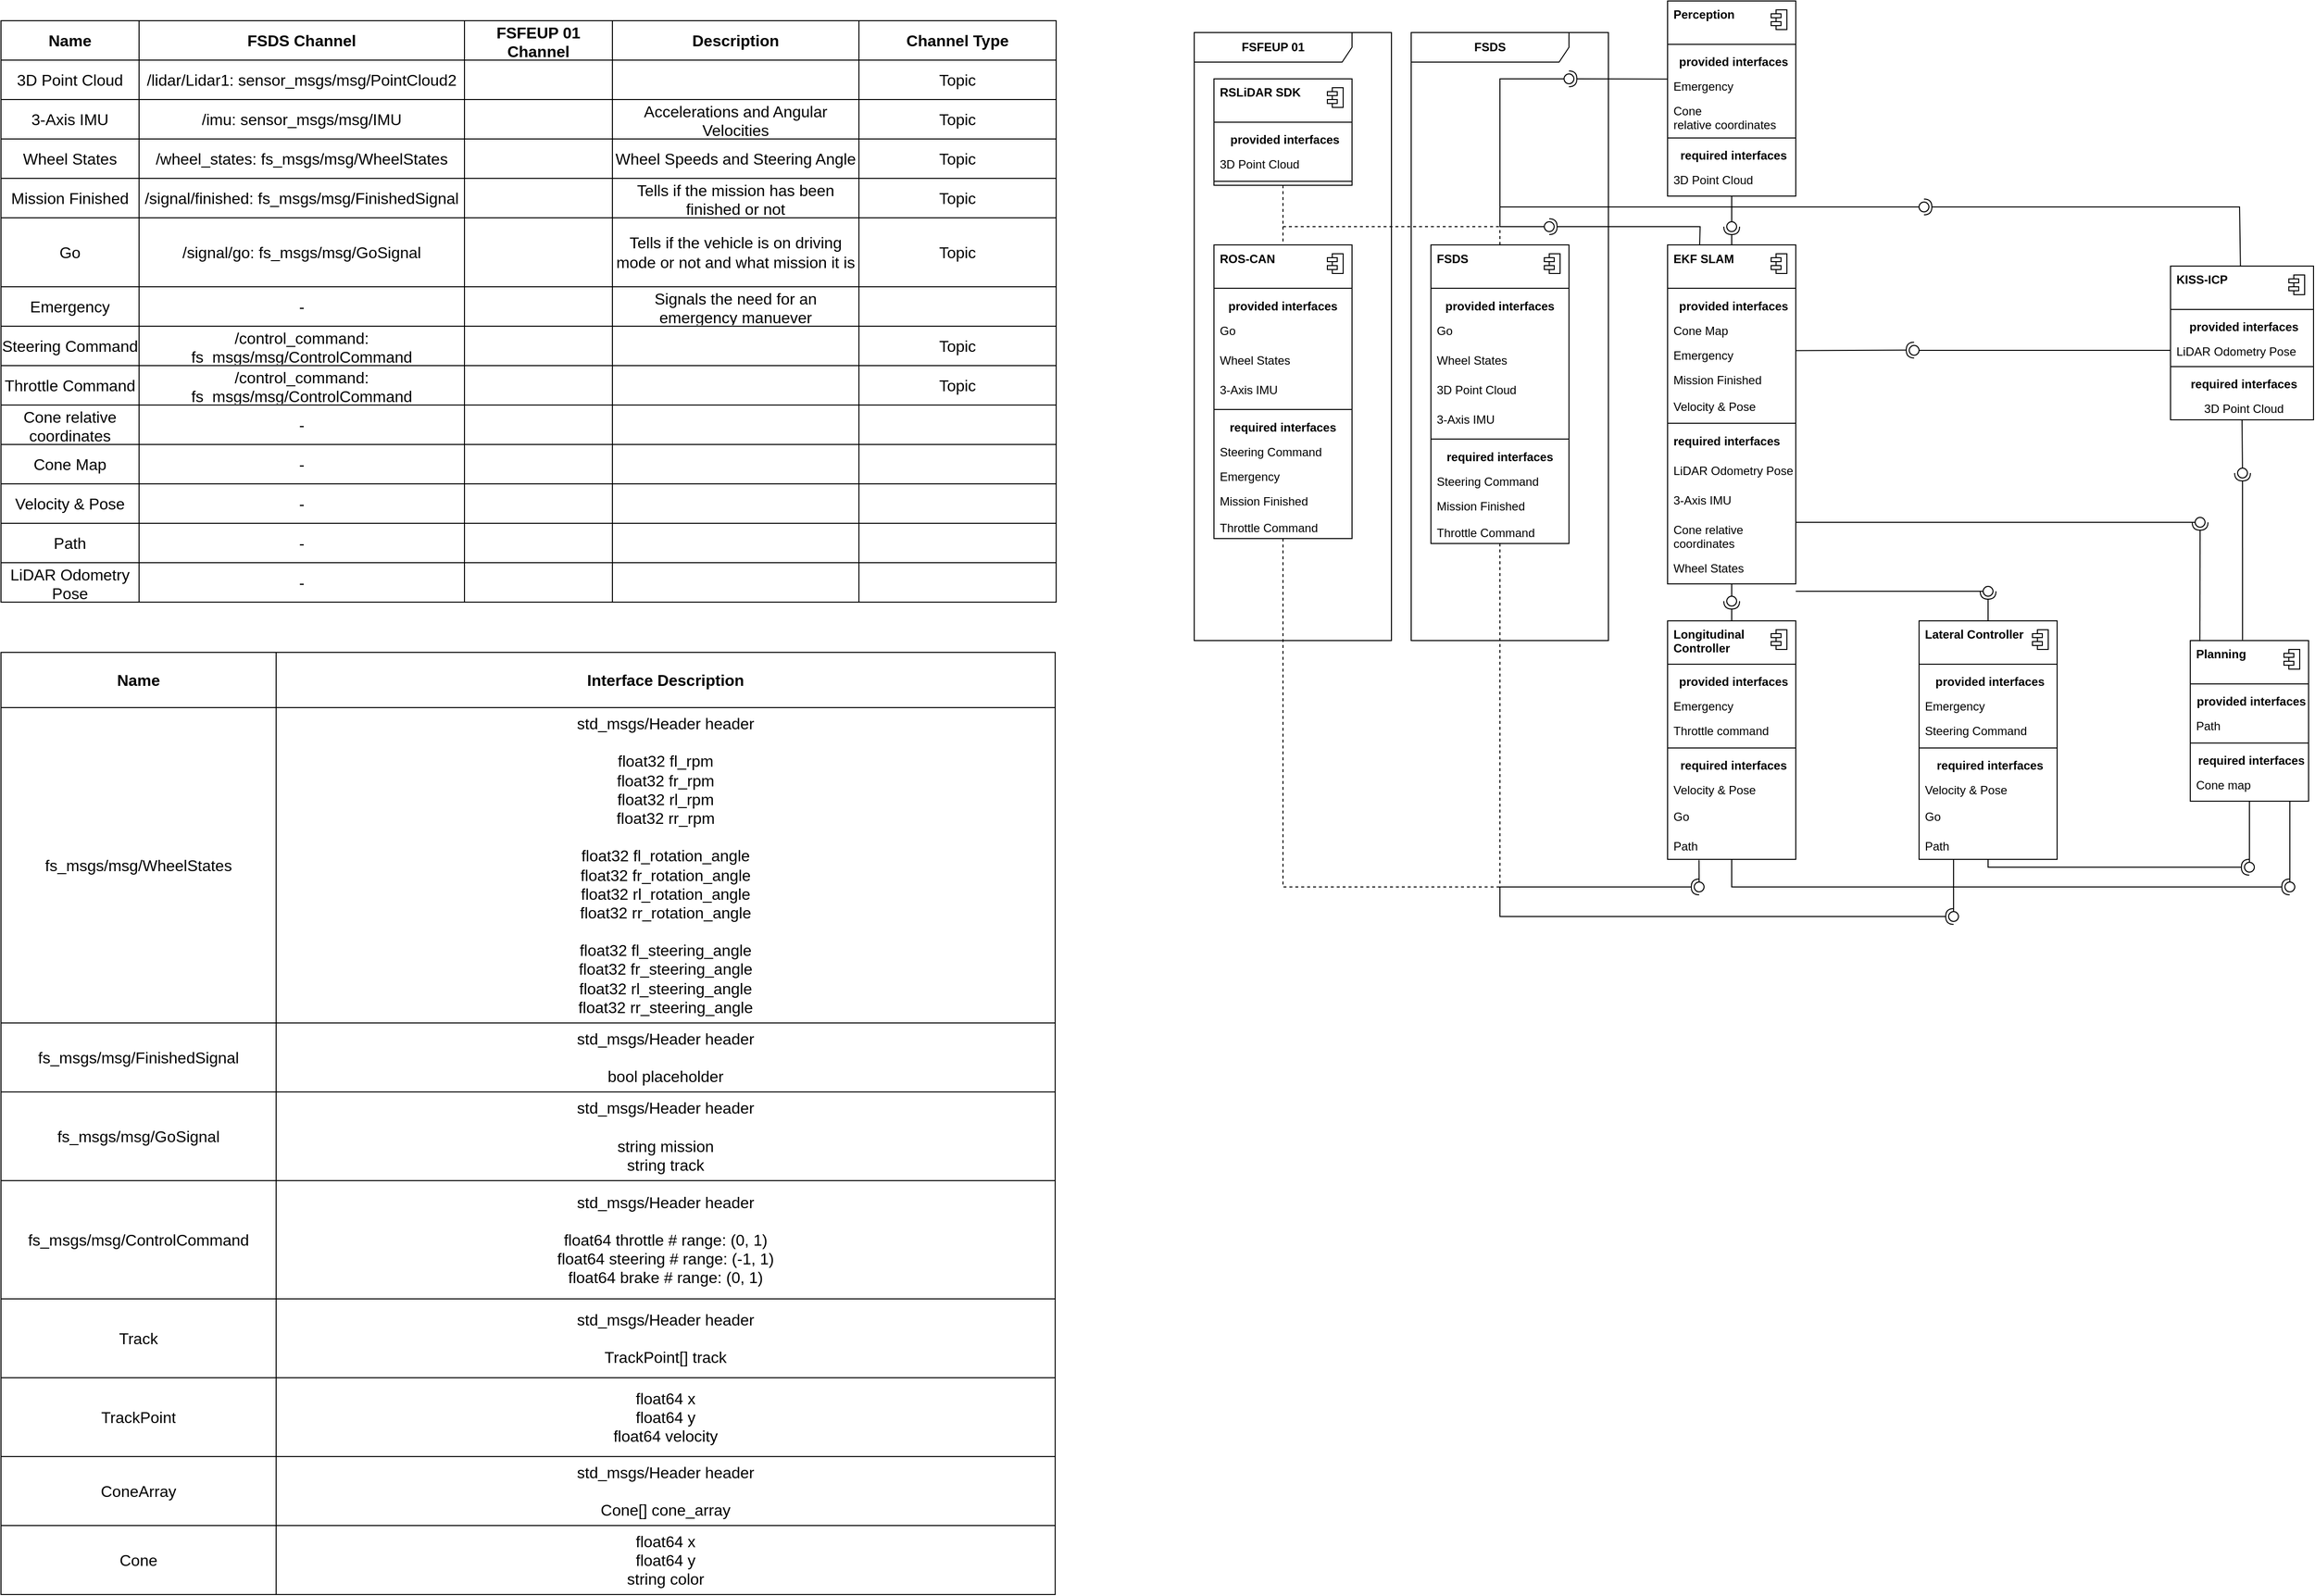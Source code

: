 <mxfile version="24.0.1" type="google" pages="3">
  <diagram id="MqTzfQ6ZBjLNwtowCZSs" name="Deployment Diagram">
    <mxGraphModel dx="4522" dy="1768" grid="1" gridSize="10" guides="1" tooltips="1" connect="1" arrows="1" fold="1" page="1" pageScale="1" pageWidth="827" pageHeight="1169" math="0" shadow="0">
      <root>
        <mxCell id="0" />
        <mxCell id="1" parent="0" />
        <mxCell id="9ud7PtHcqyMA9MNOEAAO-7" style="edgeStyle=orthogonalEdgeStyle;rounded=0;orthogonalLoop=1;jettySize=auto;html=1;exitX=0.5;exitY=1;exitDx=0;exitDy=0;endArrow=none;endFill=0;" parent="1" edge="1">
          <mxGeometry relative="1" as="geometry">
            <mxPoint x="480" y="690" as="targetPoint" />
          </mxGeometry>
        </mxCell>
        <mxCell id="9ud7PtHcqyMA9MNOEAAO-8" style="edgeStyle=orthogonalEdgeStyle;rounded=0;orthogonalLoop=1;jettySize=auto;html=1;exitX=0.5;exitY=1;exitDx=0;exitDy=0;endArrow=none;endFill=0;" parent="1" edge="1">
          <mxGeometry relative="1" as="geometry">
            <mxPoint x="705" y="690" as="targetPoint" />
          </mxGeometry>
        </mxCell>
        <mxCell id="9ud7PtHcqyMA9MNOEAAO-13" value="" style="fontStyle=1;align=center;verticalAlign=top;childLayout=stackLayout;horizontal=1;horizontalStack=0;resizeParent=1;resizeParentMax=0;resizeLast=0;marginBottom=0;" parent="1" vertex="1">
          <mxGeometry x="660" y="299" width="145" height="156" as="geometry" />
        </mxCell>
        <mxCell id="9ud7PtHcqyMA9MNOEAAO-14" value="&lt;b&gt;KISS-ICP&lt;/b&gt;" style="html=1;align=left;spacingLeft=4;verticalAlign=top;strokeColor=none;fillColor=none;whiteSpace=wrap;" parent="9ud7PtHcqyMA9MNOEAAO-13" vertex="1">
          <mxGeometry width="145" height="40" as="geometry" />
        </mxCell>
        <mxCell id="9ud7PtHcqyMA9MNOEAAO-15" value="" style="shape=module;jettyWidth=10;jettyHeight=4;" parent="9ud7PtHcqyMA9MNOEAAO-14" vertex="1">
          <mxGeometry x="1" width="16" height="20" relative="1" as="geometry">
            <mxPoint x="-25" y="9" as="offset" />
          </mxGeometry>
        </mxCell>
        <mxCell id="9ud7PtHcqyMA9MNOEAAO-16" value="" style="line;strokeWidth=1;fillColor=none;align=left;verticalAlign=middle;spacingTop=-1;spacingLeft=3;spacingRight=3;rotatable=0;labelPosition=right;points=[];portConstraint=eastwest;" parent="9ud7PtHcqyMA9MNOEAAO-13" vertex="1">
          <mxGeometry y="40" width="145" height="8" as="geometry" />
        </mxCell>
        <mxCell id="9ud7PtHcqyMA9MNOEAAO-17" value="&lt;b style=&quot;&quot;&gt;provided interfaces&lt;/b&gt;" style="html=1;align=center;spacingLeft=4;verticalAlign=top;strokeColor=none;fillColor=none;whiteSpace=wrap;" parent="9ud7PtHcqyMA9MNOEAAO-13" vertex="1">
          <mxGeometry y="48" width="145" height="25" as="geometry" />
        </mxCell>
        <mxCell id="9ud7PtHcqyMA9MNOEAAO-18" value="LiDAR Odometry Pose" style="html=1;align=left;spacingLeft=4;verticalAlign=top;strokeColor=none;fillColor=none;whiteSpace=wrap;" parent="9ud7PtHcqyMA9MNOEAAO-13" vertex="1">
          <mxGeometry y="73" width="145" height="25" as="geometry" />
        </mxCell>
        <mxCell id="9ud7PtHcqyMA9MNOEAAO-19" value="" style="line;strokeWidth=1;fillColor=none;align=left;verticalAlign=middle;spacingTop=-1;spacingLeft=3;spacingRight=3;rotatable=0;labelPosition=right;points=[];portConstraint=eastwest;" parent="9ud7PtHcqyMA9MNOEAAO-13" vertex="1">
          <mxGeometry y="98" width="145" height="8" as="geometry" />
        </mxCell>
        <mxCell id="9ud7PtHcqyMA9MNOEAAO-20" value="&lt;b style=&quot;&quot;&gt;required interfaces&lt;/b&gt;" style="html=1;align=center;spacingLeft=4;verticalAlign=top;strokeColor=none;fillColor=none;whiteSpace=wrap;" parent="9ud7PtHcqyMA9MNOEAAO-13" vertex="1">
          <mxGeometry y="106" width="145" height="25" as="geometry" />
        </mxCell>
        <mxCell id="9ud7PtHcqyMA9MNOEAAO-21" value="3D Point Cloud" style="html=1;align=center;spacingLeft=4;verticalAlign=top;strokeColor=none;fillColor=none;whiteSpace=wrap;" parent="9ud7PtHcqyMA9MNOEAAO-13" vertex="1">
          <mxGeometry y="131" width="145" height="25" as="geometry" />
        </mxCell>
        <mxCell id="9ud7PtHcqyMA9MNOEAAO-32" value="" style="fontStyle=1;align=center;verticalAlign=top;childLayout=stackLayout;horizontal=1;horizontalStack=0;resizeParent=1;resizeParentMax=0;resizeLast=0;marginBottom=0;" parent="1" vertex="1">
          <mxGeometry x="150" y="277.5" width="130" height="344" as="geometry" />
        </mxCell>
        <mxCell id="9ud7PtHcqyMA9MNOEAAO-33" value="&lt;b&gt;EKF SLAM&lt;/b&gt;" style="html=1;align=left;spacingLeft=4;verticalAlign=top;strokeColor=none;fillColor=none;whiteSpace=wrap;" parent="9ud7PtHcqyMA9MNOEAAO-32" vertex="1">
          <mxGeometry width="130" height="40" as="geometry" />
        </mxCell>
        <mxCell id="9ud7PtHcqyMA9MNOEAAO-34" value="" style="shape=module;jettyWidth=10;jettyHeight=4;" parent="9ud7PtHcqyMA9MNOEAAO-33" vertex="1">
          <mxGeometry x="1" width="16" height="20" relative="1" as="geometry">
            <mxPoint x="-25" y="9" as="offset" />
          </mxGeometry>
        </mxCell>
        <mxCell id="9ud7PtHcqyMA9MNOEAAO-35" value="" style="line;strokeWidth=1;fillColor=none;align=left;verticalAlign=middle;spacingTop=-1;spacingLeft=3;spacingRight=3;rotatable=0;labelPosition=right;points=[];portConstraint=eastwest;" parent="9ud7PtHcqyMA9MNOEAAO-32" vertex="1">
          <mxGeometry y="40" width="130" height="8" as="geometry" />
        </mxCell>
        <mxCell id="9ud7PtHcqyMA9MNOEAAO-36" value="&lt;b style=&quot;&quot;&gt;provided interfaces&lt;/b&gt;" style="html=1;align=center;spacingLeft=4;verticalAlign=top;strokeColor=none;fillColor=none;whiteSpace=wrap;" parent="9ud7PtHcqyMA9MNOEAAO-32" vertex="1">
          <mxGeometry y="48" width="130" height="25" as="geometry" />
        </mxCell>
        <mxCell id="9ud7PtHcqyMA9MNOEAAO-37" value="Cone Map" style="html=1;align=left;spacingLeft=4;verticalAlign=top;strokeColor=none;fillColor=none;whiteSpace=wrap;" parent="9ud7PtHcqyMA9MNOEAAO-32" vertex="1">
          <mxGeometry y="73" width="130" height="25" as="geometry" />
        </mxCell>
        <mxCell id="9ud7PtHcqyMA9MNOEAAO-193" value="Emergency" style="html=1;align=left;spacingLeft=4;verticalAlign=top;strokeColor=none;fillColor=none;whiteSpace=wrap;spacingRight=4;fontFamily=Helvetica;fontSize=12;fontColor=default;" parent="9ud7PtHcqyMA9MNOEAAO-32" vertex="1">
          <mxGeometry y="98" width="130" height="25" as="geometry" />
        </mxCell>
        <mxCell id="v09aj6478rrVFZpmlRXY-1" value="Mission Finished" style="html=1;align=left;spacingLeft=4;verticalAlign=top;strokeColor=none;fillColor=none;whiteSpace=wrap;" parent="9ud7PtHcqyMA9MNOEAAO-32" vertex="1">
          <mxGeometry y="123" width="130" height="27" as="geometry" />
        </mxCell>
        <mxCell id="9ud7PtHcqyMA9MNOEAAO-114" value="Velocity &amp;amp; Pose" style="html=1;align=left;spacingLeft=4;verticalAlign=top;strokeColor=none;fillColor=none;whiteSpace=wrap;" parent="9ud7PtHcqyMA9MNOEAAO-32" vertex="1">
          <mxGeometry y="150" width="130" height="27" as="geometry" />
        </mxCell>
        <mxCell id="9ud7PtHcqyMA9MNOEAAO-39" value="" style="line;strokeWidth=1;fillColor=none;align=left;verticalAlign=middle;spacingTop=-1;spacingLeft=3;spacingRight=3;rotatable=0;labelPosition=right;points=[];portConstraint=eastwest;" parent="9ud7PtHcqyMA9MNOEAAO-32" vertex="1">
          <mxGeometry y="177" width="130" height="8" as="geometry" />
        </mxCell>
        <mxCell id="9ud7PtHcqyMA9MNOEAAO-40" value="&lt;b style=&quot;&quot;&gt;required interfaces&lt;/b&gt;" style="html=1;align=left;spacingLeft=4;verticalAlign=top;strokeColor=none;fillColor=none;whiteSpace=wrap;" parent="9ud7PtHcqyMA9MNOEAAO-32" vertex="1">
          <mxGeometry y="185" width="130" height="30" as="geometry" />
        </mxCell>
        <mxCell id="9ud7PtHcqyMA9MNOEAAO-41" value="LiDAR Odometry Pose" style="html=1;align=left;spacingLeft=4;verticalAlign=top;strokeColor=none;fillColor=none;whiteSpace=wrap;" parent="9ud7PtHcqyMA9MNOEAAO-32" vertex="1">
          <mxGeometry y="215" width="130" height="30" as="geometry" />
        </mxCell>
        <mxCell id="9ud7PtHcqyMA9MNOEAAO-42" value="3-Axis IMU" style="html=1;align=left;spacingLeft=4;verticalAlign=top;strokeColor=none;fillColor=none;whiteSpace=wrap;" parent="9ud7PtHcqyMA9MNOEAAO-32" vertex="1">
          <mxGeometry y="245" width="130" height="30" as="geometry" />
        </mxCell>
        <mxCell id="9ud7PtHcqyMA9MNOEAAO-43" value="Cone relative coordinates" style="html=1;align=left;spacingLeft=4;verticalAlign=top;strokeColor=none;fillColor=none;whiteSpace=wrap;" parent="9ud7PtHcqyMA9MNOEAAO-32" vertex="1">
          <mxGeometry y="275" width="130" height="39" as="geometry" />
        </mxCell>
        <mxCell id="9ud7PtHcqyMA9MNOEAAO-158" value="Wheel States" style="html=1;align=left;spacingLeft=4;verticalAlign=top;strokeColor=none;fillColor=none;whiteSpace=wrap;" parent="9ud7PtHcqyMA9MNOEAAO-32" vertex="1">
          <mxGeometry y="314" width="130" height="30" as="geometry" />
        </mxCell>
        <mxCell id="9ud7PtHcqyMA9MNOEAAO-44" value="" style="rounded=0;orthogonalLoop=1;jettySize=auto;html=1;endArrow=halfCircle;endFill=0;endSize=6;strokeWidth=1;sketch=0;exitX=1;exitY=0.5;exitDx=0;exitDy=0;" parent="1" edge="1">
          <mxGeometry relative="1" as="geometry">
            <mxPoint x="280" y="384.75" as="sourcePoint" />
            <mxPoint x="400" y="384.25" as="targetPoint" />
          </mxGeometry>
        </mxCell>
        <mxCell id="9ud7PtHcqyMA9MNOEAAO-45" value="" style="rounded=0;orthogonalLoop=1;jettySize=auto;html=1;endArrow=oval;endFill=0;sketch=0;sourcePerimeterSpacing=0;targetPerimeterSpacing=0;endSize=10;exitX=0;exitY=0.5;exitDx=0;exitDy=0;" parent="1" source="9ud7PtHcqyMA9MNOEAAO-18" target="9ud7PtHcqyMA9MNOEAAO-46" edge="1">
          <mxGeometry relative="1" as="geometry">
            <mxPoint x="407" y="384" as="sourcePoint" />
          </mxGeometry>
        </mxCell>
        <mxCell id="9ud7PtHcqyMA9MNOEAAO-46" value="" style="ellipse;whiteSpace=wrap;html=1;align=center;aspect=fixed;fillColor=none;strokeColor=none;resizable=0;perimeter=centerPerimeter;rotatable=0;allowArrows=0;points=[];outlineConnect=1;" parent="1" vertex="1">
          <mxGeometry x="395" y="379.5" width="10" height="10" as="geometry" />
        </mxCell>
        <mxCell id="9ud7PtHcqyMA9MNOEAAO-52" value="" style="ellipse;whiteSpace=wrap;html=1;align=center;aspect=fixed;fillColor=none;strokeColor=none;resizable=0;perimeter=centerPerimeter;rotatable=0;allowArrows=0;points=[];outlineConnect=1;" parent="1" vertex="1">
          <mxGeometry x="570" y="213" width="10" height="10" as="geometry" />
        </mxCell>
        <mxCell id="9ud7PtHcqyMA9MNOEAAO-64" value="" style="fontStyle=1;align=center;verticalAlign=top;childLayout=stackLayout;horizontal=1;horizontalStack=0;resizeParent=1;resizeParentMax=0;resizeLast=0;marginBottom=0;spacingLeft=4;spacingRight=4;fontFamily=Helvetica;fontSize=12;fontColor=default;fillColor=none;gradientColor=none;html=1;" parent="1" vertex="1">
          <mxGeometry x="-90" y="277.5" width="140" height="303" as="geometry" />
        </mxCell>
        <mxCell id="9ud7PtHcqyMA9MNOEAAO-65" value="FSDS" style="html=1;align=left;spacingLeft=4;verticalAlign=top;strokeColor=none;fillColor=none;whiteSpace=wrap;spacingRight=4;fontFamily=Helvetica;fontSize=12;fontColor=default;fontStyle=1" parent="9ud7PtHcqyMA9MNOEAAO-64" vertex="1">
          <mxGeometry width="140" height="40" as="geometry" />
        </mxCell>
        <mxCell id="9ud7PtHcqyMA9MNOEAAO-66" value="" style="shape=module;jettyWidth=10;jettyHeight=4;align=left;verticalAlign=top;spacingLeft=4;spacingRight=4;fontFamily=Helvetica;fontSize=12;fontColor=default;fillColor=none;gradientColor=none;html=1;" parent="9ud7PtHcqyMA9MNOEAAO-65" vertex="1">
          <mxGeometry x="1" width="16" height="20" relative="1" as="geometry">
            <mxPoint x="-25" y="9" as="offset" />
          </mxGeometry>
        </mxCell>
        <mxCell id="9ud7PtHcqyMA9MNOEAAO-67" value="" style="line;strokeWidth=1;fillColor=none;align=left;verticalAlign=middle;spacingTop=-1;spacingLeft=3;spacingRight=3;rotatable=0;labelPosition=right;points=[];portConstraint=eastwest;fontFamily=Helvetica;fontSize=12;fontColor=default;html=1;" parent="9ud7PtHcqyMA9MNOEAAO-64" vertex="1">
          <mxGeometry y="40" width="140" height="8" as="geometry" />
        </mxCell>
        <mxCell id="9ud7PtHcqyMA9MNOEAAO-68" value="provided interfaces" style="html=1;align=center;spacingLeft=4;verticalAlign=top;strokeColor=none;fillColor=none;whiteSpace=wrap;spacingRight=4;fontFamily=Helvetica;fontSize=12;fontColor=default;fontStyle=1" parent="9ud7PtHcqyMA9MNOEAAO-64" vertex="1">
          <mxGeometry y="48" width="140" height="25" as="geometry" />
        </mxCell>
        <mxCell id="9ud7PtHcqyMA9MNOEAAO-74" value="Go" style="html=1;align=left;spacingLeft=4;verticalAlign=top;strokeColor=none;fillColor=none;whiteSpace=wrap;spacingRight=4;fontFamily=Helvetica;fontSize=12;fontColor=default;" parent="9ud7PtHcqyMA9MNOEAAO-64" vertex="1">
          <mxGeometry y="73" width="140" height="30" as="geometry" />
        </mxCell>
        <mxCell id="9ud7PtHcqyMA9MNOEAAO-75" value="Wheel States" style="html=1;align=left;spacingLeft=4;verticalAlign=top;strokeColor=none;fillColor=none;whiteSpace=wrap;spacingRight=4;fontFamily=Helvetica;fontSize=12;fontColor=default;" parent="9ud7PtHcqyMA9MNOEAAO-64" vertex="1">
          <mxGeometry y="103" width="140" height="30" as="geometry" />
        </mxCell>
        <mxCell id="v09aj6478rrVFZpmlRXY-83" value="3D Point Cloud" style="html=1;align=left;spacingLeft=4;verticalAlign=top;strokeColor=none;fillColor=none;whiteSpace=wrap;spacingRight=4;fontFamily=Helvetica;fontSize=12;fontColor=default;" parent="9ud7PtHcqyMA9MNOEAAO-64" vertex="1">
          <mxGeometry y="133" width="140" height="30" as="geometry" />
        </mxCell>
        <mxCell id="9ud7PtHcqyMA9MNOEAAO-76" value="3-Axis IMU" style="html=1;align=left;spacingLeft=4;verticalAlign=top;strokeColor=none;fillColor=none;whiteSpace=wrap;spacingRight=4;fontFamily=Helvetica;fontSize=12;fontColor=default;" parent="9ud7PtHcqyMA9MNOEAAO-64" vertex="1">
          <mxGeometry y="163" width="140" height="30" as="geometry" />
        </mxCell>
        <mxCell id="9ud7PtHcqyMA9MNOEAAO-72" value="" style="line;strokeWidth=1;fillColor=none;align=left;verticalAlign=middle;spacingTop=-1;spacingLeft=3;spacingRight=3;rotatable=0;labelPosition=right;points=[];portConstraint=eastwest;fontFamily=Helvetica;fontSize=12;fontColor=default;html=1;" parent="9ud7PtHcqyMA9MNOEAAO-64" vertex="1">
          <mxGeometry y="193" width="140" height="8" as="geometry" />
        </mxCell>
        <mxCell id="9ud7PtHcqyMA9MNOEAAO-73" value="required interfaces" style="html=1;align=center;spacingLeft=4;verticalAlign=top;strokeColor=none;fillColor=none;whiteSpace=wrap;spacingRight=4;fontFamily=Helvetica;fontSize=12;fontColor=default;fontStyle=1" parent="9ud7PtHcqyMA9MNOEAAO-64" vertex="1">
          <mxGeometry y="201" width="140" height="25" as="geometry" />
        </mxCell>
        <mxCell id="9ud7PtHcqyMA9MNOEAAO-70" value="Steering Command" style="html=1;align=left;spacingLeft=4;verticalAlign=top;strokeColor=none;fillColor=none;whiteSpace=wrap;spacingRight=4;fontFamily=Helvetica;fontSize=12;fontColor=default;" parent="9ud7PtHcqyMA9MNOEAAO-64" vertex="1">
          <mxGeometry y="226" width="140" height="25" as="geometry" />
        </mxCell>
        <mxCell id="v09aj6478rrVFZpmlRXY-20" value="Mission Finished" style="html=1;align=left;spacingLeft=4;verticalAlign=top;strokeColor=none;fillColor=none;whiteSpace=wrap;" parent="9ud7PtHcqyMA9MNOEAAO-64" vertex="1">
          <mxGeometry y="251" width="140" height="27" as="geometry" />
        </mxCell>
        <mxCell id="9ud7PtHcqyMA9MNOEAAO-71" value="Throttle Command" style="html=1;align=left;spacingLeft=4;verticalAlign=top;strokeColor=none;fillColor=none;whiteSpace=wrap;spacingRight=4;fontFamily=Helvetica;fontSize=12;fontColor=default;" parent="9ud7PtHcqyMA9MNOEAAO-64" vertex="1">
          <mxGeometry y="278" width="140" height="25" as="geometry" />
        </mxCell>
        <mxCell id="9ud7PtHcqyMA9MNOEAAO-95" value="" style="rounded=0;orthogonalLoop=1;jettySize=auto;html=1;endArrow=halfCircle;endFill=0;endSize=6;strokeWidth=1;sketch=0;exitX=0.489;exitY=0.007;exitDx=0;exitDy=0;exitPerimeter=0;" parent="1" source="9ud7PtHcqyMA9MNOEAAO-14" edge="1">
          <mxGeometry relative="1" as="geometry">
            <mxPoint x="729.98" y="299.0" as="sourcePoint" />
            <mxPoint x="410" y="239" as="targetPoint" />
            <Array as="points">
              <mxPoint x="730" y="239" />
            </Array>
          </mxGeometry>
        </mxCell>
        <mxCell id="9ud7PtHcqyMA9MNOEAAO-96" value="" style="rounded=0;orthogonalLoop=1;jettySize=auto;html=1;endArrow=oval;endFill=0;sketch=0;sourcePerimeterSpacing=0;targetPerimeterSpacing=0;endSize=10;" parent="1" edge="1">
          <mxGeometry relative="1" as="geometry">
            <mxPoint x="-20" y="259" as="sourcePoint" />
            <mxPoint x="410" y="239" as="targetPoint" />
            <Array as="points">
              <mxPoint x="-20" y="239" />
            </Array>
          </mxGeometry>
        </mxCell>
        <mxCell id="9ud7PtHcqyMA9MNOEAAO-97" value="" style="fontStyle=1;align=center;verticalAlign=top;childLayout=stackLayout;horizontal=1;horizontalStack=0;resizeParent=1;resizeParentMax=0;resizeLast=0;marginBottom=0;" parent="1" vertex="1">
          <mxGeometry x="680" y="679" width="120" height="163" as="geometry" />
        </mxCell>
        <mxCell id="9ud7PtHcqyMA9MNOEAAO-98" value="&lt;b&gt;Planning&lt;/b&gt;" style="html=1;align=left;spacingLeft=4;verticalAlign=top;strokeColor=none;fillColor=none;whiteSpace=wrap;" parent="9ud7PtHcqyMA9MNOEAAO-97" vertex="1">
          <mxGeometry width="120" height="40" as="geometry" />
        </mxCell>
        <mxCell id="9ud7PtHcqyMA9MNOEAAO-99" value="" style="shape=module;jettyWidth=10;jettyHeight=4;" parent="9ud7PtHcqyMA9MNOEAAO-98" vertex="1">
          <mxGeometry x="1" width="16" height="20" relative="1" as="geometry">
            <mxPoint x="-25" y="9" as="offset" />
          </mxGeometry>
        </mxCell>
        <mxCell id="9ud7PtHcqyMA9MNOEAAO-100" value="" style="line;strokeWidth=1;fillColor=none;align=left;verticalAlign=middle;spacingTop=-1;spacingLeft=3;spacingRight=3;rotatable=0;labelPosition=right;points=[];portConstraint=eastwest;" parent="9ud7PtHcqyMA9MNOEAAO-97" vertex="1">
          <mxGeometry y="40" width="120" height="8" as="geometry" />
        </mxCell>
        <mxCell id="9ud7PtHcqyMA9MNOEAAO-101" value="&lt;b style=&quot;&quot;&gt;provided interfaces&lt;/b&gt;" style="html=1;align=center;spacingLeft=4;verticalAlign=top;strokeColor=none;fillColor=none;whiteSpace=wrap;" parent="9ud7PtHcqyMA9MNOEAAO-97" vertex="1">
          <mxGeometry y="48" width="120" height="25" as="geometry" />
        </mxCell>
        <mxCell id="9ud7PtHcqyMA9MNOEAAO-102" value="Path" style="html=1;align=left;spacingLeft=4;verticalAlign=top;strokeColor=none;fillColor=none;whiteSpace=wrap;" parent="9ud7PtHcqyMA9MNOEAAO-97" vertex="1">
          <mxGeometry y="73" width="120" height="27" as="geometry" />
        </mxCell>
        <mxCell id="9ud7PtHcqyMA9MNOEAAO-103" value="" style="line;strokeWidth=1;fillColor=none;align=left;verticalAlign=middle;spacingTop=-1;spacingLeft=3;spacingRight=3;rotatable=0;labelPosition=right;points=[];portConstraint=eastwest;" parent="9ud7PtHcqyMA9MNOEAAO-97" vertex="1">
          <mxGeometry y="100" width="120" height="8" as="geometry" />
        </mxCell>
        <mxCell id="9ud7PtHcqyMA9MNOEAAO-104" value="&lt;b style=&quot;&quot;&gt;required interfaces&lt;/b&gt;" style="html=1;align=center;spacingLeft=4;verticalAlign=top;strokeColor=none;fillColor=none;whiteSpace=wrap;" parent="9ud7PtHcqyMA9MNOEAAO-97" vertex="1">
          <mxGeometry y="108" width="120" height="25" as="geometry" />
        </mxCell>
        <mxCell id="9ud7PtHcqyMA9MNOEAAO-105" value="Cone map" style="html=1;align=left;spacingLeft=4;verticalAlign=top;strokeColor=none;fillColor=none;whiteSpace=wrap;" parent="9ud7PtHcqyMA9MNOEAAO-97" vertex="1">
          <mxGeometry y="133" width="120" height="30" as="geometry" />
        </mxCell>
        <mxCell id="9ud7PtHcqyMA9MNOEAAO-106" value="" style="fontStyle=1;align=center;verticalAlign=top;childLayout=stackLayout;horizontal=1;horizontalStack=0;resizeParent=1;resizeParentMax=0;resizeLast=0;marginBottom=0;" parent="1" vertex="1">
          <mxGeometry x="150" y="659" width="130" height="242" as="geometry" />
        </mxCell>
        <mxCell id="9ud7PtHcqyMA9MNOEAAO-107" value="&lt;b&gt;Longitudinal Controller&lt;br&gt;&lt;/b&gt;" style="html=1;align=left;spacingLeft=4;verticalAlign=top;strokeColor=none;fillColor=none;whiteSpace=wrap;" parent="9ud7PtHcqyMA9MNOEAAO-106" vertex="1">
          <mxGeometry width="130" height="40" as="geometry" />
        </mxCell>
        <mxCell id="9ud7PtHcqyMA9MNOEAAO-108" value="" style="shape=module;jettyWidth=10;jettyHeight=4;" parent="9ud7PtHcqyMA9MNOEAAO-107" vertex="1">
          <mxGeometry x="1" width="16" height="20" relative="1" as="geometry">
            <mxPoint x="-25" y="9" as="offset" />
          </mxGeometry>
        </mxCell>
        <mxCell id="9ud7PtHcqyMA9MNOEAAO-109" value="" style="line;strokeWidth=1;fillColor=none;align=left;verticalAlign=middle;spacingTop=-1;spacingLeft=3;spacingRight=3;rotatable=0;labelPosition=right;points=[];portConstraint=eastwest;" parent="9ud7PtHcqyMA9MNOEAAO-106" vertex="1">
          <mxGeometry y="40" width="130" height="8" as="geometry" />
        </mxCell>
        <mxCell id="9ud7PtHcqyMA9MNOEAAO-110" value="&lt;b style=&quot;&quot;&gt;provided interfaces&lt;/b&gt;" style="html=1;align=center;spacingLeft=4;verticalAlign=top;strokeColor=none;fillColor=none;whiteSpace=wrap;" parent="9ud7PtHcqyMA9MNOEAAO-106" vertex="1">
          <mxGeometry y="48" width="130" height="25" as="geometry" />
        </mxCell>
        <mxCell id="9ud7PtHcqyMA9MNOEAAO-195" value="Emergency" style="html=1;align=left;spacingLeft=4;verticalAlign=top;strokeColor=none;fillColor=none;whiteSpace=wrap;spacingRight=4;fontFamily=Helvetica;fontSize=12;fontColor=default;" parent="9ud7PtHcqyMA9MNOEAAO-106" vertex="1">
          <mxGeometry y="73" width="130" height="25" as="geometry" />
        </mxCell>
        <mxCell id="9ud7PtHcqyMA9MNOEAAO-111" value="Throttle command" style="html=1;align=left;spacingLeft=4;verticalAlign=top;strokeColor=none;fillColor=none;whiteSpace=wrap;" parent="9ud7PtHcqyMA9MNOEAAO-106" vertex="1">
          <mxGeometry y="98" width="130" height="27" as="geometry" />
        </mxCell>
        <mxCell id="9ud7PtHcqyMA9MNOEAAO-112" value="" style="line;strokeWidth=1;fillColor=none;align=left;verticalAlign=middle;spacingTop=-1;spacingLeft=3;spacingRight=3;rotatable=0;labelPosition=right;points=[];portConstraint=eastwest;" parent="9ud7PtHcqyMA9MNOEAAO-106" vertex="1">
          <mxGeometry y="125" width="130" height="8" as="geometry" />
        </mxCell>
        <mxCell id="9ud7PtHcqyMA9MNOEAAO-113" value="&lt;b style=&quot;&quot;&gt;required interfaces&lt;/b&gt;" style="html=1;align=center;spacingLeft=4;verticalAlign=top;strokeColor=none;fillColor=none;whiteSpace=wrap;" parent="9ud7PtHcqyMA9MNOEAAO-106" vertex="1">
          <mxGeometry y="133" width="130" height="25" as="geometry" />
        </mxCell>
        <mxCell id="rP3ILw7ncX2r4K9jjdeX-32" value="Velocity &amp;amp; Pose" style="html=1;align=left;spacingLeft=4;verticalAlign=top;strokeColor=none;fillColor=none;whiteSpace=wrap;" parent="9ud7PtHcqyMA9MNOEAAO-106" vertex="1">
          <mxGeometry y="158" width="130" height="27" as="geometry" />
        </mxCell>
        <mxCell id="v09aj6478rrVFZpmlRXY-123" value="Go" style="html=1;align=left;spacingLeft=4;verticalAlign=top;strokeColor=none;fillColor=none;whiteSpace=wrap;spacingRight=4;fontFamily=Helvetica;fontSize=12;fontColor=default;" parent="9ud7PtHcqyMA9MNOEAAO-106" vertex="1">
          <mxGeometry y="185" width="130" height="30" as="geometry" />
        </mxCell>
        <mxCell id="9ud7PtHcqyMA9MNOEAAO-144" value="Path" style="html=1;align=left;spacingLeft=4;verticalAlign=top;strokeColor=none;fillColor=none;whiteSpace=wrap;" parent="9ud7PtHcqyMA9MNOEAAO-106" vertex="1">
          <mxGeometry y="215" width="130" height="27" as="geometry" />
        </mxCell>
        <mxCell id="9ud7PtHcqyMA9MNOEAAO-115" value="" style="fontStyle=1;align=center;verticalAlign=top;childLayout=stackLayout;horizontal=1;horizontalStack=0;resizeParent=1;resizeParentMax=0;resizeLast=0;marginBottom=0;" parent="1" vertex="1">
          <mxGeometry x="405" y="659" width="140" height="242" as="geometry" />
        </mxCell>
        <mxCell id="9ud7PtHcqyMA9MNOEAAO-116" value="&lt;b&gt;Lateral Controller&lt;/b&gt;" style="html=1;align=left;spacingLeft=4;verticalAlign=top;strokeColor=none;fillColor=none;whiteSpace=wrap;" parent="9ud7PtHcqyMA9MNOEAAO-115" vertex="1">
          <mxGeometry width="140" height="40" as="geometry" />
        </mxCell>
        <mxCell id="9ud7PtHcqyMA9MNOEAAO-117" value="" style="shape=module;jettyWidth=10;jettyHeight=4;" parent="9ud7PtHcqyMA9MNOEAAO-116" vertex="1">
          <mxGeometry x="1" width="16" height="20" relative="1" as="geometry">
            <mxPoint x="-25" y="9" as="offset" />
          </mxGeometry>
        </mxCell>
        <mxCell id="9ud7PtHcqyMA9MNOEAAO-118" value="" style="line;strokeWidth=1;fillColor=none;align=left;verticalAlign=middle;spacingTop=-1;spacingLeft=3;spacingRight=3;rotatable=0;labelPosition=right;points=[];portConstraint=eastwest;" parent="9ud7PtHcqyMA9MNOEAAO-115" vertex="1">
          <mxGeometry y="40" width="140" height="8" as="geometry" />
        </mxCell>
        <mxCell id="9ud7PtHcqyMA9MNOEAAO-119" value="&lt;b style=&quot;&quot;&gt;provided interfaces&lt;/b&gt;" style="html=1;align=center;spacingLeft=4;verticalAlign=top;strokeColor=none;fillColor=none;whiteSpace=wrap;" parent="9ud7PtHcqyMA9MNOEAAO-115" vertex="1">
          <mxGeometry y="48" width="140" height="25" as="geometry" />
        </mxCell>
        <mxCell id="9ud7PtHcqyMA9MNOEAAO-194" value="Emergency" style="html=1;align=left;spacingLeft=4;verticalAlign=top;strokeColor=none;fillColor=none;whiteSpace=wrap;spacingRight=4;fontFamily=Helvetica;fontSize=12;fontColor=default;" parent="9ud7PtHcqyMA9MNOEAAO-115" vertex="1">
          <mxGeometry y="73" width="140" height="25" as="geometry" />
        </mxCell>
        <mxCell id="9ud7PtHcqyMA9MNOEAAO-120" value="Steering Command" style="html=1;align=left;spacingLeft=4;verticalAlign=top;strokeColor=none;fillColor=none;whiteSpace=wrap;" parent="9ud7PtHcqyMA9MNOEAAO-115" vertex="1">
          <mxGeometry y="98" width="140" height="27" as="geometry" />
        </mxCell>
        <mxCell id="9ud7PtHcqyMA9MNOEAAO-121" value="" style="line;strokeWidth=1;fillColor=none;align=left;verticalAlign=middle;spacingTop=-1;spacingLeft=3;spacingRight=3;rotatable=0;labelPosition=right;points=[];portConstraint=eastwest;" parent="9ud7PtHcqyMA9MNOEAAO-115" vertex="1">
          <mxGeometry y="125" width="140" height="8" as="geometry" />
        </mxCell>
        <mxCell id="9ud7PtHcqyMA9MNOEAAO-122" value="&lt;b style=&quot;&quot;&gt;required interfaces&lt;/b&gt;" style="html=1;align=center;spacingLeft=4;verticalAlign=top;strokeColor=none;fillColor=none;whiteSpace=wrap;" parent="9ud7PtHcqyMA9MNOEAAO-115" vertex="1">
          <mxGeometry y="133" width="140" height="25" as="geometry" />
        </mxCell>
        <mxCell id="rP3ILw7ncX2r4K9jjdeX-19" value="Velocity &amp;amp; Pose" style="html=1;align=left;spacingLeft=4;verticalAlign=top;strokeColor=none;fillColor=none;whiteSpace=wrap;" parent="9ud7PtHcqyMA9MNOEAAO-115" vertex="1">
          <mxGeometry y="158" width="140" height="27" as="geometry" />
        </mxCell>
        <mxCell id="v09aj6478rrVFZpmlRXY-122" value="Go" style="html=1;align=left;spacingLeft=4;verticalAlign=top;strokeColor=none;fillColor=none;whiteSpace=wrap;spacingRight=4;fontFamily=Helvetica;fontSize=12;fontColor=default;" parent="9ud7PtHcqyMA9MNOEAAO-115" vertex="1">
          <mxGeometry y="185" width="140" height="30" as="geometry" />
        </mxCell>
        <mxCell id="9ud7PtHcqyMA9MNOEAAO-145" value="Path" style="html=1;align=left;spacingLeft=4;verticalAlign=top;strokeColor=none;fillColor=none;whiteSpace=wrap;" parent="9ud7PtHcqyMA9MNOEAAO-115" vertex="1">
          <mxGeometry y="215" width="140" height="27" as="geometry" />
        </mxCell>
        <mxCell id="9ud7PtHcqyMA9MNOEAAO-126" value="" style="fontStyle=1;align=center;verticalAlign=top;childLayout=stackLayout;horizontal=1;horizontalStack=0;resizeParent=1;resizeParentMax=0;resizeLast=0;marginBottom=0;" parent="1" vertex="1">
          <mxGeometry x="150" y="30" width="130" height="198" as="geometry" />
        </mxCell>
        <mxCell id="9ud7PtHcqyMA9MNOEAAO-127" value="&lt;b&gt;Perception&lt;/b&gt;" style="html=1;align=left;spacingLeft=4;verticalAlign=top;strokeColor=none;fillColor=none;whiteSpace=wrap;" parent="9ud7PtHcqyMA9MNOEAAO-126" vertex="1">
          <mxGeometry width="130" height="40" as="geometry" />
        </mxCell>
        <mxCell id="9ud7PtHcqyMA9MNOEAAO-128" value="" style="shape=module;jettyWidth=10;jettyHeight=4;" parent="9ud7PtHcqyMA9MNOEAAO-127" vertex="1">
          <mxGeometry x="1" width="16" height="20" relative="1" as="geometry">
            <mxPoint x="-25" y="9" as="offset" />
          </mxGeometry>
        </mxCell>
        <mxCell id="9ud7PtHcqyMA9MNOEAAO-129" value="" style="line;strokeWidth=1;fillColor=none;align=left;verticalAlign=middle;spacingTop=-1;spacingLeft=3;spacingRight=3;rotatable=0;labelPosition=right;points=[];portConstraint=eastwest;" parent="9ud7PtHcqyMA9MNOEAAO-126" vertex="1">
          <mxGeometry y="40" width="130" height="8" as="geometry" />
        </mxCell>
        <mxCell id="9ud7PtHcqyMA9MNOEAAO-130" value="&lt;b style=&quot;&quot;&gt;provided interfaces&lt;/b&gt;" style="html=1;align=center;spacingLeft=4;verticalAlign=top;strokeColor=none;fillColor=none;whiteSpace=wrap;" parent="9ud7PtHcqyMA9MNOEAAO-126" vertex="1">
          <mxGeometry y="48" width="130" height="25" as="geometry" />
        </mxCell>
        <mxCell id="9ud7PtHcqyMA9MNOEAAO-196" value="Emergency" style="html=1;align=left;spacingLeft=4;verticalAlign=top;strokeColor=none;fillColor=none;whiteSpace=wrap;spacingRight=4;fontFamily=Helvetica;fontSize=12;fontColor=default;" parent="9ud7PtHcqyMA9MNOEAAO-126" vertex="1">
          <mxGeometry y="73" width="130" height="25" as="geometry" />
        </mxCell>
        <mxCell id="9ud7PtHcqyMA9MNOEAAO-131" value="Cone relative&amp;nbsp;&lt;span style=&quot;background-color: initial;&quot;&gt;coordinates&lt;/span&gt;" style="html=1;align=left;spacingLeft=4;verticalAlign=top;strokeColor=none;fillColor=none;whiteSpace=wrap;" parent="9ud7PtHcqyMA9MNOEAAO-126" vertex="1">
          <mxGeometry y="98" width="130" height="37" as="geometry" />
        </mxCell>
        <mxCell id="9ud7PtHcqyMA9MNOEAAO-132" value="" style="line;strokeWidth=1;fillColor=none;align=left;verticalAlign=middle;spacingTop=-1;spacingLeft=3;spacingRight=3;rotatable=0;labelPosition=right;points=[];portConstraint=eastwest;" parent="9ud7PtHcqyMA9MNOEAAO-126" vertex="1">
          <mxGeometry y="135" width="130" height="8" as="geometry" />
        </mxCell>
        <mxCell id="9ud7PtHcqyMA9MNOEAAO-133" value="&lt;b style=&quot;&quot;&gt;required interfaces&lt;/b&gt;" style="html=1;align=center;spacingLeft=4;verticalAlign=top;strokeColor=none;fillColor=none;whiteSpace=wrap;" parent="9ud7PtHcqyMA9MNOEAAO-126" vertex="1">
          <mxGeometry y="143" width="130" height="25" as="geometry" />
        </mxCell>
        <mxCell id="9ud7PtHcqyMA9MNOEAAO-134" value="3D Point Cloud" style="html=1;align=left;spacingLeft=4;verticalAlign=top;strokeColor=none;fillColor=none;whiteSpace=wrap;" parent="9ud7PtHcqyMA9MNOEAAO-126" vertex="1">
          <mxGeometry y="168" width="130" height="30" as="geometry" />
        </mxCell>
        <mxCell id="9ud7PtHcqyMA9MNOEAAO-150" value="" style="rounded=0;orthogonalLoop=1;jettySize=auto;html=1;endArrow=halfCircle;endFill=0;endSize=6;strokeWidth=1;sketch=0;exitX=0;exitY=0.25;exitDx=0;exitDy=0;" parent="1" source="9ud7PtHcqyMA9MNOEAAO-196" edge="1">
          <mxGeometry relative="1" as="geometry">
            <mxPoint x="280" y="109" as="sourcePoint" />
            <mxPoint x="50" y="109" as="targetPoint" />
          </mxGeometry>
        </mxCell>
        <mxCell id="9ud7PtHcqyMA9MNOEAAO-151" value="" style="rounded=0;orthogonalLoop=1;jettySize=auto;html=1;endArrow=oval;endFill=0;sketch=0;sourcePerimeterSpacing=0;targetPerimeterSpacing=0;endSize=10;" parent="1" edge="1">
          <mxGeometry relative="1" as="geometry">
            <mxPoint x="-20" y="259" as="sourcePoint" />
            <mxPoint x="50" y="109" as="targetPoint" />
            <Array as="points">
              <mxPoint x="-20" y="109" />
            </Array>
          </mxGeometry>
        </mxCell>
        <mxCell id="9ud7PtHcqyMA9MNOEAAO-152" value="" style="rounded=0;orthogonalLoop=1;jettySize=auto;html=1;endArrow=halfCircle;endFill=0;endSize=6;strokeWidth=1;sketch=0;exitX=0.5;exitY=0;exitDx=0;exitDy=0;" parent="1" source="9ud7PtHcqyMA9MNOEAAO-33" edge="1">
          <mxGeometry relative="1" as="geometry">
            <mxPoint x="100" y="259" as="sourcePoint" />
            <mxPoint x="215" y="259" as="targetPoint" />
          </mxGeometry>
        </mxCell>
        <mxCell id="9ud7PtHcqyMA9MNOEAAO-153" value="" style="rounded=0;orthogonalLoop=1;jettySize=auto;html=1;endArrow=oval;endFill=0;sketch=0;sourcePerimeterSpacing=0;targetPerimeterSpacing=0;endSize=10;exitX=0.5;exitY=1;exitDx=0;exitDy=0;" parent="1" source="9ud7PtHcqyMA9MNOEAAO-134" edge="1">
          <mxGeometry relative="1" as="geometry">
            <mxPoint x="480" y="259" as="sourcePoint" />
            <mxPoint x="215" y="259" as="targetPoint" />
          </mxGeometry>
        </mxCell>
        <mxCell id="9ud7PtHcqyMA9MNOEAAO-154" value="" style="rounded=0;orthogonalLoop=1;jettySize=auto;html=1;endArrow=halfCircle;endFill=0;endSize=6;strokeWidth=1;sketch=0;exitX=0.442;exitY=-0.017;exitDx=0;exitDy=0;exitPerimeter=0;" parent="1" source="9ud7PtHcqyMA9MNOEAAO-98" edge="1">
          <mxGeometry relative="1" as="geometry">
            <mxPoint x="733.04" y="599" as="sourcePoint" />
            <mxPoint x="733" y="509" as="targetPoint" />
          </mxGeometry>
        </mxCell>
        <mxCell id="9ud7PtHcqyMA9MNOEAAO-155" value="" style="rounded=0;orthogonalLoop=1;jettySize=auto;html=1;endArrow=oval;endFill=0;sketch=0;sourcePerimeterSpacing=0;targetPerimeterSpacing=0;endSize=10;exitX=0.5;exitY=1;exitDx=0;exitDy=0;" parent="1" source="9ud7PtHcqyMA9MNOEAAO-21" edge="1">
          <mxGeometry relative="1" as="geometry">
            <mxPoint x="1000" y="509" as="sourcePoint" />
            <mxPoint x="733" y="509" as="targetPoint" />
          </mxGeometry>
        </mxCell>
        <mxCell id="9ud7PtHcqyMA9MNOEAAO-156" value="" style="rounded=0;orthogonalLoop=1;jettySize=auto;html=1;endArrow=halfCircle;endFill=0;endSize=6;strokeWidth=1;sketch=0;exitX=0.5;exitY=0;exitDx=0;exitDy=0;" parent="1" source="9ud7PtHcqyMA9MNOEAAO-107" edge="1">
          <mxGeometry relative="1" as="geometry">
            <mxPoint x="100" y="649" as="sourcePoint" />
            <mxPoint x="215" y="639" as="targetPoint" />
          </mxGeometry>
        </mxCell>
        <mxCell id="9ud7PtHcqyMA9MNOEAAO-157" value="" style="rounded=0;orthogonalLoop=1;jettySize=auto;html=1;endArrow=oval;endFill=0;sketch=0;sourcePerimeterSpacing=0;targetPerimeterSpacing=0;endSize=10;exitX=0.5;exitY=1;exitDx=0;exitDy=0;" parent="1" source="9ud7PtHcqyMA9MNOEAAO-158" edge="1">
          <mxGeometry relative="1" as="geometry">
            <mxPoint x="215" y="651.5" as="sourcePoint" />
            <mxPoint x="215" y="639" as="targetPoint" />
          </mxGeometry>
        </mxCell>
        <mxCell id="9ud7PtHcqyMA9MNOEAAO-161" value="" style="rounded=0;orthogonalLoop=1;jettySize=auto;html=1;endArrow=halfCircle;endFill=0;endSize=6;strokeWidth=1;sketch=0;exitX=0.5;exitY=0;exitDx=0;exitDy=0;" parent="1" source="9ud7PtHcqyMA9MNOEAAO-116" edge="1">
          <mxGeometry relative="1" as="geometry">
            <mxPoint x="475" y="672" as="sourcePoint" />
            <mxPoint x="475" y="629" as="targetPoint" />
          </mxGeometry>
        </mxCell>
        <mxCell id="9ud7PtHcqyMA9MNOEAAO-162" value="" style="rounded=0;orthogonalLoop=1;jettySize=auto;html=1;endArrow=oval;endFill=0;sketch=0;sourcePerimeterSpacing=0;targetPerimeterSpacing=0;endSize=10;exitX=1;exitY=0.25;exitDx=0;exitDy=0;" parent="1" edge="1">
          <mxGeometry relative="1" as="geometry">
            <mxPoint x="280" y="629" as="sourcePoint" />
            <mxPoint x="475" y="629" as="targetPoint" />
          </mxGeometry>
        </mxCell>
        <mxCell id="9ud7PtHcqyMA9MNOEAAO-164" value="" style="rounded=0;orthogonalLoop=1;jettySize=auto;html=1;endArrow=halfCircle;endFill=0;endSize=6;strokeWidth=1;sketch=0;exitX=0.081;exitY=0.017;exitDx=0;exitDy=0;exitPerimeter=0;" parent="1" source="9ud7PtHcqyMA9MNOEAAO-98" edge="1">
          <mxGeometry relative="1" as="geometry">
            <mxPoint x="690" y="641" as="sourcePoint" />
            <mxPoint x="690" y="559" as="targetPoint" />
          </mxGeometry>
        </mxCell>
        <mxCell id="9ud7PtHcqyMA9MNOEAAO-165" value="" style="rounded=0;orthogonalLoop=1;jettySize=auto;html=1;endArrow=oval;endFill=0;sketch=0;sourcePerimeterSpacing=0;targetPerimeterSpacing=0;endSize=10;exitX=1;exitY=0.25;exitDx=0;exitDy=0;" parent="1" edge="1">
          <mxGeometry relative="1" as="geometry">
            <mxPoint x="280" y="559" as="sourcePoint" />
            <mxPoint x="690" y="559" as="targetPoint" />
          </mxGeometry>
        </mxCell>
        <mxCell id="9ud7PtHcqyMA9MNOEAAO-167" value="" style="rounded=0;orthogonalLoop=1;jettySize=auto;html=1;endArrow=halfCircle;endFill=0;endSize=6;strokeWidth=1;sketch=0;exitX=0.5;exitY=1;exitDx=0;exitDy=0;" parent="1" source="9ud7PtHcqyMA9MNOEAAO-145" edge="1">
          <mxGeometry relative="1" as="geometry">
            <mxPoint x="480" y="909" as="sourcePoint" />
            <mxPoint x="739.83" y="909" as="targetPoint" />
            <Array as="points">
              <mxPoint x="475" y="909" />
            </Array>
          </mxGeometry>
        </mxCell>
        <mxCell id="9ud7PtHcqyMA9MNOEAAO-168" value="" style="rounded=0;orthogonalLoop=1;jettySize=auto;html=1;endArrow=oval;endFill=0;sketch=0;sourcePerimeterSpacing=0;targetPerimeterSpacing=0;endSize=10;exitX=0.5;exitY=1;exitDx=0;exitDy=0;" parent="1" source="9ud7PtHcqyMA9MNOEAAO-105" edge="1">
          <mxGeometry relative="1" as="geometry">
            <mxPoint x="545" y="879" as="sourcePoint" />
            <mxPoint x="740" y="909" as="targetPoint" />
          </mxGeometry>
        </mxCell>
        <mxCell id="9ud7PtHcqyMA9MNOEAAO-170" value="" style="rounded=0;orthogonalLoop=1;jettySize=auto;html=1;endArrow=halfCircle;endFill=0;endSize=6;strokeWidth=1;sketch=0;exitX=0.5;exitY=1;exitDx=0;exitDy=0;" parent="1" source="9ud7PtHcqyMA9MNOEAAO-144" edge="1">
          <mxGeometry relative="1" as="geometry">
            <mxPoint x="520" y="888" as="sourcePoint" />
            <mxPoint x="780.83" y="929" as="targetPoint" />
            <Array as="points">
              <mxPoint x="215" y="929" />
            </Array>
          </mxGeometry>
        </mxCell>
        <mxCell id="9ud7PtHcqyMA9MNOEAAO-171" value="" style="rounded=0;orthogonalLoop=1;jettySize=auto;html=1;endArrow=oval;endFill=0;sketch=0;sourcePerimeterSpacing=0;targetPerimeterSpacing=0;endSize=10;exitX=0.5;exitY=1;exitDx=0;exitDy=0;" parent="1" edge="1">
          <mxGeometry relative="1" as="geometry">
            <mxPoint x="781" y="842" as="sourcePoint" />
            <mxPoint x="781" y="929" as="targetPoint" />
          </mxGeometry>
        </mxCell>
        <mxCell id="9ud7PtHcqyMA9MNOEAAO-172" value="" style="rounded=0;orthogonalLoop=1;jettySize=auto;html=1;endArrow=halfCircle;endFill=0;endSize=6;strokeWidth=1;sketch=0;" parent="1" edge="1">
          <mxGeometry relative="1" as="geometry">
            <mxPoint x="-20" y="929" as="sourcePoint" />
            <mxPoint x="440" y="959" as="targetPoint" />
            <Array as="points">
              <mxPoint x="-20" y="959" />
            </Array>
          </mxGeometry>
        </mxCell>
        <mxCell id="9ud7PtHcqyMA9MNOEAAO-173" value="" style="rounded=0;orthogonalLoop=1;jettySize=auto;html=1;endArrow=oval;endFill=0;sketch=0;sourcePerimeterSpacing=0;targetPerimeterSpacing=0;endSize=10;exitX=0.25;exitY=1;exitDx=0;exitDy=0;" parent="1" source="9ud7PtHcqyMA9MNOEAAO-145" edge="1">
          <mxGeometry relative="1" as="geometry">
            <mxPoint x="441" y="889" as="sourcePoint" />
            <mxPoint x="440" y="959" as="targetPoint" />
          </mxGeometry>
        </mxCell>
        <mxCell id="9ud7PtHcqyMA9MNOEAAO-174" value="" style="rounded=0;orthogonalLoop=1;jettySize=auto;html=1;endArrow=halfCircle;endFill=0;endSize=6;strokeWidth=1;sketch=0;" parent="1" edge="1">
          <mxGeometry relative="1" as="geometry">
            <mxPoint x="-20" y="929" as="sourcePoint" />
            <mxPoint x="182" y="929" as="targetPoint" />
            <Array as="points" />
          </mxGeometry>
        </mxCell>
        <mxCell id="9ud7PtHcqyMA9MNOEAAO-175" value="" style="rounded=0;orthogonalLoop=1;jettySize=auto;html=1;endArrow=oval;endFill=0;sketch=0;sourcePerimeterSpacing=0;targetPerimeterSpacing=0;endSize=10;exitX=0.245;exitY=1.029;exitDx=0;exitDy=0;exitPerimeter=0;" parent="1" source="9ud7PtHcqyMA9MNOEAAO-144" edge="1">
          <mxGeometry relative="1" as="geometry">
            <mxPoint x="182" y="899" as="sourcePoint" />
            <mxPoint x="182" y="929" as="targetPoint" />
          </mxGeometry>
        </mxCell>
        <mxCell id="9ud7PtHcqyMA9MNOEAAO-176" value="" style="rounded=0;orthogonalLoop=1;jettySize=auto;html=1;endArrow=halfCircle;endFill=0;endSize=6;strokeWidth=1;sketch=0;exitX=0.25;exitY=0;exitDx=0;exitDy=0;" parent="1" source="9ud7PtHcqyMA9MNOEAAO-33" edge="1">
          <mxGeometry relative="1" as="geometry">
            <mxPoint x="-230" y="172" as="sourcePoint" />
            <mxPoint x="30" y="259" as="targetPoint" />
            <Array as="points">
              <mxPoint x="183" y="259" />
            </Array>
          </mxGeometry>
        </mxCell>
        <mxCell id="9ud7PtHcqyMA9MNOEAAO-177" value="" style="rounded=0;orthogonalLoop=1;jettySize=auto;html=1;endArrow=oval;endFill=0;sketch=0;sourcePerimeterSpacing=0;targetPerimeterSpacing=0;endSize=10;" parent="1" edge="1">
          <mxGeometry relative="1" as="geometry">
            <mxPoint x="-20" y="259" as="sourcePoint" />
            <mxPoint x="30" y="259" as="targetPoint" />
            <Array as="points">
              <mxPoint x="-20" y="259" />
            </Array>
          </mxGeometry>
        </mxCell>
        <mxCell id="v09aj6478rrVFZpmlRXY-84" value="" style="fontStyle=1;align=center;verticalAlign=top;childLayout=stackLayout;horizontal=1;horizontalStack=0;resizeParent=1;resizeParentMax=0;resizeLast=0;marginBottom=0;" parent="1" vertex="1">
          <mxGeometry x="-310" y="109" width="140" height="108" as="geometry" />
        </mxCell>
        <mxCell id="v09aj6478rrVFZpmlRXY-85" value="&lt;b&gt;RSLiDAR SDK&lt;/b&gt;" style="html=1;align=left;spacingLeft=4;verticalAlign=top;strokeColor=none;fillColor=none;whiteSpace=wrap;" parent="v09aj6478rrVFZpmlRXY-84" vertex="1">
          <mxGeometry width="140" height="40" as="geometry" />
        </mxCell>
        <mxCell id="v09aj6478rrVFZpmlRXY-86" value="" style="shape=module;jettyWidth=10;jettyHeight=4;" parent="v09aj6478rrVFZpmlRXY-85" vertex="1">
          <mxGeometry x="1" width="16" height="20" relative="1" as="geometry">
            <mxPoint x="-25" y="9" as="offset" />
          </mxGeometry>
        </mxCell>
        <mxCell id="v09aj6478rrVFZpmlRXY-87" value="" style="line;strokeWidth=1;fillColor=none;align=left;verticalAlign=middle;spacingTop=-1;spacingLeft=3;spacingRight=3;rotatable=0;labelPosition=right;points=[];portConstraint=eastwest;" parent="v09aj6478rrVFZpmlRXY-84" vertex="1">
          <mxGeometry y="40" width="140" height="8" as="geometry" />
        </mxCell>
        <mxCell id="v09aj6478rrVFZpmlRXY-88" value="&lt;b style=&quot;&quot;&gt;provided interfaces&lt;/b&gt;" style="html=1;align=center;spacingLeft=4;verticalAlign=top;strokeColor=none;fillColor=none;whiteSpace=wrap;" parent="v09aj6478rrVFZpmlRXY-84" vertex="1">
          <mxGeometry y="48" width="140" height="25" as="geometry" />
        </mxCell>
        <mxCell id="v09aj6478rrVFZpmlRXY-89" value="3D Point Cloud" style="html=1;align=left;spacingLeft=4;verticalAlign=top;strokeColor=none;fillColor=none;whiteSpace=wrap;" parent="v09aj6478rrVFZpmlRXY-84" vertex="1">
          <mxGeometry y="73" width="140" height="27" as="geometry" />
        </mxCell>
        <mxCell id="v09aj6478rrVFZpmlRXY-90" value="" style="line;strokeWidth=1;fillColor=none;align=left;verticalAlign=middle;spacingTop=-1;spacingLeft=3;spacingRight=3;rotatable=0;labelPosition=right;points=[];portConstraint=eastwest;" parent="v09aj6478rrVFZpmlRXY-84" vertex="1">
          <mxGeometry y="100" width="140" height="8" as="geometry" />
        </mxCell>
        <mxCell id="v09aj6478rrVFZpmlRXY-94" value="" style="fontStyle=1;align=center;verticalAlign=top;childLayout=stackLayout;horizontal=1;horizontalStack=0;resizeParent=1;resizeParentMax=0;resizeLast=0;marginBottom=0;spacingLeft=4;spacingRight=4;fontFamily=Helvetica;fontSize=12;fontColor=default;fillColor=none;gradientColor=none;html=1;" parent="1" vertex="1">
          <mxGeometry x="-310" y="277.5" width="140" height="298" as="geometry" />
        </mxCell>
        <mxCell id="v09aj6478rrVFZpmlRXY-95" value="ROS-CAN" style="html=1;align=left;spacingLeft=4;verticalAlign=top;strokeColor=none;fillColor=none;whiteSpace=wrap;spacingRight=4;fontFamily=Helvetica;fontSize=12;fontColor=default;fontStyle=1" parent="v09aj6478rrVFZpmlRXY-94" vertex="1">
          <mxGeometry width="140" height="40" as="geometry" />
        </mxCell>
        <mxCell id="v09aj6478rrVFZpmlRXY-96" value="" style="shape=module;jettyWidth=10;jettyHeight=4;align=left;verticalAlign=top;spacingLeft=4;spacingRight=4;fontFamily=Helvetica;fontSize=12;fontColor=default;fillColor=none;gradientColor=none;html=1;" parent="v09aj6478rrVFZpmlRXY-95" vertex="1">
          <mxGeometry x="1" width="16" height="20" relative="1" as="geometry">
            <mxPoint x="-25" y="9" as="offset" />
          </mxGeometry>
        </mxCell>
        <mxCell id="v09aj6478rrVFZpmlRXY-97" value="" style="line;strokeWidth=1;fillColor=none;align=left;verticalAlign=middle;spacingTop=-1;spacingLeft=3;spacingRight=3;rotatable=0;labelPosition=right;points=[];portConstraint=eastwest;fontFamily=Helvetica;fontSize=12;fontColor=default;html=1;" parent="v09aj6478rrVFZpmlRXY-94" vertex="1">
          <mxGeometry y="40" width="140" height="8" as="geometry" />
        </mxCell>
        <mxCell id="v09aj6478rrVFZpmlRXY-98" value="provided interfaces" style="html=1;align=center;spacingLeft=4;verticalAlign=top;strokeColor=none;fillColor=none;whiteSpace=wrap;spacingRight=4;fontFamily=Helvetica;fontSize=12;fontColor=default;fontStyle=1" parent="v09aj6478rrVFZpmlRXY-94" vertex="1">
          <mxGeometry y="48" width="140" height="25" as="geometry" />
        </mxCell>
        <mxCell id="v09aj6478rrVFZpmlRXY-99" value="Go" style="html=1;align=left;spacingLeft=4;verticalAlign=top;strokeColor=none;fillColor=none;whiteSpace=wrap;spacingRight=4;fontFamily=Helvetica;fontSize=12;fontColor=default;" parent="v09aj6478rrVFZpmlRXY-94" vertex="1">
          <mxGeometry y="73" width="140" height="30" as="geometry" />
        </mxCell>
        <mxCell id="v09aj6478rrVFZpmlRXY-100" value="Wheel States" style="html=1;align=left;spacingLeft=4;verticalAlign=top;strokeColor=none;fillColor=none;whiteSpace=wrap;spacingRight=4;fontFamily=Helvetica;fontSize=12;fontColor=default;" parent="v09aj6478rrVFZpmlRXY-94" vertex="1">
          <mxGeometry y="103" width="140" height="30" as="geometry" />
        </mxCell>
        <mxCell id="v09aj6478rrVFZpmlRXY-102" value="3-Axis IMU" style="html=1;align=left;spacingLeft=4;verticalAlign=top;strokeColor=none;fillColor=none;whiteSpace=wrap;spacingRight=4;fontFamily=Helvetica;fontSize=12;fontColor=default;" parent="v09aj6478rrVFZpmlRXY-94" vertex="1">
          <mxGeometry y="133" width="140" height="30" as="geometry" />
        </mxCell>
        <mxCell id="v09aj6478rrVFZpmlRXY-105" value="" style="line;strokeWidth=1;fillColor=none;align=left;verticalAlign=middle;spacingTop=-1;spacingLeft=3;spacingRight=3;rotatable=0;labelPosition=right;points=[];portConstraint=eastwest;fontFamily=Helvetica;fontSize=12;fontColor=default;html=1;" parent="v09aj6478rrVFZpmlRXY-94" vertex="1">
          <mxGeometry y="163" width="140" height="8" as="geometry" />
        </mxCell>
        <mxCell id="v09aj6478rrVFZpmlRXY-106" value="required interfaces" style="html=1;align=center;spacingLeft=4;verticalAlign=top;strokeColor=none;fillColor=none;whiteSpace=wrap;spacingRight=4;fontFamily=Helvetica;fontSize=12;fontColor=default;fontStyle=1" parent="v09aj6478rrVFZpmlRXY-94" vertex="1">
          <mxGeometry y="171" width="140" height="25" as="geometry" />
        </mxCell>
        <mxCell id="v09aj6478rrVFZpmlRXY-107" value="Steering Command" style="html=1;align=left;spacingLeft=4;verticalAlign=top;strokeColor=none;fillColor=none;whiteSpace=wrap;spacingRight=4;fontFamily=Helvetica;fontSize=12;fontColor=default;" parent="v09aj6478rrVFZpmlRXY-94" vertex="1">
          <mxGeometry y="196" width="140" height="25" as="geometry" />
        </mxCell>
        <mxCell id="v09aj6478rrVFZpmlRXY-108" value="Emergency" style="html=1;align=left;spacingLeft=4;verticalAlign=top;strokeColor=none;fillColor=none;whiteSpace=wrap;spacingRight=4;fontFamily=Helvetica;fontSize=12;fontColor=default;" parent="v09aj6478rrVFZpmlRXY-94" vertex="1">
          <mxGeometry y="221" width="140" height="25" as="geometry" />
        </mxCell>
        <mxCell id="v09aj6478rrVFZpmlRXY-109" value="Mission Finished" style="html=1;align=left;spacingLeft=4;verticalAlign=top;strokeColor=none;fillColor=none;whiteSpace=wrap;" parent="v09aj6478rrVFZpmlRXY-94" vertex="1">
          <mxGeometry y="246" width="140" height="27" as="geometry" />
        </mxCell>
        <mxCell id="v09aj6478rrVFZpmlRXY-110" value="Throttle Command" style="html=1;align=left;spacingLeft=4;verticalAlign=top;strokeColor=none;fillColor=none;whiteSpace=wrap;spacingRight=4;fontFamily=Helvetica;fontSize=12;fontColor=default;" parent="v09aj6478rrVFZpmlRXY-94" vertex="1">
          <mxGeometry y="273" width="140" height="25" as="geometry" />
        </mxCell>
        <mxCell id="v09aj6478rrVFZpmlRXY-114" value="" style="endArrow=none;dashed=1;html=1;rounded=0;exitX=0.5;exitY=0;exitDx=0;exitDy=0;" parent="1" source="9ud7PtHcqyMA9MNOEAAO-65" edge="1">
          <mxGeometry width="50" height="50" relative="1" as="geometry">
            <mxPoint x="-70" y="309" as="sourcePoint" />
            <mxPoint x="-20" y="259" as="targetPoint" />
          </mxGeometry>
        </mxCell>
        <mxCell id="v09aj6478rrVFZpmlRXY-115" value="" style="endArrow=none;dashed=1;html=1;rounded=0;" parent="1" edge="1">
          <mxGeometry width="50" height="50" relative="1" as="geometry">
            <mxPoint x="-240" y="259" as="sourcePoint" />
            <mxPoint x="-20" y="259" as="targetPoint" />
          </mxGeometry>
        </mxCell>
        <mxCell id="v09aj6478rrVFZpmlRXY-116" value="" style="endArrow=none;dashed=1;html=1;rounded=0;exitX=0.5;exitY=1;exitDx=0;exitDy=0;" parent="1" source="9ud7PtHcqyMA9MNOEAAO-71" edge="1">
          <mxGeometry width="50" height="50" relative="1" as="geometry">
            <mxPoint x="-180" y="769" as="sourcePoint" />
            <mxPoint x="-20" y="929" as="targetPoint" />
          </mxGeometry>
        </mxCell>
        <mxCell id="v09aj6478rrVFZpmlRXY-117" value="" style="endArrow=none;dashed=1;html=1;rounded=0;exitX=0.5;exitY=1;exitDx=0;exitDy=0;" parent="1" source="v09aj6478rrVFZpmlRXY-94" edge="1">
          <mxGeometry width="50" height="50" relative="1" as="geometry">
            <mxPoint x="-240" y="929" as="sourcePoint" />
            <mxPoint x="-20" y="929" as="targetPoint" />
            <Array as="points">
              <mxPoint x="-240" y="929" />
            </Array>
          </mxGeometry>
        </mxCell>
        <mxCell id="v09aj6478rrVFZpmlRXY-118" value="" style="endArrow=none;dashed=1;html=1;rounded=0;entryX=0.5;entryY=0;entryDx=0;entryDy=0;" parent="1" target="v09aj6478rrVFZpmlRXY-95" edge="1">
          <mxGeometry width="50" height="50" relative="1" as="geometry">
            <mxPoint x="-240" y="259" as="sourcePoint" />
            <mxPoint x="-10" y="269" as="targetPoint" />
          </mxGeometry>
        </mxCell>
        <mxCell id="v09aj6478rrVFZpmlRXY-119" value="" style="endArrow=none;dashed=1;html=1;rounded=0;exitX=0.5;exitY=1;exitDx=0;exitDy=0;" parent="1" source="v09aj6478rrVFZpmlRXY-84" edge="1">
          <mxGeometry width="50" height="50" relative="1" as="geometry">
            <mxPoint x="-240" y="242" as="sourcePoint" />
            <mxPoint x="-240" y="259" as="targetPoint" />
          </mxGeometry>
        </mxCell>
        <mxCell id="v09aj6478rrVFZpmlRXY-124" value="&lt;b&gt;FSFEUP 01&lt;/b&gt;" style="shape=umlFrame;whiteSpace=wrap;html=1;pointerEvents=0;recursiveResize=0;container=1;collapsible=0;width=160;" parent="1" vertex="1">
          <mxGeometry x="-330" y="62" width="200" height="617" as="geometry" />
        </mxCell>
        <mxCell id="v09aj6478rrVFZpmlRXY-125" value="&lt;b&gt;FSDS&lt;/b&gt;" style="shape=umlFrame;whiteSpace=wrap;html=1;pointerEvents=0;recursiveResize=0;container=1;collapsible=0;width=160;" parent="1" vertex="1">
          <mxGeometry x="-110" y="62" width="200" height="617" as="geometry" />
        </mxCell>
        <mxCell id="v09aj6478rrVFZpmlRXY-126" value="" style="shape=table;startSize=0;container=1;collapsible=0;childLayout=tableLayout;fontSize=16;" parent="1" vertex="1">
          <mxGeometry x="-1540" y="50" width="1070" height="590" as="geometry" />
        </mxCell>
        <mxCell id="v09aj6478rrVFZpmlRXY-127" value="" style="shape=tableRow;horizontal=0;startSize=0;swimlaneHead=0;swimlaneBody=0;strokeColor=inherit;top=0;left=0;bottom=0;right=0;collapsible=0;dropTarget=0;fillColor=none;points=[[0,0.5],[1,0.5]];portConstraint=eastwest;fontSize=16;" parent="v09aj6478rrVFZpmlRXY-126" vertex="1">
          <mxGeometry width="1070" height="40" as="geometry" />
        </mxCell>
        <mxCell id="v09aj6478rrVFZpmlRXY-128" value="&lt;b&gt;Name&lt;/b&gt;" style="shape=partialRectangle;html=1;whiteSpace=wrap;connectable=0;strokeColor=inherit;overflow=hidden;fillColor=none;top=0;left=0;bottom=0;right=0;pointerEvents=1;fontSize=16;" parent="v09aj6478rrVFZpmlRXY-127" vertex="1">
          <mxGeometry width="140" height="40" as="geometry">
            <mxRectangle width="140" height="40" as="alternateBounds" />
          </mxGeometry>
        </mxCell>
        <mxCell id="v09aj6478rrVFZpmlRXY-129" value="&lt;b&gt;FSDS Channel&lt;/b&gt;" style="shape=partialRectangle;html=1;whiteSpace=wrap;connectable=0;strokeColor=inherit;overflow=hidden;fillColor=none;top=0;left=0;bottom=0;right=0;pointerEvents=1;fontSize=16;" parent="v09aj6478rrVFZpmlRXY-127" vertex="1">
          <mxGeometry x="140" width="330" height="40" as="geometry">
            <mxRectangle width="330" height="40" as="alternateBounds" />
          </mxGeometry>
        </mxCell>
        <mxCell id="v09aj6478rrVFZpmlRXY-130" value="&lt;b&gt;FSFEUP 01 Channel&lt;/b&gt;" style="shape=partialRectangle;html=1;whiteSpace=wrap;connectable=0;strokeColor=inherit;overflow=hidden;fillColor=none;top=0;left=0;bottom=0;right=0;pointerEvents=1;fontSize=16;" parent="v09aj6478rrVFZpmlRXY-127" vertex="1">
          <mxGeometry x="470" width="150" height="40" as="geometry">
            <mxRectangle width="150" height="40" as="alternateBounds" />
          </mxGeometry>
        </mxCell>
        <mxCell id="v09aj6478rrVFZpmlRXY-139" value="&lt;b&gt;Description&lt;/b&gt;" style="shape=partialRectangle;html=1;whiteSpace=wrap;connectable=0;strokeColor=inherit;overflow=hidden;fillColor=none;top=0;left=0;bottom=0;right=0;pointerEvents=1;fontSize=16;" parent="v09aj6478rrVFZpmlRXY-127" vertex="1">
          <mxGeometry x="620" width="250" height="40" as="geometry">
            <mxRectangle width="250" height="40" as="alternateBounds" />
          </mxGeometry>
        </mxCell>
        <mxCell id="v09aj6478rrVFZpmlRXY-209" value="&lt;b&gt;Channel Type&lt;/b&gt;" style="shape=partialRectangle;html=1;whiteSpace=wrap;connectable=0;strokeColor=inherit;overflow=hidden;fillColor=none;top=0;left=0;bottom=0;right=0;pointerEvents=1;fontSize=16;" parent="v09aj6478rrVFZpmlRXY-127" vertex="1">
          <mxGeometry x="870" width="200" height="40" as="geometry">
            <mxRectangle width="200" height="40" as="alternateBounds" />
          </mxGeometry>
        </mxCell>
        <mxCell id="v09aj6478rrVFZpmlRXY-131" value="" style="shape=tableRow;horizontal=0;startSize=0;swimlaneHead=0;swimlaneBody=0;strokeColor=inherit;top=0;left=0;bottom=0;right=0;collapsible=0;dropTarget=0;fillColor=none;points=[[0,0.5],[1,0.5]];portConstraint=eastwest;fontSize=16;" parent="v09aj6478rrVFZpmlRXY-126" vertex="1">
          <mxGeometry y="40" width="1070" height="40" as="geometry" />
        </mxCell>
        <mxCell id="v09aj6478rrVFZpmlRXY-132" value="3D Point Cloud" style="shape=partialRectangle;html=1;whiteSpace=wrap;connectable=0;strokeColor=inherit;overflow=hidden;fillColor=none;top=0;left=0;bottom=0;right=0;pointerEvents=1;fontSize=16;" parent="v09aj6478rrVFZpmlRXY-131" vertex="1">
          <mxGeometry width="140" height="40" as="geometry">
            <mxRectangle width="140" height="40" as="alternateBounds" />
          </mxGeometry>
        </mxCell>
        <mxCell id="v09aj6478rrVFZpmlRXY-133" value="/lidar/Lidar1: sensor_msgs/msg/PointCloud2" style="shape=partialRectangle;html=1;whiteSpace=wrap;connectable=0;strokeColor=inherit;overflow=hidden;fillColor=none;top=0;left=0;bottom=0;right=0;pointerEvents=1;fontSize=16;" parent="v09aj6478rrVFZpmlRXY-131" vertex="1">
          <mxGeometry x="140" width="330" height="40" as="geometry">
            <mxRectangle width="330" height="40" as="alternateBounds" />
          </mxGeometry>
        </mxCell>
        <mxCell id="v09aj6478rrVFZpmlRXY-134" value="" style="shape=partialRectangle;html=1;whiteSpace=wrap;connectable=0;strokeColor=inherit;overflow=hidden;fillColor=none;top=0;left=0;bottom=0;right=0;pointerEvents=1;fontSize=16;" parent="v09aj6478rrVFZpmlRXY-131" vertex="1">
          <mxGeometry x="470" width="150" height="40" as="geometry">
            <mxRectangle width="150" height="40" as="alternateBounds" />
          </mxGeometry>
        </mxCell>
        <mxCell id="v09aj6478rrVFZpmlRXY-140" style="shape=partialRectangle;html=1;whiteSpace=wrap;connectable=0;strokeColor=inherit;overflow=hidden;fillColor=none;top=0;left=0;bottom=0;right=0;pointerEvents=1;fontSize=16;" parent="v09aj6478rrVFZpmlRXY-131" vertex="1">
          <mxGeometry x="620" width="250" height="40" as="geometry">
            <mxRectangle width="250" height="40" as="alternateBounds" />
          </mxGeometry>
        </mxCell>
        <mxCell id="v09aj6478rrVFZpmlRXY-210" value="Topic" style="shape=partialRectangle;html=1;whiteSpace=wrap;connectable=0;strokeColor=inherit;overflow=hidden;fillColor=none;top=0;left=0;bottom=0;right=0;pointerEvents=1;fontSize=16;" parent="v09aj6478rrVFZpmlRXY-131" vertex="1">
          <mxGeometry x="870" width="200" height="40" as="geometry">
            <mxRectangle width="200" height="40" as="alternateBounds" />
          </mxGeometry>
        </mxCell>
        <mxCell id="v09aj6478rrVFZpmlRXY-135" value="" style="shape=tableRow;horizontal=0;startSize=0;swimlaneHead=0;swimlaneBody=0;strokeColor=inherit;top=0;left=0;bottom=0;right=0;collapsible=0;dropTarget=0;fillColor=none;points=[[0,0.5],[1,0.5]];portConstraint=eastwest;fontSize=16;" parent="v09aj6478rrVFZpmlRXY-126" vertex="1">
          <mxGeometry y="80" width="1070" height="40" as="geometry" />
        </mxCell>
        <mxCell id="v09aj6478rrVFZpmlRXY-136" value="3-Axis IMU" style="shape=partialRectangle;html=1;whiteSpace=wrap;connectable=0;strokeColor=inherit;overflow=hidden;fillColor=none;top=0;left=0;bottom=0;right=0;pointerEvents=1;fontSize=16;" parent="v09aj6478rrVFZpmlRXY-135" vertex="1">
          <mxGeometry width="140" height="40" as="geometry">
            <mxRectangle width="140" height="40" as="alternateBounds" />
          </mxGeometry>
        </mxCell>
        <mxCell id="v09aj6478rrVFZpmlRXY-137" value="/imu: sensor_msgs/msg/IMU" style="shape=partialRectangle;html=1;whiteSpace=wrap;connectable=0;strokeColor=inherit;overflow=hidden;fillColor=none;top=0;left=0;bottom=0;right=0;pointerEvents=1;fontSize=16;" parent="v09aj6478rrVFZpmlRXY-135" vertex="1">
          <mxGeometry x="140" width="330" height="40" as="geometry">
            <mxRectangle width="330" height="40" as="alternateBounds" />
          </mxGeometry>
        </mxCell>
        <mxCell id="v09aj6478rrVFZpmlRXY-138" value="" style="shape=partialRectangle;html=1;whiteSpace=wrap;connectable=0;strokeColor=inherit;overflow=hidden;fillColor=none;top=0;left=0;bottom=0;right=0;pointerEvents=1;fontSize=16;" parent="v09aj6478rrVFZpmlRXY-135" vertex="1">
          <mxGeometry x="470" width="150" height="40" as="geometry">
            <mxRectangle width="150" height="40" as="alternateBounds" />
          </mxGeometry>
        </mxCell>
        <mxCell id="v09aj6478rrVFZpmlRXY-141" value="Accelerations and Angular Velocities" style="shape=partialRectangle;html=1;whiteSpace=wrap;connectable=0;strokeColor=inherit;overflow=hidden;fillColor=none;top=0;left=0;bottom=0;right=0;pointerEvents=1;fontSize=16;" parent="v09aj6478rrVFZpmlRXY-135" vertex="1">
          <mxGeometry x="620" width="250" height="40" as="geometry">
            <mxRectangle width="250" height="40" as="alternateBounds" />
          </mxGeometry>
        </mxCell>
        <mxCell id="v09aj6478rrVFZpmlRXY-211" value="Topic" style="shape=partialRectangle;html=1;whiteSpace=wrap;connectable=0;strokeColor=inherit;overflow=hidden;fillColor=none;top=0;left=0;bottom=0;right=0;pointerEvents=1;fontSize=16;" parent="v09aj6478rrVFZpmlRXY-135" vertex="1">
          <mxGeometry x="870" width="200" height="40" as="geometry">
            <mxRectangle width="200" height="40" as="alternateBounds" />
          </mxGeometry>
        </mxCell>
        <mxCell id="v09aj6478rrVFZpmlRXY-167" style="shape=tableRow;horizontal=0;startSize=0;swimlaneHead=0;swimlaneBody=0;strokeColor=inherit;top=0;left=0;bottom=0;right=0;collapsible=0;dropTarget=0;fillColor=none;points=[[0,0.5],[1,0.5]];portConstraint=eastwest;fontSize=16;" parent="v09aj6478rrVFZpmlRXY-126" vertex="1">
          <mxGeometry y="120" width="1070" height="40" as="geometry" />
        </mxCell>
        <mxCell id="v09aj6478rrVFZpmlRXY-168" value="Wheel States" style="shape=partialRectangle;html=1;whiteSpace=wrap;connectable=0;strokeColor=inherit;overflow=hidden;fillColor=none;top=0;left=0;bottom=0;right=0;pointerEvents=1;fontSize=16;" parent="v09aj6478rrVFZpmlRXY-167" vertex="1">
          <mxGeometry width="140" height="40" as="geometry">
            <mxRectangle width="140" height="40" as="alternateBounds" />
          </mxGeometry>
        </mxCell>
        <mxCell id="v09aj6478rrVFZpmlRXY-169" value="/wheel_states: fs_msgs/msg/WheelStates" style="shape=partialRectangle;html=1;whiteSpace=wrap;connectable=0;strokeColor=inherit;overflow=hidden;fillColor=none;top=0;left=0;bottom=0;right=0;pointerEvents=1;fontSize=16;" parent="v09aj6478rrVFZpmlRXY-167" vertex="1">
          <mxGeometry x="140" width="330" height="40" as="geometry">
            <mxRectangle width="330" height="40" as="alternateBounds" />
          </mxGeometry>
        </mxCell>
        <mxCell id="v09aj6478rrVFZpmlRXY-170" style="shape=partialRectangle;html=1;whiteSpace=wrap;connectable=0;strokeColor=inherit;overflow=hidden;fillColor=none;top=0;left=0;bottom=0;right=0;pointerEvents=1;fontSize=16;" parent="v09aj6478rrVFZpmlRXY-167" vertex="1">
          <mxGeometry x="470" width="150" height="40" as="geometry">
            <mxRectangle width="150" height="40" as="alternateBounds" />
          </mxGeometry>
        </mxCell>
        <mxCell id="v09aj6478rrVFZpmlRXY-171" value="Wheel Speeds and Steering Angle" style="shape=partialRectangle;html=1;whiteSpace=wrap;connectable=0;strokeColor=inherit;overflow=hidden;fillColor=none;top=0;left=0;bottom=0;right=0;pointerEvents=1;fontSize=16;" parent="v09aj6478rrVFZpmlRXY-167" vertex="1">
          <mxGeometry x="620" width="250" height="40" as="geometry">
            <mxRectangle width="250" height="40" as="alternateBounds" />
          </mxGeometry>
        </mxCell>
        <mxCell id="v09aj6478rrVFZpmlRXY-212" value="Topic" style="shape=partialRectangle;html=1;whiteSpace=wrap;connectable=0;strokeColor=inherit;overflow=hidden;fillColor=none;top=0;left=0;bottom=0;right=0;pointerEvents=1;fontSize=16;" parent="v09aj6478rrVFZpmlRXY-167" vertex="1">
          <mxGeometry x="870" width="200" height="40" as="geometry">
            <mxRectangle width="200" height="40" as="alternateBounds" />
          </mxGeometry>
        </mxCell>
        <mxCell id="v09aj6478rrVFZpmlRXY-162" style="shape=tableRow;horizontal=0;startSize=0;swimlaneHead=0;swimlaneBody=0;strokeColor=inherit;top=0;left=0;bottom=0;right=0;collapsible=0;dropTarget=0;fillColor=none;points=[[0,0.5],[1,0.5]];portConstraint=eastwest;fontSize=16;" parent="v09aj6478rrVFZpmlRXY-126" vertex="1">
          <mxGeometry y="160" width="1070" height="40" as="geometry" />
        </mxCell>
        <mxCell id="v09aj6478rrVFZpmlRXY-163" value="Mission Finished" style="shape=partialRectangle;html=1;whiteSpace=wrap;connectable=0;strokeColor=inherit;overflow=hidden;fillColor=none;top=0;left=0;bottom=0;right=0;pointerEvents=1;fontSize=16;" parent="v09aj6478rrVFZpmlRXY-162" vertex="1">
          <mxGeometry width="140" height="40" as="geometry">
            <mxRectangle width="140" height="40" as="alternateBounds" />
          </mxGeometry>
        </mxCell>
        <mxCell id="v09aj6478rrVFZpmlRXY-164" value="/signal/finished: fs_msgs/msg/FinishedSignal" style="shape=partialRectangle;html=1;whiteSpace=wrap;connectable=0;strokeColor=inherit;overflow=hidden;fillColor=none;top=0;left=0;bottom=0;right=0;pointerEvents=1;fontSize=16;" parent="v09aj6478rrVFZpmlRXY-162" vertex="1">
          <mxGeometry x="140" width="330" height="40" as="geometry">
            <mxRectangle width="330" height="40" as="alternateBounds" />
          </mxGeometry>
        </mxCell>
        <mxCell id="v09aj6478rrVFZpmlRXY-165" style="shape=partialRectangle;html=1;whiteSpace=wrap;connectable=0;strokeColor=inherit;overflow=hidden;fillColor=none;top=0;left=0;bottom=0;right=0;pointerEvents=1;fontSize=16;" parent="v09aj6478rrVFZpmlRXY-162" vertex="1">
          <mxGeometry x="470" width="150" height="40" as="geometry">
            <mxRectangle width="150" height="40" as="alternateBounds" />
          </mxGeometry>
        </mxCell>
        <mxCell id="v09aj6478rrVFZpmlRXY-166" value="Tells if the mission has been finished or not" style="shape=partialRectangle;html=1;whiteSpace=wrap;connectable=0;strokeColor=inherit;overflow=hidden;fillColor=none;top=0;left=0;bottom=0;right=0;pointerEvents=1;fontSize=16;" parent="v09aj6478rrVFZpmlRXY-162" vertex="1">
          <mxGeometry x="620" width="250" height="40" as="geometry">
            <mxRectangle width="250" height="40" as="alternateBounds" />
          </mxGeometry>
        </mxCell>
        <mxCell id="v09aj6478rrVFZpmlRXY-213" value="Topic" style="shape=partialRectangle;html=1;whiteSpace=wrap;connectable=0;strokeColor=inherit;overflow=hidden;fillColor=none;top=0;left=0;bottom=0;right=0;pointerEvents=1;fontSize=16;" parent="v09aj6478rrVFZpmlRXY-162" vertex="1">
          <mxGeometry x="870" width="200" height="40" as="geometry">
            <mxRectangle width="200" height="40" as="alternateBounds" />
          </mxGeometry>
        </mxCell>
        <mxCell id="v09aj6478rrVFZpmlRXY-157" style="shape=tableRow;horizontal=0;startSize=0;swimlaneHead=0;swimlaneBody=0;strokeColor=inherit;top=0;left=0;bottom=0;right=0;collapsible=0;dropTarget=0;fillColor=none;points=[[0,0.5],[1,0.5]];portConstraint=eastwest;fontSize=16;" parent="v09aj6478rrVFZpmlRXY-126" vertex="1">
          <mxGeometry y="200" width="1070" height="70" as="geometry" />
        </mxCell>
        <mxCell id="v09aj6478rrVFZpmlRXY-158" value="Go" style="shape=partialRectangle;html=1;whiteSpace=wrap;connectable=0;strokeColor=inherit;overflow=hidden;fillColor=none;top=0;left=0;bottom=0;right=0;pointerEvents=1;fontSize=16;" parent="v09aj6478rrVFZpmlRXY-157" vertex="1">
          <mxGeometry width="140" height="70" as="geometry">
            <mxRectangle width="140" height="70" as="alternateBounds" />
          </mxGeometry>
        </mxCell>
        <mxCell id="v09aj6478rrVFZpmlRXY-159" value="/signal/go: fs_msgs/msg/GoSignal" style="shape=partialRectangle;html=1;whiteSpace=wrap;connectable=0;strokeColor=inherit;overflow=hidden;fillColor=none;top=0;left=0;bottom=0;right=0;pointerEvents=1;fontSize=16;" parent="v09aj6478rrVFZpmlRXY-157" vertex="1">
          <mxGeometry x="140" width="330" height="70" as="geometry">
            <mxRectangle width="330" height="70" as="alternateBounds" />
          </mxGeometry>
        </mxCell>
        <mxCell id="v09aj6478rrVFZpmlRXY-160" value="" style="shape=partialRectangle;html=1;whiteSpace=wrap;connectable=0;strokeColor=inherit;overflow=hidden;fillColor=none;top=0;left=0;bottom=0;right=0;pointerEvents=1;fontSize=16;" parent="v09aj6478rrVFZpmlRXY-157" vertex="1">
          <mxGeometry x="470" width="150" height="70" as="geometry">
            <mxRectangle width="150" height="70" as="alternateBounds" />
          </mxGeometry>
        </mxCell>
        <mxCell id="v09aj6478rrVFZpmlRXY-161" value="Tells if the vehicle is on driving mode or not and what mission it is" style="shape=partialRectangle;html=1;whiteSpace=wrap;connectable=0;strokeColor=inherit;overflow=hidden;fillColor=none;top=0;left=0;bottom=0;right=0;pointerEvents=1;fontSize=16;" parent="v09aj6478rrVFZpmlRXY-157" vertex="1">
          <mxGeometry x="620" width="250" height="70" as="geometry">
            <mxRectangle width="250" height="70" as="alternateBounds" />
          </mxGeometry>
        </mxCell>
        <mxCell id="v09aj6478rrVFZpmlRXY-214" value="Topic" style="shape=partialRectangle;html=1;whiteSpace=wrap;connectable=0;strokeColor=inherit;overflow=hidden;fillColor=none;top=0;left=0;bottom=0;right=0;pointerEvents=1;fontSize=16;" parent="v09aj6478rrVFZpmlRXY-157" vertex="1">
          <mxGeometry x="870" width="200" height="70" as="geometry">
            <mxRectangle width="200" height="70" as="alternateBounds" />
          </mxGeometry>
        </mxCell>
        <mxCell id="v09aj6478rrVFZpmlRXY-152" style="shape=tableRow;horizontal=0;startSize=0;swimlaneHead=0;swimlaneBody=0;strokeColor=inherit;top=0;left=0;bottom=0;right=0;collapsible=0;dropTarget=0;fillColor=none;points=[[0,0.5],[1,0.5]];portConstraint=eastwest;fontSize=16;" parent="v09aj6478rrVFZpmlRXY-126" vertex="1">
          <mxGeometry y="270" width="1070" height="40" as="geometry" />
        </mxCell>
        <mxCell id="v09aj6478rrVFZpmlRXY-153" value="Emergency" style="shape=partialRectangle;html=1;whiteSpace=wrap;connectable=0;strokeColor=inherit;overflow=hidden;fillColor=none;top=0;left=0;bottom=0;right=0;pointerEvents=1;fontSize=16;" parent="v09aj6478rrVFZpmlRXY-152" vertex="1">
          <mxGeometry width="140" height="40" as="geometry">
            <mxRectangle width="140" height="40" as="alternateBounds" />
          </mxGeometry>
        </mxCell>
        <mxCell id="v09aj6478rrVFZpmlRXY-154" value="-" style="shape=partialRectangle;html=1;whiteSpace=wrap;connectable=0;strokeColor=inherit;overflow=hidden;fillColor=none;top=0;left=0;bottom=0;right=0;pointerEvents=1;fontSize=16;" parent="v09aj6478rrVFZpmlRXY-152" vertex="1">
          <mxGeometry x="140" width="330" height="40" as="geometry">
            <mxRectangle width="330" height="40" as="alternateBounds" />
          </mxGeometry>
        </mxCell>
        <mxCell id="v09aj6478rrVFZpmlRXY-155" value="" style="shape=partialRectangle;html=1;whiteSpace=wrap;connectable=0;strokeColor=inherit;overflow=hidden;fillColor=none;top=0;left=0;bottom=0;right=0;pointerEvents=1;fontSize=16;" parent="v09aj6478rrVFZpmlRXY-152" vertex="1">
          <mxGeometry x="470" width="150" height="40" as="geometry">
            <mxRectangle width="150" height="40" as="alternateBounds" />
          </mxGeometry>
        </mxCell>
        <mxCell id="v09aj6478rrVFZpmlRXY-156" value="Signals the need for an emergency manuever" style="shape=partialRectangle;html=1;whiteSpace=wrap;connectable=0;strokeColor=inherit;overflow=hidden;fillColor=none;top=0;left=0;bottom=0;right=0;pointerEvents=1;fontSize=16;" parent="v09aj6478rrVFZpmlRXY-152" vertex="1">
          <mxGeometry x="620" width="250" height="40" as="geometry">
            <mxRectangle width="250" height="40" as="alternateBounds" />
          </mxGeometry>
        </mxCell>
        <mxCell id="v09aj6478rrVFZpmlRXY-215" value="" style="shape=partialRectangle;html=1;whiteSpace=wrap;connectable=0;strokeColor=inherit;overflow=hidden;fillColor=none;top=0;left=0;bottom=0;right=0;pointerEvents=1;fontSize=16;" parent="v09aj6478rrVFZpmlRXY-152" vertex="1">
          <mxGeometry x="870" width="200" height="40" as="geometry">
            <mxRectangle width="200" height="40" as="alternateBounds" />
          </mxGeometry>
        </mxCell>
        <mxCell id="v09aj6478rrVFZpmlRXY-147" style="shape=tableRow;horizontal=0;startSize=0;swimlaneHead=0;swimlaneBody=0;strokeColor=inherit;top=0;left=0;bottom=0;right=0;collapsible=0;dropTarget=0;fillColor=none;points=[[0,0.5],[1,0.5]];portConstraint=eastwest;fontSize=16;" parent="v09aj6478rrVFZpmlRXY-126" vertex="1">
          <mxGeometry y="310" width="1070" height="40" as="geometry" />
        </mxCell>
        <mxCell id="v09aj6478rrVFZpmlRXY-148" value="Steering Command" style="shape=partialRectangle;html=1;whiteSpace=wrap;connectable=0;strokeColor=inherit;overflow=hidden;fillColor=none;top=0;left=0;bottom=0;right=0;pointerEvents=1;fontSize=16;" parent="v09aj6478rrVFZpmlRXY-147" vertex="1">
          <mxGeometry width="140" height="40" as="geometry">
            <mxRectangle width="140" height="40" as="alternateBounds" />
          </mxGeometry>
        </mxCell>
        <mxCell id="v09aj6478rrVFZpmlRXY-149" value="/control_command: fs_msgs/msg/ControlCommand" style="shape=partialRectangle;html=1;whiteSpace=wrap;connectable=0;strokeColor=inherit;overflow=hidden;fillColor=none;top=0;left=0;bottom=0;right=0;pointerEvents=1;fontSize=16;" parent="v09aj6478rrVFZpmlRXY-147" vertex="1">
          <mxGeometry x="140" width="330" height="40" as="geometry">
            <mxRectangle width="330" height="40" as="alternateBounds" />
          </mxGeometry>
        </mxCell>
        <mxCell id="v09aj6478rrVFZpmlRXY-150" value="" style="shape=partialRectangle;html=1;whiteSpace=wrap;connectable=0;strokeColor=inherit;overflow=hidden;fillColor=none;top=0;left=0;bottom=0;right=0;pointerEvents=1;fontSize=16;" parent="v09aj6478rrVFZpmlRXY-147" vertex="1">
          <mxGeometry x="470" width="150" height="40" as="geometry">
            <mxRectangle width="150" height="40" as="alternateBounds" />
          </mxGeometry>
        </mxCell>
        <mxCell id="v09aj6478rrVFZpmlRXY-151" style="shape=partialRectangle;html=1;whiteSpace=wrap;connectable=0;strokeColor=inherit;overflow=hidden;fillColor=none;top=0;left=0;bottom=0;right=0;pointerEvents=1;fontSize=16;" parent="v09aj6478rrVFZpmlRXY-147" vertex="1">
          <mxGeometry x="620" width="250" height="40" as="geometry">
            <mxRectangle width="250" height="40" as="alternateBounds" />
          </mxGeometry>
        </mxCell>
        <mxCell id="v09aj6478rrVFZpmlRXY-216" value="Topic" style="shape=partialRectangle;html=1;whiteSpace=wrap;connectable=0;strokeColor=inherit;overflow=hidden;fillColor=none;top=0;left=0;bottom=0;right=0;pointerEvents=1;fontSize=16;" parent="v09aj6478rrVFZpmlRXY-147" vertex="1">
          <mxGeometry x="870" width="200" height="40" as="geometry">
            <mxRectangle width="200" height="40" as="alternateBounds" />
          </mxGeometry>
        </mxCell>
        <mxCell id="v09aj6478rrVFZpmlRXY-182" style="shape=tableRow;horizontal=0;startSize=0;swimlaneHead=0;swimlaneBody=0;strokeColor=inherit;top=0;left=0;bottom=0;right=0;collapsible=0;dropTarget=0;fillColor=none;points=[[0,0.5],[1,0.5]];portConstraint=eastwest;fontSize=16;" parent="v09aj6478rrVFZpmlRXY-126" vertex="1">
          <mxGeometry y="350" width="1070" height="40" as="geometry" />
        </mxCell>
        <mxCell id="v09aj6478rrVFZpmlRXY-183" value="Throttle Command" style="shape=partialRectangle;html=1;whiteSpace=wrap;connectable=0;strokeColor=inherit;overflow=hidden;fillColor=none;top=0;left=0;bottom=0;right=0;pointerEvents=1;fontSize=16;" parent="v09aj6478rrVFZpmlRXY-182" vertex="1">
          <mxGeometry width="140" height="40" as="geometry">
            <mxRectangle width="140" height="40" as="alternateBounds" />
          </mxGeometry>
        </mxCell>
        <mxCell id="v09aj6478rrVFZpmlRXY-184" value="/control_command: fs_msgs/msg/ControlCommand" style="shape=partialRectangle;html=1;whiteSpace=wrap;connectable=0;strokeColor=inherit;overflow=hidden;fillColor=none;top=0;left=0;bottom=0;right=0;pointerEvents=1;fontSize=16;" parent="v09aj6478rrVFZpmlRXY-182" vertex="1">
          <mxGeometry x="140" width="330" height="40" as="geometry">
            <mxRectangle width="330" height="40" as="alternateBounds" />
          </mxGeometry>
        </mxCell>
        <mxCell id="v09aj6478rrVFZpmlRXY-185" value="" style="shape=partialRectangle;html=1;whiteSpace=wrap;connectable=0;strokeColor=inherit;overflow=hidden;fillColor=none;top=0;left=0;bottom=0;right=0;pointerEvents=1;fontSize=16;" parent="v09aj6478rrVFZpmlRXY-182" vertex="1">
          <mxGeometry x="470" width="150" height="40" as="geometry">
            <mxRectangle width="150" height="40" as="alternateBounds" />
          </mxGeometry>
        </mxCell>
        <mxCell id="v09aj6478rrVFZpmlRXY-186" style="shape=partialRectangle;html=1;whiteSpace=wrap;connectable=0;strokeColor=inherit;overflow=hidden;fillColor=none;top=0;left=0;bottom=0;right=0;pointerEvents=1;fontSize=16;" parent="v09aj6478rrVFZpmlRXY-182" vertex="1">
          <mxGeometry x="620" width="250" height="40" as="geometry">
            <mxRectangle width="250" height="40" as="alternateBounds" />
          </mxGeometry>
        </mxCell>
        <mxCell id="v09aj6478rrVFZpmlRXY-217" value="Topic" style="shape=partialRectangle;html=1;whiteSpace=wrap;connectable=0;strokeColor=inherit;overflow=hidden;fillColor=none;top=0;left=0;bottom=0;right=0;pointerEvents=1;fontSize=16;" parent="v09aj6478rrVFZpmlRXY-182" vertex="1">
          <mxGeometry x="870" width="200" height="40" as="geometry">
            <mxRectangle width="200" height="40" as="alternateBounds" />
          </mxGeometry>
        </mxCell>
        <mxCell id="v09aj6478rrVFZpmlRXY-172" style="shape=tableRow;horizontal=0;startSize=0;swimlaneHead=0;swimlaneBody=0;strokeColor=inherit;top=0;left=0;bottom=0;right=0;collapsible=0;dropTarget=0;fillColor=none;points=[[0,0.5],[1,0.5]];portConstraint=eastwest;fontSize=16;" parent="v09aj6478rrVFZpmlRXY-126" vertex="1">
          <mxGeometry y="390" width="1070" height="40" as="geometry" />
        </mxCell>
        <mxCell id="v09aj6478rrVFZpmlRXY-173" value="Cone relative coordinates" style="shape=partialRectangle;html=1;whiteSpace=wrap;connectable=0;strokeColor=inherit;overflow=hidden;fillColor=none;top=0;left=0;bottom=0;right=0;pointerEvents=1;fontSize=16;" parent="v09aj6478rrVFZpmlRXY-172" vertex="1">
          <mxGeometry width="140" height="40" as="geometry">
            <mxRectangle width="140" height="40" as="alternateBounds" />
          </mxGeometry>
        </mxCell>
        <mxCell id="v09aj6478rrVFZpmlRXY-174" value="-" style="shape=partialRectangle;html=1;whiteSpace=wrap;connectable=0;strokeColor=inherit;overflow=hidden;fillColor=none;top=0;left=0;bottom=0;right=0;pointerEvents=1;fontSize=16;" parent="v09aj6478rrVFZpmlRXY-172" vertex="1">
          <mxGeometry x="140" width="330" height="40" as="geometry">
            <mxRectangle width="330" height="40" as="alternateBounds" />
          </mxGeometry>
        </mxCell>
        <mxCell id="v09aj6478rrVFZpmlRXY-175" value="" style="shape=partialRectangle;html=1;whiteSpace=wrap;connectable=0;strokeColor=inherit;overflow=hidden;fillColor=none;top=0;left=0;bottom=0;right=0;pointerEvents=1;fontSize=16;" parent="v09aj6478rrVFZpmlRXY-172" vertex="1">
          <mxGeometry x="470" width="150" height="40" as="geometry">
            <mxRectangle width="150" height="40" as="alternateBounds" />
          </mxGeometry>
        </mxCell>
        <mxCell id="v09aj6478rrVFZpmlRXY-176" style="shape=partialRectangle;html=1;whiteSpace=wrap;connectable=0;strokeColor=inherit;overflow=hidden;fillColor=none;top=0;left=0;bottom=0;right=0;pointerEvents=1;fontSize=16;" parent="v09aj6478rrVFZpmlRXY-172" vertex="1">
          <mxGeometry x="620" width="250" height="40" as="geometry">
            <mxRectangle width="250" height="40" as="alternateBounds" />
          </mxGeometry>
        </mxCell>
        <mxCell id="v09aj6478rrVFZpmlRXY-219" style="shape=partialRectangle;html=1;whiteSpace=wrap;connectable=0;strokeColor=inherit;overflow=hidden;fillColor=none;top=0;left=0;bottom=0;right=0;pointerEvents=1;fontSize=16;" parent="v09aj6478rrVFZpmlRXY-172" vertex="1">
          <mxGeometry x="870" width="200" height="40" as="geometry">
            <mxRectangle width="200" height="40" as="alternateBounds" />
          </mxGeometry>
        </mxCell>
        <mxCell id="v09aj6478rrVFZpmlRXY-197" style="shape=tableRow;horizontal=0;startSize=0;swimlaneHead=0;swimlaneBody=0;strokeColor=inherit;top=0;left=0;bottom=0;right=0;collapsible=0;dropTarget=0;fillColor=none;points=[[0,0.5],[1,0.5]];portConstraint=eastwest;fontSize=16;" parent="v09aj6478rrVFZpmlRXY-126" vertex="1">
          <mxGeometry y="430" width="1070" height="40" as="geometry" />
        </mxCell>
        <mxCell id="v09aj6478rrVFZpmlRXY-198" value="Cone Map" style="shape=partialRectangle;html=1;whiteSpace=wrap;connectable=0;strokeColor=inherit;overflow=hidden;fillColor=none;top=0;left=0;bottom=0;right=0;pointerEvents=1;fontSize=16;" parent="v09aj6478rrVFZpmlRXY-197" vertex="1">
          <mxGeometry width="140" height="40" as="geometry">
            <mxRectangle width="140" height="40" as="alternateBounds" />
          </mxGeometry>
        </mxCell>
        <mxCell id="v09aj6478rrVFZpmlRXY-199" value="-" style="shape=partialRectangle;html=1;whiteSpace=wrap;connectable=0;strokeColor=inherit;overflow=hidden;fillColor=none;top=0;left=0;bottom=0;right=0;pointerEvents=1;fontSize=16;" parent="v09aj6478rrVFZpmlRXY-197" vertex="1">
          <mxGeometry x="140" width="330" height="40" as="geometry">
            <mxRectangle width="330" height="40" as="alternateBounds" />
          </mxGeometry>
        </mxCell>
        <mxCell id="v09aj6478rrVFZpmlRXY-200" value="" style="shape=partialRectangle;html=1;whiteSpace=wrap;connectable=0;strokeColor=inherit;overflow=hidden;fillColor=none;top=0;left=0;bottom=0;right=0;pointerEvents=1;fontSize=16;" parent="v09aj6478rrVFZpmlRXY-197" vertex="1">
          <mxGeometry x="470" width="150" height="40" as="geometry">
            <mxRectangle width="150" height="40" as="alternateBounds" />
          </mxGeometry>
        </mxCell>
        <mxCell id="v09aj6478rrVFZpmlRXY-201" style="shape=partialRectangle;html=1;whiteSpace=wrap;connectable=0;strokeColor=inherit;overflow=hidden;fillColor=none;top=0;left=0;bottom=0;right=0;pointerEvents=1;fontSize=16;" parent="v09aj6478rrVFZpmlRXY-197" vertex="1">
          <mxGeometry x="620" width="250" height="40" as="geometry">
            <mxRectangle width="250" height="40" as="alternateBounds" />
          </mxGeometry>
        </mxCell>
        <mxCell id="v09aj6478rrVFZpmlRXY-220" style="shape=partialRectangle;html=1;whiteSpace=wrap;connectable=0;strokeColor=inherit;overflow=hidden;fillColor=none;top=0;left=0;bottom=0;right=0;pointerEvents=1;fontSize=16;" parent="v09aj6478rrVFZpmlRXY-197" vertex="1">
          <mxGeometry x="870" width="200" height="40" as="geometry">
            <mxRectangle width="200" height="40" as="alternateBounds" />
          </mxGeometry>
        </mxCell>
        <mxCell id="v09aj6478rrVFZpmlRXY-192" style="shape=tableRow;horizontal=0;startSize=0;swimlaneHead=0;swimlaneBody=0;strokeColor=inherit;top=0;left=0;bottom=0;right=0;collapsible=0;dropTarget=0;fillColor=none;points=[[0,0.5],[1,0.5]];portConstraint=eastwest;fontSize=16;" parent="v09aj6478rrVFZpmlRXY-126" vertex="1">
          <mxGeometry y="470" width="1070" height="40" as="geometry" />
        </mxCell>
        <mxCell id="v09aj6478rrVFZpmlRXY-193" value="Velocity &amp;amp; Pose" style="shape=partialRectangle;html=1;whiteSpace=wrap;connectable=0;strokeColor=inherit;overflow=hidden;fillColor=none;top=0;left=0;bottom=0;right=0;pointerEvents=1;fontSize=16;" parent="v09aj6478rrVFZpmlRXY-192" vertex="1">
          <mxGeometry width="140" height="40" as="geometry">
            <mxRectangle width="140" height="40" as="alternateBounds" />
          </mxGeometry>
        </mxCell>
        <mxCell id="v09aj6478rrVFZpmlRXY-194" value="-" style="shape=partialRectangle;html=1;whiteSpace=wrap;connectable=0;strokeColor=inherit;overflow=hidden;fillColor=none;top=0;left=0;bottom=0;right=0;pointerEvents=1;fontSize=16;" parent="v09aj6478rrVFZpmlRXY-192" vertex="1">
          <mxGeometry x="140" width="330" height="40" as="geometry">
            <mxRectangle width="330" height="40" as="alternateBounds" />
          </mxGeometry>
        </mxCell>
        <mxCell id="v09aj6478rrVFZpmlRXY-195" value="" style="shape=partialRectangle;html=1;whiteSpace=wrap;connectable=0;strokeColor=inherit;overflow=hidden;fillColor=none;top=0;left=0;bottom=0;right=0;pointerEvents=1;fontSize=16;" parent="v09aj6478rrVFZpmlRXY-192" vertex="1">
          <mxGeometry x="470" width="150" height="40" as="geometry">
            <mxRectangle width="150" height="40" as="alternateBounds" />
          </mxGeometry>
        </mxCell>
        <mxCell id="v09aj6478rrVFZpmlRXY-196" style="shape=partialRectangle;html=1;whiteSpace=wrap;connectable=0;strokeColor=inherit;overflow=hidden;fillColor=none;top=0;left=0;bottom=0;right=0;pointerEvents=1;fontSize=16;" parent="v09aj6478rrVFZpmlRXY-192" vertex="1">
          <mxGeometry x="620" width="250" height="40" as="geometry">
            <mxRectangle width="250" height="40" as="alternateBounds" />
          </mxGeometry>
        </mxCell>
        <mxCell id="v09aj6478rrVFZpmlRXY-221" style="shape=partialRectangle;html=1;whiteSpace=wrap;connectable=0;strokeColor=inherit;overflow=hidden;fillColor=none;top=0;left=0;bottom=0;right=0;pointerEvents=1;fontSize=16;" parent="v09aj6478rrVFZpmlRXY-192" vertex="1">
          <mxGeometry x="870" width="200" height="40" as="geometry">
            <mxRectangle width="200" height="40" as="alternateBounds" />
          </mxGeometry>
        </mxCell>
        <mxCell id="v09aj6478rrVFZpmlRXY-187" style="shape=tableRow;horizontal=0;startSize=0;swimlaneHead=0;swimlaneBody=0;strokeColor=inherit;top=0;left=0;bottom=0;right=0;collapsible=0;dropTarget=0;fillColor=none;points=[[0,0.5],[1,0.5]];portConstraint=eastwest;fontSize=16;" parent="v09aj6478rrVFZpmlRXY-126" vertex="1">
          <mxGeometry y="510" width="1070" height="40" as="geometry" />
        </mxCell>
        <mxCell id="v09aj6478rrVFZpmlRXY-188" value="Path" style="shape=partialRectangle;html=1;whiteSpace=wrap;connectable=0;strokeColor=inherit;overflow=hidden;fillColor=none;top=0;left=0;bottom=0;right=0;pointerEvents=1;fontSize=16;" parent="v09aj6478rrVFZpmlRXY-187" vertex="1">
          <mxGeometry width="140" height="40" as="geometry">
            <mxRectangle width="140" height="40" as="alternateBounds" />
          </mxGeometry>
        </mxCell>
        <mxCell id="v09aj6478rrVFZpmlRXY-189" value="-" style="shape=partialRectangle;html=1;whiteSpace=wrap;connectable=0;strokeColor=inherit;overflow=hidden;fillColor=none;top=0;left=0;bottom=0;right=0;pointerEvents=1;fontSize=16;" parent="v09aj6478rrVFZpmlRXY-187" vertex="1">
          <mxGeometry x="140" width="330" height="40" as="geometry">
            <mxRectangle width="330" height="40" as="alternateBounds" />
          </mxGeometry>
        </mxCell>
        <mxCell id="v09aj6478rrVFZpmlRXY-190" value="" style="shape=partialRectangle;html=1;whiteSpace=wrap;connectable=0;strokeColor=inherit;overflow=hidden;fillColor=none;top=0;left=0;bottom=0;right=0;pointerEvents=1;fontSize=16;" parent="v09aj6478rrVFZpmlRXY-187" vertex="1">
          <mxGeometry x="470" width="150" height="40" as="geometry">
            <mxRectangle width="150" height="40" as="alternateBounds" />
          </mxGeometry>
        </mxCell>
        <mxCell id="v09aj6478rrVFZpmlRXY-191" style="shape=partialRectangle;html=1;whiteSpace=wrap;connectable=0;strokeColor=inherit;overflow=hidden;fillColor=none;top=0;left=0;bottom=0;right=0;pointerEvents=1;fontSize=16;" parent="v09aj6478rrVFZpmlRXY-187" vertex="1">
          <mxGeometry x="620" width="250" height="40" as="geometry">
            <mxRectangle width="250" height="40" as="alternateBounds" />
          </mxGeometry>
        </mxCell>
        <mxCell id="v09aj6478rrVFZpmlRXY-222" style="shape=partialRectangle;html=1;whiteSpace=wrap;connectable=0;strokeColor=inherit;overflow=hidden;fillColor=none;top=0;left=0;bottom=0;right=0;pointerEvents=1;fontSize=16;" parent="v09aj6478rrVFZpmlRXY-187" vertex="1">
          <mxGeometry x="870" width="200" height="40" as="geometry">
            <mxRectangle width="200" height="40" as="alternateBounds" />
          </mxGeometry>
        </mxCell>
        <mxCell id="v09aj6478rrVFZpmlRXY-204" style="shape=tableRow;horizontal=0;startSize=0;swimlaneHead=0;swimlaneBody=0;strokeColor=inherit;top=0;left=0;bottom=0;right=0;collapsible=0;dropTarget=0;fillColor=none;points=[[0,0.5],[1,0.5]];portConstraint=eastwest;fontSize=16;" parent="v09aj6478rrVFZpmlRXY-126" vertex="1">
          <mxGeometry y="550" width="1070" height="40" as="geometry" />
        </mxCell>
        <mxCell id="v09aj6478rrVFZpmlRXY-205" value="LiDAR Odometry Pose" style="shape=partialRectangle;html=1;whiteSpace=wrap;connectable=0;strokeColor=inherit;overflow=hidden;fillColor=none;top=0;left=0;bottom=0;right=0;pointerEvents=1;fontSize=16;" parent="v09aj6478rrVFZpmlRXY-204" vertex="1">
          <mxGeometry width="140" height="40" as="geometry">
            <mxRectangle width="140" height="40" as="alternateBounds" />
          </mxGeometry>
        </mxCell>
        <mxCell id="v09aj6478rrVFZpmlRXY-206" value="-" style="shape=partialRectangle;html=1;whiteSpace=wrap;connectable=0;strokeColor=inherit;overflow=hidden;fillColor=none;top=0;left=0;bottom=0;right=0;pointerEvents=1;fontSize=16;" parent="v09aj6478rrVFZpmlRXY-204" vertex="1">
          <mxGeometry x="140" width="330" height="40" as="geometry">
            <mxRectangle width="330" height="40" as="alternateBounds" />
          </mxGeometry>
        </mxCell>
        <mxCell id="v09aj6478rrVFZpmlRXY-207" value="" style="shape=partialRectangle;html=1;whiteSpace=wrap;connectable=0;strokeColor=inherit;overflow=hidden;fillColor=none;top=0;left=0;bottom=0;right=0;pointerEvents=1;fontSize=16;" parent="v09aj6478rrVFZpmlRXY-204" vertex="1">
          <mxGeometry x="470" width="150" height="40" as="geometry">
            <mxRectangle width="150" height="40" as="alternateBounds" />
          </mxGeometry>
        </mxCell>
        <mxCell id="v09aj6478rrVFZpmlRXY-208" style="shape=partialRectangle;html=1;whiteSpace=wrap;connectable=0;strokeColor=inherit;overflow=hidden;fillColor=none;top=0;left=0;bottom=0;right=0;pointerEvents=1;fontSize=16;" parent="v09aj6478rrVFZpmlRXY-204" vertex="1">
          <mxGeometry x="620" width="250" height="40" as="geometry">
            <mxRectangle width="250" height="40" as="alternateBounds" />
          </mxGeometry>
        </mxCell>
        <mxCell id="v09aj6478rrVFZpmlRXY-223" style="shape=partialRectangle;html=1;whiteSpace=wrap;connectable=0;strokeColor=inherit;overflow=hidden;fillColor=none;top=0;left=0;bottom=0;right=0;pointerEvents=1;fontSize=16;" parent="v09aj6478rrVFZpmlRXY-204" vertex="1">
          <mxGeometry x="870" width="200" height="40" as="geometry">
            <mxRectangle width="200" height="40" as="alternateBounds" />
          </mxGeometry>
        </mxCell>
        <mxCell id="v09aj6478rrVFZpmlRXY-226" value="" style="shape=table;startSize=0;container=1;collapsible=0;childLayout=tableLayout;fontSize=16;" parent="1" vertex="1">
          <mxGeometry x="-1540" y="691" width="1069" height="956" as="geometry" />
        </mxCell>
        <mxCell id="v09aj6478rrVFZpmlRXY-227" value="" style="shape=tableRow;horizontal=0;startSize=0;swimlaneHead=0;swimlaneBody=0;strokeColor=inherit;top=0;left=0;bottom=0;right=0;collapsible=0;dropTarget=0;fillColor=none;points=[[0,0.5],[1,0.5]];portConstraint=eastwest;fontSize=16;" parent="v09aj6478rrVFZpmlRXY-226" vertex="1">
          <mxGeometry width="1069" height="56" as="geometry" />
        </mxCell>
        <mxCell id="v09aj6478rrVFZpmlRXY-228" value="&lt;b&gt;Name&lt;/b&gt;" style="shape=partialRectangle;html=1;whiteSpace=wrap;connectable=0;strokeColor=inherit;overflow=hidden;fillColor=none;top=0;left=0;bottom=0;right=0;pointerEvents=1;fontSize=16;" parent="v09aj6478rrVFZpmlRXY-227" vertex="1">
          <mxGeometry width="279" height="56" as="geometry">
            <mxRectangle width="279" height="56" as="alternateBounds" />
          </mxGeometry>
        </mxCell>
        <mxCell id="v09aj6478rrVFZpmlRXY-229" value="&lt;b&gt;Interface Description&lt;/b&gt;" style="shape=partialRectangle;html=1;whiteSpace=wrap;connectable=0;strokeColor=inherit;overflow=hidden;fillColor=none;top=0;left=0;bottom=0;right=0;pointerEvents=1;fontSize=16;" parent="v09aj6478rrVFZpmlRXY-227" vertex="1">
          <mxGeometry x="279" width="790" height="56" as="geometry">
            <mxRectangle width="790" height="56" as="alternateBounds" />
          </mxGeometry>
        </mxCell>
        <mxCell id="v09aj6478rrVFZpmlRXY-231" value="" style="shape=tableRow;horizontal=0;startSize=0;swimlaneHead=0;swimlaneBody=0;strokeColor=inherit;top=0;left=0;bottom=0;right=0;collapsible=0;dropTarget=0;fillColor=none;points=[[0,0.5],[1,0.5]];portConstraint=eastwest;fontSize=16;" parent="v09aj6478rrVFZpmlRXY-226" vertex="1">
          <mxGeometry y="56" width="1069" height="320" as="geometry" />
        </mxCell>
        <mxCell id="v09aj6478rrVFZpmlRXY-232" value="fs_msgs/msg/WheelStates" style="shape=partialRectangle;html=1;whiteSpace=wrap;connectable=0;strokeColor=inherit;overflow=hidden;fillColor=none;top=0;left=0;bottom=0;right=0;pointerEvents=1;fontSize=16;" parent="v09aj6478rrVFZpmlRXY-231" vertex="1">
          <mxGeometry width="279" height="320" as="geometry">
            <mxRectangle width="279" height="320" as="alternateBounds" />
          </mxGeometry>
        </mxCell>
        <mxCell id="v09aj6478rrVFZpmlRXY-233" value="std_msgs/Header header&lt;br&gt;&lt;br&gt;float32 fl_rpm&lt;br&gt;float32 fr_rpm&lt;br&gt;float32 rl_rpm&lt;br&gt;float32 rr_rpm&lt;br&gt;&lt;br&gt;float32 fl_rotation_angle&lt;br&gt;float32 fr_rotation_angle&lt;br&gt;float32 rl_rotation_angle&lt;br&gt;float32 rr_rotation_angle&lt;br&gt;&lt;br&gt;float32 fl_steering_angle&lt;br&gt;float32 fr_steering_angle&lt;br&gt;float32 rl_steering_angle&lt;br&gt;float32 rr_steering_angle" style="shape=partialRectangle;html=1;whiteSpace=wrap;connectable=0;strokeColor=inherit;overflow=hidden;fillColor=none;top=0;left=0;bottom=0;right=0;pointerEvents=1;fontSize=16;" parent="v09aj6478rrVFZpmlRXY-231" vertex="1">
          <mxGeometry x="279" width="790" height="320" as="geometry">
            <mxRectangle width="790" height="320" as="alternateBounds" />
          </mxGeometry>
        </mxCell>
        <mxCell id="v09aj6478rrVFZpmlRXY-235" value="" style="shape=tableRow;horizontal=0;startSize=0;swimlaneHead=0;swimlaneBody=0;strokeColor=inherit;top=0;left=0;bottom=0;right=0;collapsible=0;dropTarget=0;fillColor=none;points=[[0,0.5],[1,0.5]];portConstraint=eastwest;fontSize=16;" parent="v09aj6478rrVFZpmlRXY-226" vertex="1">
          <mxGeometry y="376" width="1069" height="70" as="geometry" />
        </mxCell>
        <mxCell id="v09aj6478rrVFZpmlRXY-236" value="fs_msgs/msg/FinishedSignal" style="shape=partialRectangle;html=1;whiteSpace=wrap;connectable=0;strokeColor=inherit;overflow=hidden;fillColor=none;top=0;left=0;bottom=0;right=0;pointerEvents=1;fontSize=16;" parent="v09aj6478rrVFZpmlRXY-235" vertex="1">
          <mxGeometry width="279" height="70" as="geometry">
            <mxRectangle width="279" height="70" as="alternateBounds" />
          </mxGeometry>
        </mxCell>
        <mxCell id="v09aj6478rrVFZpmlRXY-237" value="std_msgs/Header header&lt;br style=&quot;border-color: var(--border-color);&quot;&gt;&lt;br&gt;bool placeholder" style="shape=partialRectangle;html=1;whiteSpace=wrap;connectable=0;strokeColor=inherit;overflow=hidden;fillColor=none;top=0;left=0;bottom=0;right=0;pointerEvents=1;fontSize=16;" parent="v09aj6478rrVFZpmlRXY-235" vertex="1">
          <mxGeometry x="279" width="790" height="70" as="geometry">
            <mxRectangle width="790" height="70" as="alternateBounds" />
          </mxGeometry>
        </mxCell>
        <mxCell id="v09aj6478rrVFZpmlRXY-242" style="shape=tableRow;horizontal=0;startSize=0;swimlaneHead=0;swimlaneBody=0;strokeColor=inherit;top=0;left=0;bottom=0;right=0;collapsible=0;dropTarget=0;fillColor=none;points=[[0,0.5],[1,0.5]];portConstraint=eastwest;fontSize=16;" parent="v09aj6478rrVFZpmlRXY-226" vertex="1">
          <mxGeometry y="446" width="1069" height="90" as="geometry" />
        </mxCell>
        <mxCell id="v09aj6478rrVFZpmlRXY-243" value="fs_msgs/msg/GoSignal" style="shape=partialRectangle;html=1;whiteSpace=wrap;connectable=0;strokeColor=inherit;overflow=hidden;fillColor=none;top=0;left=0;bottom=0;right=0;pointerEvents=1;fontSize=16;" parent="v09aj6478rrVFZpmlRXY-242" vertex="1">
          <mxGeometry width="279" height="90" as="geometry">
            <mxRectangle width="279" height="90" as="alternateBounds" />
          </mxGeometry>
        </mxCell>
        <mxCell id="v09aj6478rrVFZpmlRXY-244" value="std_msgs/Header header&lt;br style=&quot;border-color: var(--border-color);&quot;&gt;&lt;br style=&quot;border-color: var(--border-color);&quot;&gt;string mission&lt;br style=&quot;border-color: var(--border-color);&quot;&gt;string track" style="shape=partialRectangle;html=1;whiteSpace=wrap;connectable=0;strokeColor=inherit;overflow=hidden;fillColor=none;top=0;left=0;bottom=0;right=0;pointerEvents=1;fontSize=16;" parent="v09aj6478rrVFZpmlRXY-242" vertex="1">
          <mxGeometry x="279" width="790" height="90" as="geometry">
            <mxRectangle width="790" height="90" as="alternateBounds" />
          </mxGeometry>
        </mxCell>
        <mxCell id="v09aj6478rrVFZpmlRXY-239" style="shape=tableRow;horizontal=0;startSize=0;swimlaneHead=0;swimlaneBody=0;strokeColor=inherit;top=0;left=0;bottom=0;right=0;collapsible=0;dropTarget=0;fillColor=none;points=[[0,0.5],[1,0.5]];portConstraint=eastwest;fontSize=16;" parent="v09aj6478rrVFZpmlRXY-226" vertex="1">
          <mxGeometry y="536" width="1069" height="120" as="geometry" />
        </mxCell>
        <mxCell id="v09aj6478rrVFZpmlRXY-240" value="fs_msgs/msg/ControlCommand" style="shape=partialRectangle;html=1;whiteSpace=wrap;connectable=0;strokeColor=inherit;overflow=hidden;fillColor=none;top=0;left=0;bottom=0;right=0;pointerEvents=1;fontSize=16;" parent="v09aj6478rrVFZpmlRXY-239" vertex="1">
          <mxGeometry width="279" height="120" as="geometry">
            <mxRectangle width="279" height="120" as="alternateBounds" />
          </mxGeometry>
        </mxCell>
        <mxCell id="v09aj6478rrVFZpmlRXY-241" value="std_msgs/Header header&lt;br style=&quot;border-color: var(--border-color);&quot;&gt;&lt;br style=&quot;border-color: var(--border-color);&quot;&gt;float64 throttle # range: (0, 1)&lt;br style=&quot;border-color: var(--border-color);&quot;&gt;float64 steering # range: (-1, 1)&lt;br&gt;float64 brake # range: (0, 1)" style="shape=partialRectangle;html=1;whiteSpace=wrap;connectable=0;strokeColor=inherit;overflow=hidden;fillColor=none;top=0;left=0;bottom=0;right=0;pointerEvents=1;fontSize=16;" parent="v09aj6478rrVFZpmlRXY-239" vertex="1">
          <mxGeometry x="279" width="790" height="120" as="geometry">
            <mxRectangle width="790" height="120" as="alternateBounds" />
          </mxGeometry>
        </mxCell>
        <mxCell id="v09aj6478rrVFZpmlRXY-254" style="shape=tableRow;horizontal=0;startSize=0;swimlaneHead=0;swimlaneBody=0;strokeColor=inherit;top=0;left=0;bottom=0;right=0;collapsible=0;dropTarget=0;fillColor=none;points=[[0,0.5],[1,0.5]];portConstraint=eastwest;fontSize=16;" parent="v09aj6478rrVFZpmlRXY-226" vertex="1">
          <mxGeometry y="656" width="1069" height="80" as="geometry" />
        </mxCell>
        <mxCell id="v09aj6478rrVFZpmlRXY-255" value="Track" style="shape=partialRectangle;html=1;whiteSpace=wrap;connectable=0;strokeColor=inherit;overflow=hidden;fillColor=none;top=0;left=0;bottom=0;right=0;pointerEvents=1;fontSize=16;" parent="v09aj6478rrVFZpmlRXY-254" vertex="1">
          <mxGeometry width="279" height="80" as="geometry">
            <mxRectangle width="279" height="80" as="alternateBounds" />
          </mxGeometry>
        </mxCell>
        <mxCell id="v09aj6478rrVFZpmlRXY-256" value="std_msgs/Header header&lt;br&gt;&lt;br&gt;TrackPoint[] track" style="shape=partialRectangle;html=1;whiteSpace=wrap;connectable=0;strokeColor=inherit;overflow=hidden;fillColor=none;top=0;left=0;bottom=0;right=0;pointerEvents=1;fontSize=16;" parent="v09aj6478rrVFZpmlRXY-254" vertex="1">
          <mxGeometry x="279" width="790" height="80" as="geometry">
            <mxRectangle width="790" height="80" as="alternateBounds" />
          </mxGeometry>
        </mxCell>
        <mxCell id="v09aj6478rrVFZpmlRXY-251" style="shape=tableRow;horizontal=0;startSize=0;swimlaneHead=0;swimlaneBody=0;strokeColor=inherit;top=0;left=0;bottom=0;right=0;collapsible=0;dropTarget=0;fillColor=none;points=[[0,0.5],[1,0.5]];portConstraint=eastwest;fontSize=16;" parent="v09aj6478rrVFZpmlRXY-226" vertex="1">
          <mxGeometry y="736" width="1069" height="80" as="geometry" />
        </mxCell>
        <mxCell id="v09aj6478rrVFZpmlRXY-252" value="TrackPoint" style="shape=partialRectangle;html=1;whiteSpace=wrap;connectable=0;strokeColor=inherit;overflow=hidden;fillColor=none;top=0;left=0;bottom=0;right=0;pointerEvents=1;fontSize=16;" parent="v09aj6478rrVFZpmlRXY-251" vertex="1">
          <mxGeometry width="279" height="80" as="geometry">
            <mxRectangle width="279" height="80" as="alternateBounds" />
          </mxGeometry>
        </mxCell>
        <mxCell id="v09aj6478rrVFZpmlRXY-253" value="float64 x&lt;br&gt;float64 y&lt;br&gt;float64 velocity" style="shape=partialRectangle;html=1;whiteSpace=wrap;connectable=0;strokeColor=inherit;overflow=hidden;fillColor=none;top=0;left=0;bottom=0;right=0;pointerEvents=1;fontSize=16;" parent="v09aj6478rrVFZpmlRXY-251" vertex="1">
          <mxGeometry x="279" width="790" height="80" as="geometry">
            <mxRectangle width="790" height="80" as="alternateBounds" />
          </mxGeometry>
        </mxCell>
        <mxCell id="v09aj6478rrVFZpmlRXY-248" style="shape=tableRow;horizontal=0;startSize=0;swimlaneHead=0;swimlaneBody=0;strokeColor=inherit;top=0;left=0;bottom=0;right=0;collapsible=0;dropTarget=0;fillColor=none;points=[[0,0.5],[1,0.5]];portConstraint=eastwest;fontSize=16;" parent="v09aj6478rrVFZpmlRXY-226" vertex="1">
          <mxGeometry y="816" width="1069" height="70" as="geometry" />
        </mxCell>
        <mxCell id="v09aj6478rrVFZpmlRXY-249" value="ConeArray" style="shape=partialRectangle;html=1;whiteSpace=wrap;connectable=0;strokeColor=inherit;overflow=hidden;fillColor=none;top=0;left=0;bottom=0;right=0;pointerEvents=1;fontSize=16;" parent="v09aj6478rrVFZpmlRXY-248" vertex="1">
          <mxGeometry width="279" height="70" as="geometry">
            <mxRectangle width="279" height="70" as="alternateBounds" />
          </mxGeometry>
        </mxCell>
        <mxCell id="v09aj6478rrVFZpmlRXY-250" value="std_msgs/Header header&lt;br&gt;&lt;br&gt;Cone[] cone_array" style="shape=partialRectangle;html=1;whiteSpace=wrap;connectable=0;strokeColor=inherit;overflow=hidden;fillColor=none;top=0;left=0;bottom=0;right=0;pointerEvents=1;fontSize=16;" parent="v09aj6478rrVFZpmlRXY-248" vertex="1">
          <mxGeometry x="279" width="790" height="70" as="geometry">
            <mxRectangle width="790" height="70" as="alternateBounds" />
          </mxGeometry>
        </mxCell>
        <mxCell id="v09aj6478rrVFZpmlRXY-257" style="shape=tableRow;horizontal=0;startSize=0;swimlaneHead=0;swimlaneBody=0;strokeColor=inherit;top=0;left=0;bottom=0;right=0;collapsible=0;dropTarget=0;fillColor=none;points=[[0,0.5],[1,0.5]];portConstraint=eastwest;fontSize=16;" parent="v09aj6478rrVFZpmlRXY-226" vertex="1">
          <mxGeometry y="886" width="1069" height="70" as="geometry" />
        </mxCell>
        <mxCell id="v09aj6478rrVFZpmlRXY-258" value="Cone" style="shape=partialRectangle;html=1;whiteSpace=wrap;connectable=0;strokeColor=inherit;overflow=hidden;fillColor=none;top=0;left=0;bottom=0;right=0;pointerEvents=1;fontSize=16;" parent="v09aj6478rrVFZpmlRXY-257" vertex="1">
          <mxGeometry width="279" height="70" as="geometry">
            <mxRectangle width="279" height="70" as="alternateBounds" />
          </mxGeometry>
        </mxCell>
        <mxCell id="v09aj6478rrVFZpmlRXY-259" value="float64 x&lt;br style=&quot;border-color: var(--border-color);&quot;&gt;float64 y&lt;br style=&quot;border-color: var(--border-color);&quot;&gt;string color" style="shape=partialRectangle;html=1;whiteSpace=wrap;connectable=0;strokeColor=inherit;overflow=hidden;fillColor=none;top=0;left=0;bottom=0;right=0;pointerEvents=1;fontSize=16;" parent="v09aj6478rrVFZpmlRXY-257" vertex="1">
          <mxGeometry x="279" width="790" height="70" as="geometry">
            <mxRectangle width="790" height="70" as="alternateBounds" />
          </mxGeometry>
        </mxCell>
      </root>
    </mxGraphModel>
  </diagram>
  <diagram id="nRgn66_sbJ_OVzP7yXsz" name="Control-flow">
    <mxGraphModel dx="1434" dy="843" grid="1" gridSize="10" guides="1" tooltips="1" connect="1" arrows="1" fold="1" page="1" pageScale="1" pageWidth="827" pageHeight="1169" math="0" shadow="0">
      <root>
        <mxCell id="0" />
        <mxCell id="1" parent="0" />
        <mxCell id="ohH58lDGtkPAuC90KkfT-1" value="Pre-Processing" style="swimlane;fillColor=#a20025;strokeColor=#6F0000;fontColor=#ffffff;" parent="1" vertex="1">
          <mxGeometry x="290" y="280" width="200" height="200" as="geometry" />
        </mxCell>
        <mxCell id="ohH58lDGtkPAuC90KkfT-2" style="edgeStyle=orthogonalEdgeStyle;rounded=0;orthogonalLoop=1;jettySize=auto;html=1;exitX=0.5;exitY=1;exitDx=0;exitDy=0;entryX=0.5;entryY=0;entryDx=0;entryDy=0;" parent="ohH58lDGtkPAuC90KkfT-1" edge="1">
          <mxGeometry relative="1" as="geometry">
            <mxPoint x="100" y="80" as="sourcePoint" />
          </mxGeometry>
        </mxCell>
        <mxCell id="ohH58lDGtkPAuC90KkfT-3" value="Cone Detection" style="swimlane;fillColor=#a20025;strokeColor=#6F0000;fontColor=#ffffff;" parent="1" vertex="1">
          <mxGeometry x="292" y="500" width="200" height="290" as="geometry" />
        </mxCell>
        <mxCell id="ohH58lDGtkPAuC90KkfT-4" style="edgeStyle=orthogonalEdgeStyle;rounded=0;orthogonalLoop=1;jettySize=auto;html=1;exitX=0.5;exitY=1;exitDx=0;exitDy=0;entryX=0.5;entryY=0;entryDx=0;entryDy=0;" parent="ohH58lDGtkPAuC90KkfT-3" edge="1">
          <mxGeometry relative="1" as="geometry">
            <mxPoint x="100" y="80" as="sourcePoint" />
          </mxGeometry>
        </mxCell>
        <mxCell id="ohH58lDGtkPAuC90KkfT-5" style="edgeStyle=orthogonalEdgeStyle;rounded=0;orthogonalLoop=1;jettySize=auto;html=1;exitX=0.5;exitY=1;exitDx=0;exitDy=0;entryX=0.5;entryY=0;entryDx=0;entryDy=0;" parent="ohH58lDGtkPAuC90KkfT-3" edge="1">
          <mxGeometry relative="1" as="geometry">
            <mxPoint x="100" y="140" as="sourcePoint" />
          </mxGeometry>
        </mxCell>
        <mxCell id="ohH58lDGtkPAuC90KkfT-6" value="&lt;font style=&quot;font-size: 14px;&quot;&gt;Clustering&lt;/font&gt;" style="rounded=1;whiteSpace=wrap;html=1;" parent="ohH58lDGtkPAuC90KkfT-3" vertex="1">
          <mxGeometry x="40" y="35" width="120" height="60" as="geometry" />
        </mxCell>
        <mxCell id="ohH58lDGtkPAuC90KkfT-7" value="&lt;font style=&quot;font-size: 14px;&quot;&gt;Cone Reconstruction&lt;/font&gt;" style="rounded=1;whiteSpace=wrap;html=1;" parent="ohH58lDGtkPAuC90KkfT-3" vertex="1">
          <mxGeometry x="40" y="125" width="120" height="60" as="geometry" />
        </mxCell>
        <mxCell id="ohH58lDGtkPAuC90KkfT-8" value="" style="endArrow=classic;html=1;rounded=0;entryX=0.5;entryY=0;entryDx=0;entryDy=0;exitX=0.5;exitY=1;exitDx=0;exitDy=0;" parent="ohH58lDGtkPAuC90KkfT-3" source="ohH58lDGtkPAuC90KkfT-6" target="ohH58lDGtkPAuC90KkfT-7" edge="1">
          <mxGeometry width="50" height="50" relative="1" as="geometry">
            <mxPoint x="89" y="50" as="sourcePoint" />
            <mxPoint x="139" as="targetPoint" />
          </mxGeometry>
        </mxCell>
        <mxCell id="ohH58lDGtkPAuC90KkfT-9" value="&lt;font style=&quot;font-size: 14px;&quot;&gt;Cone Validation&lt;/font&gt;" style="rounded=1;whiteSpace=wrap;html=1;" parent="ohH58lDGtkPAuC90KkfT-3" vertex="1">
          <mxGeometry x="40" y="210" width="120" height="60" as="geometry" />
        </mxCell>
        <mxCell id="ohH58lDGtkPAuC90KkfT-10" style="edgeStyle=orthogonalEdgeStyle;rounded=0;orthogonalLoop=1;jettySize=auto;html=1;entryX=0.5;entryY=0;entryDx=0;entryDy=0;" parent="ohH58lDGtkPAuC90KkfT-3" source="ohH58lDGtkPAuC90KkfT-7" target="ohH58lDGtkPAuC90KkfT-9" edge="1">
          <mxGeometry relative="1" as="geometry" />
        </mxCell>
        <mxCell id="ohH58lDGtkPAuC90KkfT-11" value="" style="endArrow=classic;html=1;rounded=0;exitX=0.5;exitY=1;exitDx=0;exitDy=0;" parent="1" source="ohH58lDGtkPAuC90KkfT-17" edge="1">
          <mxGeometry width="50" height="50" relative="1" as="geometry">
            <mxPoint x="390.5" y="240" as="sourcePoint" />
            <mxPoint x="390.5" y="320" as="targetPoint" />
            <Array as="points">
              <mxPoint x="391" y="290" />
            </Array>
          </mxGeometry>
        </mxCell>
        <mxCell id="ohH58lDGtkPAuC90KkfT-12" value="&lt;font style=&quot;font-size: 14px;&quot;&gt;Velocity Correction&lt;/font&gt;" style="rounded=1;whiteSpace=wrap;html=1;" parent="1" vertex="1">
          <mxGeometry x="331" y="320" width="120" height="60" as="geometry" />
        </mxCell>
        <mxCell id="ohH58lDGtkPAuC90KkfT-13" value="&lt;div style=&quot;font-size: 14px;&quot;&gt;Ground Removal&lt;/div&gt;" style="rounded=1;whiteSpace=wrap;html=1;" parent="1" vertex="1">
          <mxGeometry x="331" y="410" width="120" height="60" as="geometry" />
        </mxCell>
        <mxCell id="ohH58lDGtkPAuC90KkfT-14" value="" style="endArrow=classic;html=1;rounded=0;" parent="1" edge="1">
          <mxGeometry width="50" height="50" relative="1" as="geometry">
            <mxPoint x="390.5" y="380" as="sourcePoint" />
            <mxPoint x="391" y="410" as="targetPoint" />
          </mxGeometry>
        </mxCell>
        <mxCell id="ohH58lDGtkPAuC90KkfT-15" value="" style="endArrow=classic;html=1;rounded=0;exitX=0.5;exitY=1;exitDx=0;exitDy=0;entryX=0.5;entryY=0;entryDx=0;entryDy=0;" parent="1" source="ohH58lDGtkPAuC90KkfT-13" target="ohH58lDGtkPAuC90KkfT-6" edge="1">
          <mxGeometry width="50" height="50" relative="1" as="geometry">
            <mxPoint x="611" y="480" as="sourcePoint" />
            <mxPoint x="611" y="510" as="targetPoint" />
          </mxGeometry>
        </mxCell>
        <mxCell id="ohH58lDGtkPAuC90KkfT-17" value="&lt;font style=&quot;font-size: 14px;&quot;&gt;Get LiDAR Point Cloud&lt;/font&gt;" style="rounded=1;whiteSpace=wrap;html=1;" parent="1" vertex="1">
          <mxGeometry x="330" y="180" width="120" height="60" as="geometry" />
        </mxCell>
        <mxCell id="ohH58lDGtkPAuC90KkfT-18" value="" style="edgeStyle=orthogonalEdgeStyle;rounded=0;orthogonalLoop=1;jettySize=auto;html=1;" parent="1" source="ohH58lDGtkPAuC90KkfT-19" target="ohH58lDGtkPAuC90KkfT-17" edge="1">
          <mxGeometry relative="1" as="geometry" />
        </mxCell>
        <mxCell id="ohH58lDGtkPAuC90KkfT-19" value="" style="ellipse;whiteSpace=wrap;html=1;aspect=fixed;fillColor=#000000;" parent="1" vertex="1">
          <mxGeometry x="380" y="130" width="20" height="20" as="geometry" />
        </mxCell>
        <mxCell id="ohH58lDGtkPAuC90KkfT-20" style="edgeStyle=orthogonalEdgeStyle;rounded=0;orthogonalLoop=1;jettySize=auto;html=1;entryX=0.5;entryY=0;entryDx=0;entryDy=0;exitX=0.5;exitY=1;exitDx=0;exitDy=0;" parent="1" source="ohH58lDGtkPAuC90KkfT-9" target="ohH58lDGtkPAuC90KkfT-22" edge="1">
          <mxGeometry relative="1" as="geometry">
            <mxPoint x="390" y="840" as="sourcePoint" />
          </mxGeometry>
        </mxCell>
        <mxCell id="ohH58lDGtkPAuC90KkfT-21" style="edgeStyle=orthogonalEdgeStyle;rounded=0;orthogonalLoop=1;jettySize=auto;html=1;entryX=0.5;entryY=0;entryDx=0;entryDy=0;" parent="1" source="ohH58lDGtkPAuC90KkfT-22" target="ohH58lDGtkPAuC90KkfT-48" edge="1">
          <mxGeometry relative="1" as="geometry">
            <mxPoint x="392" y="970" as="targetPoint" />
          </mxGeometry>
        </mxCell>
        <mxCell id="ohH58lDGtkPAuC90KkfT-22" value="&lt;font style=&quot;font-size: 14px;&quot;&gt;Color Estimation&lt;br&gt;&lt;/font&gt;" style="rounded=1;whiteSpace=wrap;html=1;" parent="1" vertex="1">
          <mxGeometry x="332" y="860" width="120" height="60" as="geometry" />
        </mxCell>
        <mxCell id="ohH58lDGtkPAuC90KkfT-23" value="Feature Extraction" style="swimlane;fillColor=#a20025;strokeColor=#6F0000;fontColor=#ffffff;" parent="1" vertex="1">
          <mxGeometry x="292" y="820" width="200" height="110" as="geometry" />
        </mxCell>
        <mxCell id="ohH58lDGtkPAuC90KkfT-47" style="edgeStyle=orthogonalEdgeStyle;rounded=0;orthogonalLoop=1;jettySize=auto;html=1;entryX=0.5;entryY=0;entryDx=0;entryDy=0;" parent="1" source="ohH58lDGtkPAuC90KkfT-48" target="ohH58lDGtkPAuC90KkfT-54" edge="1">
          <mxGeometry relative="1" as="geometry" />
        </mxCell>
        <mxCell id="ohH58lDGtkPAuC90KkfT-48" value="Get Cone Coordinates" style="rounded=1;whiteSpace=wrap;html=1;fontSize=12;glass=0;strokeWidth=1;shadow=0;" parent="1" vertex="1">
          <mxGeometry x="140" y="1110" width="120" height="50" as="geometry" />
        </mxCell>
        <mxCell id="ohH58lDGtkPAuC90KkfT-49" style="edgeStyle=orthogonalEdgeStyle;rounded=0;orthogonalLoop=1;jettySize=auto;html=1;entryX=0.5;entryY=0;entryDx=0;entryDy=0;" parent="1" source="ohH58lDGtkPAuC90KkfT-50" target="ohH58lDGtkPAuC90KkfT-52" edge="1">
          <mxGeometry relative="1" as="geometry" />
        </mxCell>
        <mxCell id="ohH58lDGtkPAuC90KkfT-50" value="Get IMU/WSS Data" style="rounded=1;whiteSpace=wrap;html=1;fontSize=12;glass=0;strokeWidth=1;shadow=0;" parent="1" vertex="1">
          <mxGeometry x="450" y="1110" width="120" height="50" as="geometry" />
        </mxCell>
        <mxCell id="ohH58lDGtkPAuC90KkfT-51" style="edgeStyle=orthogonalEdgeStyle;rounded=0;orthogonalLoop=1;jettySize=auto;html=1;entryX=0.5;entryY=0;entryDx=0;entryDy=0;" parent="1" source="ohH58lDGtkPAuC90KkfT-52" target="ohH58lDGtkPAuC90KkfT-57" edge="1">
          <mxGeometry relative="1" as="geometry" />
        </mxCell>
        <mxCell id="ohH58lDGtkPAuC90KkfT-52" value="EKF executes Prediction Step" style="rounded=1;whiteSpace=wrap;html=1;fontSize=12;glass=0;strokeWidth=1;shadow=0;" parent="1" vertex="1">
          <mxGeometry x="450" y="1265" width="120" height="40" as="geometry" />
        </mxCell>
        <mxCell id="ohH58lDGtkPAuC90KkfT-53" style="edgeStyle=orthogonalEdgeStyle;rounded=0;orthogonalLoop=1;jettySize=auto;html=1;entryX=0.5;entryY=0;entryDx=0;entryDy=0;" parent="1" source="ohH58lDGtkPAuC90KkfT-54" target="ohH58lDGtkPAuC90KkfT-56" edge="1">
          <mxGeometry relative="1" as="geometry" />
        </mxCell>
        <mxCell id="ohH58lDGtkPAuC90KkfT-54" value="EKF performs data association" style="rounded=1;whiteSpace=wrap;html=1;fontSize=12;glass=0;strokeWidth=1;shadow=0;" parent="1" vertex="1">
          <mxGeometry x="140" y="1195" width="120" height="40" as="geometry" />
        </mxCell>
        <mxCell id="ohH58lDGtkPAuC90KkfT-55" style="edgeStyle=orthogonalEdgeStyle;rounded=0;orthogonalLoop=1;jettySize=auto;html=1;entryX=0.5;entryY=0;entryDx=0;entryDy=0;" parent="1" source="ohH58lDGtkPAuC90KkfT-56" target="ohH58lDGtkPAuC90KkfT-57" edge="1">
          <mxGeometry relative="1" as="geometry" />
        </mxCell>
        <mxCell id="ohH58lDGtkPAuC90KkfT-56" value="EKF performs correction step" style="rounded=1;whiteSpace=wrap;html=1;fontSize=12;glass=0;strokeWidth=1;shadow=0;" parent="1" vertex="1">
          <mxGeometry x="140" y="1265" width="120" height="40" as="geometry" />
        </mxCell>
        <mxCell id="ohH58lDGtkPAuC90KkfT-113" style="edgeStyle=orthogonalEdgeStyle;rounded=0;orthogonalLoop=1;jettySize=auto;html=1;entryX=0.5;entryY=0;entryDx=0;entryDy=0;" parent="1" source="ohH58lDGtkPAuC90KkfT-57" target="ohH58lDGtkPAuC90KkfT-87" edge="1">
          <mxGeometry relative="1" as="geometry">
            <Array as="points">
              <mxPoint x="750" y="1345" />
              <mxPoint x="750" y="110" />
              <mxPoint x="901" y="110" />
            </Array>
          </mxGeometry>
        </mxCell>
        <mxCell id="ohH58lDGtkPAuC90KkfT-57" value="EKF updates state (pose and map)" style="rounded=1;whiteSpace=wrap;html=1;fontSize=12;glass=0;strokeWidth=1;shadow=0;" parent="1" vertex="1">
          <mxGeometry x="290" y="1325" width="120" height="40" as="geometry" />
        </mxCell>
        <mxCell id="ohH58lDGtkPAuC90KkfT-58" style="edgeStyle=orthogonalEdgeStyle;rounded=0;orthogonalLoop=1;jettySize=auto;html=1;exitX=0.5;exitY=1;exitDx=0;exitDy=0;" parent="1" source="ohH58lDGtkPAuC90KkfT-52" target="ohH58lDGtkPAuC90KkfT-52" edge="1">
          <mxGeometry relative="1" as="geometry" />
        </mxCell>
        <mxCell id="ohH58lDGtkPAuC90KkfT-59" style="edgeStyle=orthogonalEdgeStyle;rounded=0;orthogonalLoop=1;jettySize=auto;html=1;entryX=1;entryY=0.5;entryDx=0;entryDy=0;exitX=0.5;exitY=1;exitDx=0;exitDy=0;" parent="1" source="ohH58lDGtkPAuC90KkfT-60" target="ohH58lDGtkPAuC90KkfT-52" edge="1">
          <mxGeometry relative="1" as="geometry" />
        </mxCell>
        <mxCell id="ohH58lDGtkPAuC90KkfT-60" value="Get KISS ICP Data" style="rounded=1;whiteSpace=wrap;html=1;fontSize=12;glass=0;strokeWidth=1;shadow=0;" parent="1" vertex="1">
          <mxGeometry x="610" y="1110" width="120" height="50" as="geometry" />
        </mxCell>
        <mxCell id="ohH58lDGtkPAuC90KkfT-63" style="edgeStyle=orthogonalEdgeStyle;rounded=0;orthogonalLoop=1;jettySize=auto;html=1;entryX=0.5;entryY=0;entryDx=0;entryDy=0;" parent="1" source="ohH58lDGtkPAuC90KkfT-64" target="ohH58lDGtkPAuC90KkfT-50" edge="1">
          <mxGeometry relative="1" as="geometry" />
        </mxCell>
        <mxCell id="ohH58lDGtkPAuC90KkfT-64" value="" style="ellipse;whiteSpace=wrap;html=1;aspect=fixed;fillColor=#000000;" parent="1" vertex="1">
          <mxGeometry x="500" y="1050" width="20" height="20" as="geometry" />
        </mxCell>
        <mxCell id="ohH58lDGtkPAuC90KkfT-65" style="edgeStyle=orthogonalEdgeStyle;rounded=0;orthogonalLoop=1;jettySize=auto;html=1;entryX=0.5;entryY=0;entryDx=0;entryDy=0;" parent="1" source="ohH58lDGtkPAuC90KkfT-66" target="ohH58lDGtkPAuC90KkfT-60" edge="1">
          <mxGeometry relative="1" as="geometry" />
        </mxCell>
        <mxCell id="ohH58lDGtkPAuC90KkfT-66" value="" style="ellipse;whiteSpace=wrap;html=1;aspect=fixed;fillColor=#000000;" parent="1" vertex="1">
          <mxGeometry x="660" y="1050" width="20" height="20" as="geometry" />
        </mxCell>
        <mxCell id="ohH58lDGtkPAuC90KkfT-67" value="&lt;font style=&quot;font-size: 14px;&quot;&gt;Calculate error&lt;/font&gt;" style="rounded=1;whiteSpace=wrap;html=1;" parent="1" vertex="1">
          <mxGeometry x="840" y="840" width="120" height="60" as="geometry" />
        </mxCell>
        <mxCell id="ohH58lDGtkPAuC90KkfT-68" value="&lt;font style=&quot;font-size: 14px;&quot;&gt;PID framework&lt;/font&gt;" style="rounded=1;whiteSpace=wrap;html=1;" parent="1" vertex="1">
          <mxGeometry x="840" y="930" width="120" height="60" as="geometry" />
        </mxCell>
        <mxCell id="ohH58lDGtkPAuC90KkfT-69" value="" style="endArrow=classic;html=1;rounded=0;entryX=0.5;entryY=0;entryDx=0;entryDy=0;exitX=0.5;exitY=1;exitDx=0;exitDy=0;" parent="1" source="ohH58lDGtkPAuC90KkfT-67" target="ohH58lDGtkPAuC90KkfT-68" edge="1">
          <mxGeometry width="50" height="50" relative="1" as="geometry">
            <mxPoint x="910" y="950" as="sourcePoint" />
            <mxPoint x="960" y="900" as="targetPoint" />
          </mxGeometry>
        </mxCell>
        <mxCell id="ohH58lDGtkPAuC90KkfT-70" value="" style="endArrow=classic;html=1;rounded=0;exitX=0.5;exitY=1;exitDx=0;exitDy=0;" parent="1" source="ohH58lDGtkPAuC90KkfT-68" edge="1">
          <mxGeometry width="50" height="50" relative="1" as="geometry">
            <mxPoint x="920" y="1130" as="sourcePoint" />
            <mxPoint x="900" y="1030" as="targetPoint" />
          </mxGeometry>
        </mxCell>
        <mxCell id="ohH58lDGtkPAuC90KkfT-71" value="" style="ellipse;html=1;shape=endState;fillColor=#000000;strokeColor=#ff0000;" parent="1" vertex="1">
          <mxGeometry x="885" y="1130" width="30" height="30" as="geometry" />
        </mxCell>
        <mxCell id="ohH58lDGtkPAuC90KkfT-73" value="&lt;font style=&quot;font-size: 14px;&quot;&gt;Get current and ideal velocity&lt;/font&gt;" style="rounded=1;whiteSpace=wrap;html=1;" parent="1" vertex="1">
          <mxGeometry x="840" y="740" width="120" height="60" as="geometry" />
        </mxCell>
        <mxCell id="ohH58lDGtkPAuC90KkfT-74" value="" style="endArrow=classic;html=1;rounded=0;entryX=0.5;entryY=0;entryDx=0;entryDy=0;exitX=0.5;exitY=1;exitDx=0;exitDy=0;" parent="1" source="ohH58lDGtkPAuC90KkfT-90" target="ohH58lDGtkPAuC90KkfT-73" edge="1">
          <mxGeometry width="50" height="50" relative="1" as="geometry">
            <mxPoint x="900" y="690" as="sourcePoint" />
            <mxPoint x="850" y="630" as="targetPoint" />
          </mxGeometry>
        </mxCell>
        <mxCell id="ohH58lDGtkPAuC90KkfT-75" value="" style="endArrow=classic;html=1;rounded=0;entryX=0.5;entryY=0;entryDx=0;entryDy=0;exitX=0.5;exitY=1;exitDx=0;exitDy=0;" parent="1" source="ohH58lDGtkPAuC90KkfT-73" target="ohH58lDGtkPAuC90KkfT-67" edge="1">
          <mxGeometry width="50" height="50" relative="1" as="geometry">
            <mxPoint x="760" y="870" as="sourcePoint" />
            <mxPoint x="810" y="820" as="targetPoint" />
          </mxGeometry>
        </mxCell>
        <mxCell id="ohH58lDGtkPAuC90KkfT-76" value="&lt;font style=&quot;font-size: 14px;&quot;&gt;Publish torque command&lt;/font&gt;" style="rounded=1;whiteSpace=wrap;html=1;" parent="1" vertex="1">
          <mxGeometry x="840" y="1030" width="120" height="60" as="geometry" />
        </mxCell>
        <mxCell id="ohH58lDGtkPAuC90KkfT-77" value="" style="endArrow=classic;html=1;rounded=0;entryX=0.5;entryY=0;entryDx=0;entryDy=0;exitX=0.5;exitY=1;exitDx=0;exitDy=0;" parent="1" source="ohH58lDGtkPAuC90KkfT-76" target="ohH58lDGtkPAuC90KkfT-71" edge="1">
          <mxGeometry width="50" height="50" relative="1" as="geometry">
            <mxPoint x="760" y="980" as="sourcePoint" />
            <mxPoint x="810" y="930" as="targetPoint" />
          </mxGeometry>
        </mxCell>
        <mxCell id="ohH58lDGtkPAuC90KkfT-78" value="" style="endArrow=classic;html=1;rounded=0;" parent="1" edge="1">
          <mxGeometry width="50" height="50" relative="1" as="geometry">
            <mxPoint x="900.5" y="140" as="sourcePoint" />
            <mxPoint x="900.5" y="220" as="targetPoint" />
          </mxGeometry>
        </mxCell>
        <mxCell id="ohH58lDGtkPAuC90KkfT-79" value="&lt;font style=&quot;font-size: 14px;&quot;&gt;Remove outliers using splines&lt;/font&gt;" style="rounded=1;whiteSpace=wrap;html=1;" parent="1" vertex="1">
          <mxGeometry x="841" y="220" width="120" height="60" as="geometry" />
        </mxCell>
        <mxCell id="ohH58lDGtkPAuC90KkfT-80" value="&lt;div style=&quot;font-size: 14px;&quot;&gt;&lt;font style=&quot;font-size: 14px;&quot;&gt;Delaunay&lt;/font&gt;&lt;/div&gt;&lt;div style=&quot;font-size: 14px;&quot;&gt;&lt;font style=&quot;font-size: 14px;&quot;&gt;triangulations&lt;/font&gt;&lt;/div&gt;" style="rounded=1;whiteSpace=wrap;html=1;" parent="1" vertex="1">
          <mxGeometry x="841" y="310" width="120" height="60" as="geometry" />
        </mxCell>
        <mxCell id="ohH58lDGtkPAuC90KkfT-81" value="" style="endArrow=classic;html=1;rounded=0;" parent="1" edge="1">
          <mxGeometry width="50" height="50" relative="1" as="geometry">
            <mxPoint x="900.5" y="280" as="sourcePoint" />
            <mxPoint x="901" y="310" as="targetPoint" />
          </mxGeometry>
        </mxCell>
        <mxCell id="ohH58lDGtkPAuC90KkfT-82" value="&lt;font style=&quot;font-size: 14px;&quot;&gt;Add points and smooth the path&lt;/font&gt;" style="rounded=1;whiteSpace=wrap;html=1;" parent="1" vertex="1">
          <mxGeometry x="841" y="400" width="120" height="60" as="geometry" />
        </mxCell>
        <mxCell id="ohH58lDGtkPAuC90KkfT-83" value="" style="endArrow=classic;html=1;rounded=0;exitX=0.5;exitY=1;exitDx=0;exitDy=0;entryX=0.5;entryY=0;entryDx=0;entryDy=0;" parent="1" source="ohH58lDGtkPAuC90KkfT-80" target="ohH58lDGtkPAuC90KkfT-82" edge="1">
          <mxGeometry width="50" height="50" relative="1" as="geometry">
            <mxPoint x="1121" y="380" as="sourcePoint" />
            <mxPoint x="1121" y="410" as="targetPoint" />
          </mxGeometry>
        </mxCell>
        <mxCell id="ohH58lDGtkPAuC90KkfT-84" value="&lt;font style=&quot;font-size: 14px;&quot;&gt;Associate each point with an ideal velocity&lt;/font&gt;" style="rounded=1;whiteSpace=wrap;html=1;" parent="1" vertex="1">
          <mxGeometry x="841" y="490" width="120" height="60" as="geometry" />
        </mxCell>
        <mxCell id="ohH58lDGtkPAuC90KkfT-85" value="" style="endArrow=classic;html=1;rounded=0;entryX=0.5;entryY=0;entryDx=0;entryDy=0;exitX=0.5;exitY=1;exitDx=0;exitDy=0;" parent="1" source="ohH58lDGtkPAuC90KkfT-82" target="ohH58lDGtkPAuC90KkfT-84" edge="1">
          <mxGeometry width="50" height="50" relative="1" as="geometry">
            <mxPoint x="891" y="450" as="sourcePoint" />
            <mxPoint x="941" y="400" as="targetPoint" />
          </mxGeometry>
        </mxCell>
        <mxCell id="ohH58lDGtkPAuC90KkfT-87" value="&lt;font style=&quot;font-size: 14px;&quot;&gt;Get array of cones&lt;/font&gt;" style="rounded=1;whiteSpace=wrap;html=1;" parent="1" vertex="1">
          <mxGeometry x="841" y="130" width="120" height="60" as="geometry" />
        </mxCell>
        <mxCell id="ohH58lDGtkPAuC90KkfT-132" style="edgeStyle=orthogonalEdgeStyle;rounded=0;orthogonalLoop=1;jettySize=auto;html=1;entryX=0.5;entryY=0;entryDx=0;entryDy=0;" parent="1" source="ohH58lDGtkPAuC90KkfT-90" target="ohH58lDGtkPAuC90KkfT-96" edge="1">
          <mxGeometry relative="1" as="geometry" />
        </mxCell>
        <mxCell id="ohH58lDGtkPAuC90KkfT-90" value="&lt;font style=&quot;font-size: 14px;&quot;&gt;Publish array of cones in the path&lt;/font&gt;" style="rounded=1;whiteSpace=wrap;html=1;" parent="1" vertex="1">
          <mxGeometry x="840" y="580" width="120" height="60" as="geometry" />
        </mxCell>
        <mxCell id="ohH58lDGtkPAuC90KkfT-91" value="" style="endArrow=classic;html=1;rounded=0;" parent="1" edge="1">
          <mxGeometry width="50" height="50" relative="1" as="geometry">
            <mxPoint x="901" y="550" as="sourcePoint" />
            <mxPoint x="901" y="580" as="targetPoint" />
          </mxGeometry>
        </mxCell>
        <mxCell id="ohH58lDGtkPAuC90KkfT-95" style="edgeStyle=orthogonalEdgeStyle;rounded=0;orthogonalLoop=1;jettySize=auto;html=1;exitX=0.5;exitY=1;exitDx=0;exitDy=0;" parent="1" source="ohH58lDGtkPAuC90KkfT-96" target="ohH58lDGtkPAuC90KkfT-99" edge="1">
          <mxGeometry relative="1" as="geometry" />
        </mxCell>
        <mxCell id="ohH58lDGtkPAuC90KkfT-96" value="Get Desired Path and Vehicle State" style="rounded=1;whiteSpace=wrap;html=1;" parent="1" vertex="1">
          <mxGeometry x="1154.5" y="740" width="111" height="40" as="geometry" />
        </mxCell>
        <mxCell id="ohH58lDGtkPAuC90KkfT-97" style="edgeStyle=orthogonalEdgeStyle;rounded=0;orthogonalLoop=1;jettySize=auto;html=1;exitX=0;exitY=0.5;exitDx=0;exitDy=0;entryX=0.5;entryY=0;entryDx=0;entryDy=0;" parent="1" source="ohH58lDGtkPAuC90KkfT-99" target="ohH58lDGtkPAuC90KkfT-101" edge="1">
          <mxGeometry relative="1" as="geometry" />
        </mxCell>
        <mxCell id="ohH58lDGtkPAuC90KkfT-98" style="edgeStyle=orthogonalEdgeStyle;rounded=0;orthogonalLoop=1;jettySize=auto;html=1;exitX=1;exitY=0.5;exitDx=0;exitDy=0;entryX=0.5;entryY=0;entryDx=0;entryDy=0;" parent="1" source="ohH58lDGtkPAuC90KkfT-99" target="ohH58lDGtkPAuC90KkfT-103" edge="1">
          <mxGeometry relative="1" as="geometry" />
        </mxCell>
        <mxCell id="ohH58lDGtkPAuC90KkfT-99" value="Mission" style="rhombus;whiteSpace=wrap;html=1;" parent="1" vertex="1">
          <mxGeometry x="1149.5" y="820" width="121" height="60" as="geometry" />
        </mxCell>
        <mxCell id="ohH58lDGtkPAuC90KkfT-100" style="edgeStyle=orthogonalEdgeStyle;rounded=0;orthogonalLoop=1;jettySize=auto;html=1;exitX=0.5;exitY=1;exitDx=0;exitDy=0;entryX=0.5;entryY=0;entryDx=0;entryDy=0;" parent="1" source="ohH58lDGtkPAuC90KkfT-101" target="ohH58lDGtkPAuC90KkfT-107" edge="1">
          <mxGeometry relative="1" as="geometry" />
        </mxCell>
        <mxCell id="ohH58lDGtkPAuC90KkfT-101" value="Calculate heading&amp;nbsp; cross-track error" style="rounded=1;whiteSpace=wrap;html=1;" parent="1" vertex="1">
          <mxGeometry x="1020" y="900" width="111" height="40" as="geometry" />
        </mxCell>
        <mxCell id="ohH58lDGtkPAuC90KkfT-102" style="edgeStyle=orthogonalEdgeStyle;rounded=0;orthogonalLoop=1;jettySize=auto;html=1;exitX=0.5;exitY=1;exitDx=0;exitDy=0;" parent="1" source="ohH58lDGtkPAuC90KkfT-103" target="ohH58lDGtkPAuC90KkfT-105" edge="1">
          <mxGeometry relative="1" as="geometry" />
        </mxCell>
        <mxCell id="ohH58lDGtkPAuC90KkfT-103" value="Get Look-ahead distance" style="rounded=1;whiteSpace=wrap;html=1;" parent="1" vertex="1">
          <mxGeometry x="1290" y="900" width="111" height="40" as="geometry" />
        </mxCell>
        <mxCell id="ohH58lDGtkPAuC90KkfT-104" style="edgeStyle=orthogonalEdgeStyle;rounded=0;orthogonalLoop=1;jettySize=auto;html=1;exitX=0.5;exitY=1;exitDx=0;exitDy=0;entryX=1;entryY=0.5;entryDx=0;entryDy=0;" parent="1" source="ohH58lDGtkPAuC90KkfT-105" target="ohH58lDGtkPAuC90KkfT-109" edge="1">
          <mxGeometry relative="1" as="geometry" />
        </mxCell>
        <mxCell id="ohH58lDGtkPAuC90KkfT-105" value="Pure Pursuit control Law" style="rounded=1;whiteSpace=wrap;html=1;" parent="1" vertex="1">
          <mxGeometry x="1290" y="980" width="111" height="40" as="geometry" />
        </mxCell>
        <mxCell id="ohH58lDGtkPAuC90KkfT-106" style="edgeStyle=orthogonalEdgeStyle;rounded=0;orthogonalLoop=1;jettySize=auto;html=1;exitX=0.5;exitY=1;exitDx=0;exitDy=0;entryX=0;entryY=0.5;entryDx=0;entryDy=0;" parent="1" source="ohH58lDGtkPAuC90KkfT-107" target="ohH58lDGtkPAuC90KkfT-109" edge="1">
          <mxGeometry relative="1" as="geometry" />
        </mxCell>
        <mxCell id="ohH58lDGtkPAuC90KkfT-107" value="Stanley control Law" style="rounded=1;whiteSpace=wrap;html=1;" parent="1" vertex="1">
          <mxGeometry x="1020" y="980" width="111" height="40" as="geometry" />
        </mxCell>
        <mxCell id="ohH58lDGtkPAuC90KkfT-108" style="edgeStyle=orthogonalEdgeStyle;rounded=0;orthogonalLoop=1;jettySize=auto;html=1;exitX=0.5;exitY=1;exitDx=0;exitDy=0;entryX=0.5;entryY=0;entryDx=0;entryDy=0;" parent="1" source="ohH58lDGtkPAuC90KkfT-109" target="ohH58lDGtkPAuC90KkfT-110" edge="1">
          <mxGeometry relative="1" as="geometry">
            <mxPoint x="1210" y="1140" as="targetPoint" />
          </mxGeometry>
        </mxCell>
        <mxCell id="ohH58lDGtkPAuC90KkfT-109" value="Publish Steering Command" style="rounded=1;whiteSpace=wrap;html=1;" parent="1" vertex="1">
          <mxGeometry x="1154.5" y="1060" width="111" height="40" as="geometry" />
        </mxCell>
        <mxCell id="ohH58lDGtkPAuC90KkfT-110" value="" style="ellipse;html=1;shape=endState;fillColor=#000000;strokeColor=#ff0000;" parent="1" vertex="1">
          <mxGeometry x="1195" y="1135" width="30" height="30" as="geometry" />
        </mxCell>
        <mxCell id="ohH58lDGtkPAuC90KkfT-111" value="Acceleration" style="text;html=1;align=center;verticalAlign=middle;resizable=0;points=[];autosize=1;strokeColor=none;fillColor=none;" parent="1" vertex="1">
          <mxGeometry x="1064.5" y="850" width="90" height="30" as="geometry" />
        </mxCell>
        <mxCell id="ohH58lDGtkPAuC90KkfT-112" value="Other than &lt;br&gt;acceleration" style="text;html=1;align=center;verticalAlign=middle;resizable=0;points=[];autosize=1;strokeColor=none;fillColor=none;" parent="1" vertex="1">
          <mxGeometry x="1265.5" y="850" width="90" height="40" as="geometry" />
        </mxCell>
        <mxCell id="ohH58lDGtkPAuC90KkfT-122" value="Perception" style="swimlane;fillColor=#a20025;strokeColor=#6F0000;fontColor=#ffffff;" parent="1" vertex="1">
          <mxGeometry x="240" y="100" width="310" height="850" as="geometry" />
        </mxCell>
        <mxCell id="ohH58lDGtkPAuC90KkfT-123" style="edgeStyle=orthogonalEdgeStyle;rounded=0;orthogonalLoop=1;jettySize=auto;html=1;exitX=0.5;exitY=1;exitDx=0;exitDy=0;entryX=0.5;entryY=0;entryDx=0;entryDy=0;" parent="ohH58lDGtkPAuC90KkfT-122" edge="1">
          <mxGeometry relative="1" as="geometry">
            <mxPoint x="100" y="80" as="sourcePoint" />
          </mxGeometry>
        </mxCell>
        <mxCell id="ohH58lDGtkPAuC90KkfT-124" style="edgeStyle=orthogonalEdgeStyle;rounded=0;orthogonalLoop=1;jettySize=auto;html=1;exitX=0.5;exitY=1;exitDx=0;exitDy=0;entryX=0.5;entryY=0;entryDx=0;entryDy=0;" parent="ohH58lDGtkPAuC90KkfT-122" edge="1">
          <mxGeometry relative="1" as="geometry">
            <mxPoint x="100" y="140" as="sourcePoint" />
          </mxGeometry>
        </mxCell>
        <mxCell id="ohH58lDGtkPAuC90KkfT-129" style="edgeStyle=orthogonalEdgeStyle;rounded=0;orthogonalLoop=1;jettySize=auto;html=1;entryX=0.5;entryY=0;entryDx=0;entryDy=0;" parent="ohH58lDGtkPAuC90KkfT-122" edge="1">
          <mxGeometry relative="1" as="geometry">
            <mxPoint x="100" y="210" as="targetPoint" />
          </mxGeometry>
        </mxCell>
        <mxCell id="ohH58lDGtkPAuC90KkfT-139" value="EKF SLAM" style="swimlane;fillColor=#a20025;strokeColor=#6F0000;fontColor=#ffffff;" parent="1" vertex="1">
          <mxGeometry x="100" y="980" width="640" height="410" as="geometry" />
        </mxCell>
        <mxCell id="ohH58lDGtkPAuC90KkfT-140" style="edgeStyle=orthogonalEdgeStyle;rounded=0;orthogonalLoop=1;jettySize=auto;html=1;exitX=0.5;exitY=1;exitDx=0;exitDy=0;entryX=0.5;entryY=0;entryDx=0;entryDy=0;" parent="ohH58lDGtkPAuC90KkfT-139" edge="1">
          <mxGeometry relative="1" as="geometry">
            <mxPoint x="100" y="80" as="sourcePoint" />
          </mxGeometry>
        </mxCell>
        <mxCell id="ohH58lDGtkPAuC90KkfT-141" style="edgeStyle=orthogonalEdgeStyle;rounded=0;orthogonalLoop=1;jettySize=auto;html=1;exitX=0.5;exitY=1;exitDx=0;exitDy=0;entryX=0.5;entryY=0;entryDx=0;entryDy=0;" parent="ohH58lDGtkPAuC90KkfT-139" edge="1">
          <mxGeometry relative="1" as="geometry">
            <mxPoint x="100" y="140" as="sourcePoint" />
          </mxGeometry>
        </mxCell>
        <mxCell id="ohH58lDGtkPAuC90KkfT-142" style="edgeStyle=orthogonalEdgeStyle;rounded=0;orthogonalLoop=1;jettySize=auto;html=1;entryX=0.5;entryY=0;entryDx=0;entryDy=0;" parent="ohH58lDGtkPAuC90KkfT-139" edge="1">
          <mxGeometry relative="1" as="geometry">
            <mxPoint x="100" y="210" as="targetPoint" />
          </mxGeometry>
        </mxCell>
        <mxCell id="ohH58lDGtkPAuC90KkfT-143" value="Planning" style="swimlane;fillColor=#a20025;strokeColor=#6F0000;fontColor=#ffffff;" parent="1" vertex="1">
          <mxGeometry x="800" y="70" width="190" height="590" as="geometry" />
        </mxCell>
        <mxCell id="ohH58lDGtkPAuC90KkfT-144" style="edgeStyle=orthogonalEdgeStyle;rounded=0;orthogonalLoop=1;jettySize=auto;html=1;exitX=0.5;exitY=1;exitDx=0;exitDy=0;entryX=0.5;entryY=0;entryDx=0;entryDy=0;" parent="ohH58lDGtkPAuC90KkfT-143" edge="1">
          <mxGeometry relative="1" as="geometry">
            <mxPoint x="100" y="80" as="sourcePoint" />
          </mxGeometry>
        </mxCell>
        <mxCell id="ohH58lDGtkPAuC90KkfT-145" style="edgeStyle=orthogonalEdgeStyle;rounded=0;orthogonalLoop=1;jettySize=auto;html=1;exitX=0.5;exitY=1;exitDx=0;exitDy=0;entryX=0.5;entryY=0;entryDx=0;entryDy=0;" parent="ohH58lDGtkPAuC90KkfT-143" edge="1">
          <mxGeometry relative="1" as="geometry">
            <mxPoint x="100" y="140" as="sourcePoint" />
          </mxGeometry>
        </mxCell>
        <mxCell id="ohH58lDGtkPAuC90KkfT-146" style="edgeStyle=orthogonalEdgeStyle;rounded=0;orthogonalLoop=1;jettySize=auto;html=1;entryX=0.5;entryY=0;entryDx=0;entryDy=0;" parent="ohH58lDGtkPAuC90KkfT-143" edge="1">
          <mxGeometry relative="1" as="geometry">
            <mxPoint x="100" y="210" as="targetPoint" />
          </mxGeometry>
        </mxCell>
        <mxCell id="ohH58lDGtkPAuC90KkfT-147" value="Lateral Control" style="swimlane;fillColor=#a20025;strokeColor=#6F0000;fontColor=#ffffff;" parent="1" vertex="1">
          <mxGeometry x="1010" y="680" width="410" height="500" as="geometry" />
        </mxCell>
        <mxCell id="ohH58lDGtkPAuC90KkfT-148" style="edgeStyle=orthogonalEdgeStyle;rounded=0;orthogonalLoop=1;jettySize=auto;html=1;exitX=0.5;exitY=1;exitDx=0;exitDy=0;entryX=0.5;entryY=0;entryDx=0;entryDy=0;" parent="ohH58lDGtkPAuC90KkfT-147" edge="1">
          <mxGeometry relative="1" as="geometry">
            <mxPoint x="100" y="80" as="sourcePoint" />
          </mxGeometry>
        </mxCell>
        <mxCell id="ohH58lDGtkPAuC90KkfT-149" style="edgeStyle=orthogonalEdgeStyle;rounded=0;orthogonalLoop=1;jettySize=auto;html=1;exitX=0.5;exitY=1;exitDx=0;exitDy=0;entryX=0.5;entryY=0;entryDx=0;entryDy=0;" parent="ohH58lDGtkPAuC90KkfT-147" edge="1">
          <mxGeometry relative="1" as="geometry">
            <mxPoint x="100" y="140" as="sourcePoint" />
          </mxGeometry>
        </mxCell>
        <mxCell id="ohH58lDGtkPAuC90KkfT-150" style="edgeStyle=orthogonalEdgeStyle;rounded=0;orthogonalLoop=1;jettySize=auto;html=1;entryX=0.5;entryY=0;entryDx=0;entryDy=0;" parent="ohH58lDGtkPAuC90KkfT-147" edge="1">
          <mxGeometry relative="1" as="geometry">
            <mxPoint x="100" y="210" as="targetPoint" />
          </mxGeometry>
        </mxCell>
        <mxCell id="ohH58lDGtkPAuC90KkfT-133" value="Longitudinal Control" style="swimlane;fillColor=#a20025;strokeColor=#6F0000;fontColor=#ffffff;" parent="1" vertex="1">
          <mxGeometry x="800" y="680" width="190" height="500" as="geometry" />
        </mxCell>
        <mxCell id="ohH58lDGtkPAuC90KkfT-134" style="edgeStyle=orthogonalEdgeStyle;rounded=0;orthogonalLoop=1;jettySize=auto;html=1;exitX=0.5;exitY=1;exitDx=0;exitDy=0;entryX=0.5;entryY=0;entryDx=0;entryDy=0;" parent="ohH58lDGtkPAuC90KkfT-133" edge="1">
          <mxGeometry relative="1" as="geometry">
            <mxPoint x="100" y="80" as="sourcePoint" />
          </mxGeometry>
        </mxCell>
        <mxCell id="ohH58lDGtkPAuC90KkfT-135" style="edgeStyle=orthogonalEdgeStyle;rounded=0;orthogonalLoop=1;jettySize=auto;html=1;exitX=0.5;exitY=1;exitDx=0;exitDy=0;entryX=0.5;entryY=0;entryDx=0;entryDy=0;" parent="ohH58lDGtkPAuC90KkfT-133" edge="1">
          <mxGeometry relative="1" as="geometry">
            <mxPoint x="100" y="140" as="sourcePoint" />
          </mxGeometry>
        </mxCell>
        <mxCell id="ohH58lDGtkPAuC90KkfT-137" style="edgeStyle=orthogonalEdgeStyle;rounded=0;orthogonalLoop=1;jettySize=auto;html=1;entryX=0.5;entryY=0;entryDx=0;entryDy=0;" parent="ohH58lDGtkPAuC90KkfT-133" edge="1">
          <mxGeometry relative="1" as="geometry">
            <mxPoint x="100" y="210" as="targetPoint" />
          </mxGeometry>
        </mxCell>
      </root>
    </mxGraphModel>
  </diagram>
  <diagram id="35U2tsVHWDkaxaZ4Ipsn" name="FULL FULL">
    <mxGraphModel grid="1" page="1" gridSize="10" guides="1" tooltips="1" connect="1" arrows="1" fold="1" pageScale="1" pageWidth="850" pageHeight="1100" math="0" shadow="0">
      <root>
        <mxCell id="0" />
        <mxCell id="1" parent="0" />
        <mxCell id="qac7rIhTm3O5_2_K3VaP-21" value="&lt;b&gt;AS CU&lt;/b&gt;" style="verticalAlign=top;align=left;spacingTop=8;spacingLeft=2;spacingRight=12;shape=cube;size=10;direction=south;fontStyle=4;html=1;whiteSpace=wrap;" vertex="1" parent="1">
          <mxGeometry x="420" y="20" width="400" height="780" as="geometry" />
        </mxCell>
        <mxCell id="qac7rIhTm3O5_2_K3VaP-25" style="edgeStyle=orthogonalEdgeStyle;rounded=0;orthogonalLoop=1;jettySize=auto;html=1;entryX=0;entryY=0.5;entryDx=0;entryDy=0;strokeColor=#E08093;" edge="1" parent="1" source="yj_8FsxdMn1lCZBzfEJP-1" target="yj_8FsxdMn1lCZBzfEJP-8">
          <mxGeometry relative="1" as="geometry">
            <Array as="points">
              <mxPoint x="720" y="380" />
              <mxPoint x="620" y="380" />
              <mxPoint x="620" y="490" />
            </Array>
          </mxGeometry>
        </mxCell>
        <mxCell id="qac7rIhTm3O5_2_K3VaP-66" style="edgeStyle=orthogonalEdgeStyle;rounded=0;orthogonalLoop=1;jettySize=auto;html=1;entryX=1;entryY=0.5;entryDx=0;entryDy=0;exitX=0.5;exitY=1;exitDx=0;exitDy=0;strokeColor=#E08093;" edge="1" parent="1" source="yj_8FsxdMn1lCZBzfEJP-1" target="yj_8FsxdMn1lCZBzfEJP-3">
          <mxGeometry relative="1" as="geometry">
            <Array as="points">
              <mxPoint x="720" y="380" />
              <mxPoint x="620" y="380" />
              <mxPoint x="620" y="650" />
            </Array>
          </mxGeometry>
        </mxCell>
        <mxCell id="qac7rIhTm3O5_2_K3VaP-67" value="Pose &amp;amp; Map" style="edgeLabel;html=1;align=center;verticalAlign=middle;resizable=0;points=[];" vertex="1" connectable="0" parent="qac7rIhTm3O5_2_K3VaP-66">
          <mxGeometry x="-0.508" relative="1" as="geometry">
            <mxPoint x="21" as="offset" />
          </mxGeometry>
        </mxCell>
        <mxCell id="yj_8FsxdMn1lCZBzfEJP-1" value="EKF SLAM" style="rounded=1;whiteSpace=wrap;html=1;" vertex="1" parent="1">
          <mxGeometry x="660" y="280" width="120" height="60" as="geometry" />
        </mxCell>
        <mxCell id="qac7rIhTm3O5_2_K3VaP-23" style="edgeStyle=orthogonalEdgeStyle;rounded=0;orthogonalLoop=1;jettySize=auto;html=1;entryX=0;entryY=0.5;entryDx=0;entryDy=0;" edge="1" parent="1" source="yj_8FsxdMn1lCZBzfEJP-2" target="yj_8FsxdMn1lCZBzfEJP-5">
          <mxGeometry relative="1" as="geometry" />
        </mxCell>
        <mxCell id="yj_8FsxdMn1lCZBzfEJP-2" value="RANSAC" style="rounded=1;whiteSpace=wrap;html=1;" vertex="1" parent="1">
          <mxGeometry x="490" y="110" width="120" height="60" as="geometry" />
        </mxCell>
        <mxCell id="qac7rIhTm3O5_2_K3VaP-63" style="edgeStyle=orthogonalEdgeStyle;rounded=0;orthogonalLoop=1;jettySize=auto;html=1;exitX=0;exitY=0.5;exitDx=0;exitDy=0;strokeColor=#A680B8;" edge="1" parent="1" source="yj_8FsxdMn1lCZBzfEJP-3">
          <mxGeometry relative="1" as="geometry">
            <mxPoint x="350" y="760" as="targetPoint" />
            <mxPoint x="450" y="650" as="sourcePoint" />
            <Array as="points">
              <mxPoint x="390" y="650" />
              <mxPoint x="390" y="760" />
            </Array>
          </mxGeometry>
        </mxCell>
        <mxCell id="qac7rIhTm3O5_2_K3VaP-69" value="Steering&lt;br&gt;Command" style="edgeLabel;html=1;align=center;verticalAlign=middle;resizable=0;points=[];labelBorderColor=none;" vertex="1" connectable="0" parent="qac7rIhTm3O5_2_K3VaP-63">
          <mxGeometry x="0.246" relative="1" as="geometry">
            <mxPoint y="-7" as="offset" />
          </mxGeometry>
        </mxCell>
        <mxCell id="yj_8FsxdMn1lCZBzfEJP-3" value="Pure Pursuit" style="rounded=1;whiteSpace=wrap;html=1;" vertex="1" parent="1">
          <mxGeometry x="460" y="620" width="120" height="60" as="geometry" />
        </mxCell>
        <mxCell id="qac7rIhTm3O5_2_K3VaP-56" style="edgeStyle=orthogonalEdgeStyle;rounded=0;orthogonalLoop=1;jettySize=auto;html=1;entryX=0.5;entryY=0;entryDx=0;entryDy=0;strokeColor=#A680B8;" edge="1" parent="1" source="yj_8FsxdMn1lCZBzfEJP-4" target="qac7rIhTm3O5_2_K3VaP-6">
          <mxGeometry relative="1" as="geometry">
            <Array as="points">
              <mxPoint x="530" y="840" />
              <mxPoint x="690" y="840" />
            </Array>
          </mxGeometry>
        </mxCell>
        <mxCell id="qac7rIhTm3O5_2_K3VaP-62" value="Throttle Command" style="edgeLabel;html=1;align=center;verticalAlign=middle;resizable=0;points=[];" vertex="1" connectable="0" parent="qac7rIhTm3O5_2_K3VaP-56">
          <mxGeometry x="-0.669" y="-1" relative="1" as="geometry">
            <mxPoint x="-1" y="-1" as="offset" />
          </mxGeometry>
        </mxCell>
        <mxCell id="yj_8FsxdMn1lCZBzfEJP-4" value="PI-D" style="rounded=1;whiteSpace=wrap;html=1;" vertex="1" parent="1">
          <mxGeometry x="460" y="700" width="120" height="60" as="geometry" />
        </mxCell>
        <mxCell id="qac7rIhTm3O5_2_K3VaP-24" style="edgeStyle=orthogonalEdgeStyle;rounded=0;orthogonalLoop=1;jettySize=auto;html=1;entryX=0;entryY=0.5;entryDx=0;entryDy=0;strokeColor=#E08093;" edge="1" parent="1" source="yj_8FsxdMn1lCZBzfEJP-5" target="yj_8FsxdMn1lCZBzfEJP-1">
          <mxGeometry relative="1" as="geometry">
            <Array as="points">
              <mxPoint x="720" y="210" />
              <mxPoint x="560" y="210" />
              <mxPoint x="560" y="310" />
            </Array>
          </mxGeometry>
        </mxCell>
        <mxCell id="qac7rIhTm3O5_2_K3VaP-51" value="Cones" style="edgeLabel;html=1;align=center;verticalAlign=middle;resizable=0;points=[];" vertex="1" connectable="0" parent="qac7rIhTm3O5_2_K3VaP-24">
          <mxGeometry x="-0.386" y="2" relative="1" as="geometry">
            <mxPoint x="-77" y="28" as="offset" />
          </mxGeometry>
        </mxCell>
        <mxCell id="yj_8FsxdMn1lCZBzfEJP-5" value="DBSCAN" style="rounded=1;whiteSpace=wrap;html=1;" vertex="1" parent="1">
          <mxGeometry x="630" y="110" width="120" height="60" as="geometry" />
        </mxCell>
        <mxCell id="qac7rIhTm3O5_2_K3VaP-27" style="edgeStyle=orthogonalEdgeStyle;rounded=0;orthogonalLoop=1;jettySize=auto;html=1;entryX=0.5;entryY=0;entryDx=0;entryDy=0;" edge="1" parent="1" source="yj_8FsxdMn1lCZBzfEJP-6" target="yj_8FsxdMn1lCZBzfEJP-7">
          <mxGeometry relative="1" as="geometry" />
        </mxCell>
        <mxCell id="yj_8FsxdMn1lCZBzfEJP-6" value="Delaunay Triangulations" style="rounded=1;whiteSpace=wrap;html=1;" vertex="1" parent="1">
          <mxGeometry x="660" y="540" width="120" height="60" as="geometry" />
        </mxCell>
        <mxCell id="qac7rIhTm3O5_2_K3VaP-28" style="edgeStyle=orthogonalEdgeStyle;rounded=0;orthogonalLoop=1;jettySize=auto;html=1;entryX=0.5;entryY=0;entryDx=0;entryDy=0;" edge="1" parent="1" source="yj_8FsxdMn1lCZBzfEJP-7" target="yj_8FsxdMn1lCZBzfEJP-9">
          <mxGeometry relative="1" as="geometry" />
        </mxCell>
        <mxCell id="yj_8FsxdMn1lCZBzfEJP-7" value="B-Spline Path Smoothing" style="rounded=1;whiteSpace=wrap;html=1;" vertex="1" parent="1">
          <mxGeometry x="660" y="620" width="120" height="60" as="geometry" />
        </mxCell>
        <mxCell id="qac7rIhTm3O5_2_K3VaP-26" style="edgeStyle=orthogonalEdgeStyle;rounded=0;orthogonalLoop=1;jettySize=auto;html=1;entryX=0.5;entryY=0;entryDx=0;entryDy=0;" edge="1" parent="1" source="yj_8FsxdMn1lCZBzfEJP-8" target="yj_8FsxdMn1lCZBzfEJP-6">
          <mxGeometry relative="1" as="geometry" />
        </mxCell>
        <mxCell id="yj_8FsxdMn1lCZBzfEJP-8" value="B-Spline Map Smoothing" style="rounded=1;whiteSpace=wrap;html=1;" vertex="1" parent="1">
          <mxGeometry x="660" y="460" width="120" height="60" as="geometry" />
        </mxCell>
        <mxCell id="qac7rIhTm3O5_2_K3VaP-64" style="edgeStyle=orthogonalEdgeStyle;rounded=0;orthogonalLoop=1;jettySize=auto;html=1;entryX=1;entryY=0.5;entryDx=0;entryDy=0;strokeColor=#E08093;" edge="1" parent="1" source="yj_8FsxdMn1lCZBzfEJP-9" target="yj_8FsxdMn1lCZBzfEJP-3">
          <mxGeometry relative="1" as="geometry">
            <Array as="points">
              <mxPoint x="620" y="730" />
              <mxPoint x="620" y="650" />
            </Array>
          </mxGeometry>
        </mxCell>
        <mxCell id="qac7rIhTm3O5_2_K3VaP-76" value="Path&lt;br&gt;Plan" style="edgeLabel;html=1;align=center;verticalAlign=middle;resizable=0;points=[];" vertex="1" connectable="0" parent="qac7rIhTm3O5_2_K3VaP-64">
          <mxGeometry x="0.045" y="1" relative="1" as="geometry">
            <mxPoint as="offset" />
          </mxGeometry>
        </mxCell>
        <mxCell id="qac7rIhTm3O5_2_K3VaP-65" style="edgeStyle=orthogonalEdgeStyle;rounded=0;orthogonalLoop=1;jettySize=auto;html=1;entryX=1;entryY=0.5;entryDx=0;entryDy=0;strokeColor=#E08093;" edge="1" parent="1" source="yj_8FsxdMn1lCZBzfEJP-9" target="yj_8FsxdMn1lCZBzfEJP-4">
          <mxGeometry relative="1" as="geometry" />
        </mxCell>
        <mxCell id="yj_8FsxdMn1lCZBzfEJP-9" value="Velocity Planning" style="rounded=1;whiteSpace=wrap;html=1;" vertex="1" parent="1">
          <mxGeometry x="660" y="700" width="120" height="60" as="geometry" />
        </mxCell>
        <mxCell id="qac7rIhTm3O5_2_K3VaP-22" style="edgeStyle=orthogonalEdgeStyle;rounded=0;orthogonalLoop=1;jettySize=auto;html=1;entryX=0;entryY=0.5;entryDx=0;entryDy=0;strokeColor=#66FF66;" edge="1" parent="1" source="QoUgRfZSFzxjQEd9M27d-1" target="yj_8FsxdMn1lCZBzfEJP-2">
          <mxGeometry relative="1" as="geometry" />
        </mxCell>
        <mxCell id="qac7rIhTm3O5_2_K3VaP-87" value="Pointcloud" style="edgeLabel;html=1;align=center;verticalAlign=middle;resizable=0;points=[];" vertex="1" connectable="0" parent="qac7rIhTm3O5_2_K3VaP-22">
          <mxGeometry x="-0.21" relative="1" as="geometry">
            <mxPoint x="-27" as="offset" />
          </mxGeometry>
        </mxCell>
        <mxCell id="QoUgRfZSFzxjQEd9M27d-1" value="LiDAR" style="rounded=1;whiteSpace=wrap;html=1;" vertex="1" parent="1">
          <mxGeometry x="130" y="80" width="120" height="60" as="geometry" />
        </mxCell>
        <mxCell id="qac7rIhTm3O5_2_K3VaP-33" style="edgeStyle=orthogonalEdgeStyle;rounded=0;orthogonalLoop=1;jettySize=auto;html=1;entryX=0;entryY=0.5;entryDx=0;entryDy=0;strokeColor=#A680B8;" edge="1" parent="1" source="QoUgRfZSFzxjQEd9M27d-2" target="yj_8FsxdMn1lCZBzfEJP-1">
          <mxGeometry relative="1" as="geometry" />
        </mxCell>
        <mxCell id="qac7rIhTm3O5_2_K3VaP-89" value="3-Axis&lt;br&gt;IMU" style="edgeLabel;html=1;align=center;verticalAlign=middle;resizable=0;points=[];" vertex="1" connectable="0" parent="qac7rIhTm3O5_2_K3VaP-33">
          <mxGeometry x="-0.481" y="2" relative="1" as="geometry">
            <mxPoint as="offset" />
          </mxGeometry>
        </mxCell>
        <mxCell id="QoUgRfZSFzxjQEd9M27d-2" value="IMU" style="rounded=1;whiteSpace=wrap;html=1;" vertex="1" parent="1">
          <mxGeometry x="130" y="160" width="120" height="60" as="geometry" />
        </mxCell>
        <mxCell id="qac7rIhTm3O5_2_K3VaP-1" value="&lt;b&gt;Planning&amp;nbsp;&lt;/b&gt;" style="shape=umlFrame;whiteSpace=wrap;html=1;pointerEvents=0;width=80;height=30;" vertex="1" parent="1">
          <mxGeometry x="640" y="410" width="160" height="370" as="geometry" />
        </mxCell>
        <mxCell id="qac7rIhTm3O5_2_K3VaP-2" value="&lt;b&gt;Sensors&lt;/b&gt;" style="shape=umlFrame;whiteSpace=wrap;html=1;pointerEvents=0;width=70;height=30;" vertex="1" parent="1">
          <mxGeometry x="110" y="30" width="160" height="370" as="geometry" />
        </mxCell>
        <mxCell id="qac7rIhTm3O5_2_K3VaP-117" style="edgeStyle=orthogonalEdgeStyle;rounded=0;orthogonalLoop=1;jettySize=auto;html=1;exitX=0.25;exitY=0;exitDx=0;exitDy=0;strokeColor=#A680B8;" edge="1" parent="1" source="qac7rIhTm3O5_2_K3VaP-3">
          <mxGeometry relative="1" as="geometry">
            <mxPoint x="519.8" y="860" as="targetPoint" />
            <mxPoint x="519.8" y="960" as="sourcePoint" />
          </mxGeometry>
        </mxCell>
        <mxCell id="qac7rIhTm3O5_2_K3VaP-119" value="Steering&lt;br&gt;Angle" style="edgeLabel;html=1;align=center;verticalAlign=middle;resizable=0;points=[];" vertex="1" connectable="0" parent="qac7rIhTm3O5_2_K3VaP-117">
          <mxGeometry x="0.463" relative="1" as="geometry">
            <mxPoint as="offset" />
          </mxGeometry>
        </mxCell>
        <mxCell id="qac7rIhTm3O5_2_K3VaP-3" value="Steering Actuator" style="rounded=1;whiteSpace=wrap;html=1;" vertex="1" parent="1">
          <mxGeometry x="490" y="970" width="120" height="60" as="geometry" />
        </mxCell>
        <mxCell id="qac7rIhTm3O5_2_K3VaP-4" value="EBS" style="rounded=1;whiteSpace=wrap;html=1;" vertex="1" parent="1">
          <mxGeometry x="350" y="970" width="120" height="60" as="geometry" />
        </mxCell>
        <mxCell id="qac7rIhTm3O5_2_K3VaP-5" value="&lt;b&gt;Actuators&lt;/b&gt;" style="shape=umlFrame;whiteSpace=wrap;html=1;pointerEvents=0;width=70;height=30;" vertex="1" parent="1">
          <mxGeometry x="330" y="920" width="430" height="130" as="geometry" />
        </mxCell>
        <mxCell id="qac7rIhTm3O5_2_K3VaP-6" value="Motor Controller" style="rounded=1;whiteSpace=wrap;html=1;" vertex="1" parent="1">
          <mxGeometry x="630" y="970" width="120" height="60" as="geometry" />
        </mxCell>
        <mxCell id="qac7rIhTm3O5_2_K3VaP-40" style="edgeStyle=orthogonalEdgeStyle;rounded=0;orthogonalLoop=1;jettySize=auto;html=1;entryX=0.5;entryY=0;entryDx=0;entryDy=0;strokeColor=#FF6666;" edge="1" parent="1" source="qac7rIhTm3O5_2_K3VaP-8" target="qac7rIhTm3O5_2_K3VaP-39">
          <mxGeometry relative="1" as="geometry" />
        </mxCell>
        <mxCell id="qac7rIhTm3O5_2_K3VaP-74" style="edgeStyle=orthogonalEdgeStyle;rounded=0;orthogonalLoop=1;jettySize=auto;html=1;entryX=0;entryY=0.5;entryDx=0;entryDy=0;strokeColor=#A680B8;" edge="1" parent="1" target="yj_8FsxdMn1lCZBzfEJP-1">
          <mxGeometry relative="1" as="geometry">
            <mxPoint x="650" y="309.801" as="targetPoint" />
            <mxPoint x="350" y="310" as="sourcePoint" />
          </mxGeometry>
        </mxCell>
        <mxCell id="qac7rIhTm3O5_2_K3VaP-75" value="Steering&lt;br&gt;Angle" style="edgeLabel;html=1;align=center;verticalAlign=middle;resizable=0;points=[];" vertex="1" connectable="0" parent="qac7rIhTm3O5_2_K3VaP-74">
          <mxGeometry x="-0.784" relative="1" as="geometry">
            <mxPoint as="offset" />
          </mxGeometry>
        </mxCell>
        <mxCell id="qac7rIhTm3O5_2_K3VaP-8" value="WSS" style="rounded=1;whiteSpace=wrap;html=1;" vertex="1" parent="1">
          <mxGeometry x="130" y="320" width="120" height="60" as="geometry" />
        </mxCell>
        <mxCell id="qac7rIhTm3O5_2_K3VaP-9" value="&lt;b&gt;State Estimation&lt;/b&gt;" style="shape=umlFrame;whiteSpace=wrap;html=1;pointerEvents=0;width=120;height=30;" vertex="1" parent="1">
          <mxGeometry x="640" y="230" width="160" height="130" as="geometry" />
        </mxCell>
        <mxCell id="qac7rIhTm3O5_2_K3VaP-10" value="&lt;b&gt;Perception&lt;/b&gt;" style="shape=umlFrame;whiteSpace=wrap;html=1;pointerEvents=0;width=120;height=30;" vertex="1" parent="1">
          <mxGeometry x="470" y="60" width="300" height="130" as="geometry" />
        </mxCell>
        <mxCell id="qac7rIhTm3O5_2_K3VaP-15" value="&lt;b&gt;Master&lt;/b&gt;" style="shape=umlFrame;whiteSpace=wrap;html=1;pointerEvents=0;width=70;height=30;" vertex="1" parent="1">
          <mxGeometry x="110" y="440" width="160" height="290" as="geometry" />
        </mxCell>
        <mxCell id="qac7rIhTm3O5_2_K3VaP-17" value="&lt;b&gt;Control&lt;/b&gt;" style="shape=umlFrame;whiteSpace=wrap;html=1;pointerEvents=0;width=70;height=30;" vertex="1" parent="1">
          <mxGeometry x="440" y="580" width="160" height="200" as="geometry" />
        </mxCell>
        <mxCell id="qac7rIhTm3O5_2_K3VaP-102" style="edgeStyle=orthogonalEdgeStyle;rounded=0;orthogonalLoop=1;jettySize=auto;html=1;entryX=0;entryY=0.5;entryDx=0;entryDy=0;strokeColor=#FF6666;" edge="1" parent="1" source="qac7rIhTm3O5_2_K3VaP-38" target="qac7rIhTm3O5_2_K3VaP-91">
          <mxGeometry relative="1" as="geometry">
            <Array as="points">
              <mxPoint x="190" y="750" />
              <mxPoint x="90" y="750" />
              <mxPoint x="90" y="850" />
            </Array>
          </mxGeometry>
        </mxCell>
        <mxCell id="qac7rIhTm3O5_2_K3VaP-103" style="edgeStyle=orthogonalEdgeStyle;rounded=0;orthogonalLoop=1;jettySize=auto;html=1;entryX=0;entryY=0.5;entryDx=0;entryDy=0;exitX=0.5;exitY=1;exitDx=0;exitDy=0;strokeColor=#FF6666;" edge="1" parent="1" source="qac7rIhTm3O5_2_K3VaP-38" target="qac7rIhTm3O5_2_K3VaP-4">
          <mxGeometry relative="1" as="geometry">
            <Array as="points">
              <mxPoint x="190" y="750" />
              <mxPoint x="300" y="750" />
              <mxPoint x="300" y="1000" />
            </Array>
          </mxGeometry>
        </mxCell>
        <mxCell id="qac7rIhTm3O5_2_K3VaP-113" value="EBS&amp;nbsp;Activate" style="edgeLabel;html=1;align=center;verticalAlign=middle;resizable=0;points=[];" vertex="1" connectable="0" parent="qac7rIhTm3O5_2_K3VaP-103">
          <mxGeometry x="0.023" y="-1" relative="1" as="geometry">
            <mxPoint x="-59" y="-80" as="offset" />
          </mxGeometry>
        </mxCell>
        <mxCell id="qac7rIhTm3O5_2_K3VaP-104" style="edgeStyle=orthogonalEdgeStyle;rounded=0;orthogonalLoop=1;jettySize=auto;html=1;entryX=0;entryY=0.5;entryDx=0;entryDy=0;strokeColor=#A680B8;" edge="1" parent="1" source="qac7rIhTm3O5_2_K3VaP-38" target="qac7rIhTm3O5_2_K3VaP-43">
          <mxGeometry relative="1" as="geometry">
            <Array as="points">
              <mxPoint x="380" y="680" />
              <mxPoint x="380" y="400" />
            </Array>
          </mxGeometry>
        </mxCell>
        <mxCell id="qac7rIhTm3O5_2_K3VaP-38" value="ASS State Machine" style="rounded=1;whiteSpace=wrap;html=1;" vertex="1" parent="1">
          <mxGeometry x="130" y="650" width="120" height="60" as="geometry" />
        </mxCell>
        <mxCell id="qac7rIhTm3O5_2_K3VaP-106" style="edgeStyle=orthogonalEdgeStyle;rounded=0;orthogonalLoop=1;jettySize=auto;html=1;entryX=0;entryY=0.5;entryDx=0;entryDy=0;strokeColor=#A680B8;" edge="1" parent="1" source="qac7rIhTm3O5_2_K3VaP-39" target="qac7rIhTm3O5_2_K3VaP-47">
          <mxGeometry relative="1" as="geometry">
            <Array as="points">
              <mxPoint x="380" y="520" />
              <mxPoint x="380" y="480" />
            </Array>
          </mxGeometry>
        </mxCell>
        <mxCell id="qac7rIhTm3O5_2_K3VaP-116" value="Wheel&lt;br&gt;RPM" style="edgeLabel;html=1;align=center;verticalAlign=middle;resizable=0;points=[];" vertex="1" connectable="0" parent="qac7rIhTm3O5_2_K3VaP-106">
          <mxGeometry x="0.505" relative="1" as="geometry">
            <mxPoint as="offset" />
          </mxGeometry>
        </mxCell>
        <mxCell id="qac7rIhTm3O5_2_K3VaP-107" style="edgeStyle=orthogonalEdgeStyle;rounded=0;orthogonalLoop=1;jettySize=auto;html=1;entryX=0;entryY=0.5;entryDx=0;entryDy=0;strokeColor=#A680B8;" edge="1" parent="1" source="qac7rIhTm3O5_2_K3VaP-39" target="qac7rIhTm3O5_2_K3VaP-43">
          <mxGeometry relative="1" as="geometry">
            <Array as="points">
              <mxPoint x="380" y="520" />
              <mxPoint x="380" y="400" />
            </Array>
          </mxGeometry>
        </mxCell>
        <mxCell id="qac7rIhTm3O5_2_K3VaP-115" value="ASS,&lt;br&gt;Mission" style="edgeLabel;html=1;align=center;verticalAlign=middle;resizable=0;points=[];" vertex="1" connectable="0" parent="qac7rIhTm3O5_2_K3VaP-107">
          <mxGeometry x="0.303" y="2" relative="1" as="geometry">
            <mxPoint as="offset" />
          </mxGeometry>
        </mxCell>
        <mxCell id="qac7rIhTm3O5_2_K3VaP-39" value="Translator" style="rounded=1;whiteSpace=wrap;html=1;" vertex="1" parent="1">
          <mxGeometry x="130" y="490" width="120" height="60" as="geometry" />
        </mxCell>
        <mxCell id="qac7rIhTm3O5_2_K3VaP-43" value="Mission Control" style="rounded=1;whiteSpace=wrap;html=1;" vertex="1" parent="1">
          <mxGeometry x="460" y="370" width="120" height="60" as="geometry" />
        </mxCell>
        <mxCell id="qac7rIhTm3O5_2_K3VaP-45" value="&lt;b&gt;ROS-CAN&lt;/b&gt;" style="shape=umlFrame;whiteSpace=wrap;html=1;pointerEvents=0;width=80;height=30;" vertex="1" parent="1">
          <mxGeometry x="440" y="320" width="160" height="220" as="geometry" />
        </mxCell>
        <mxCell id="qac7rIhTm3O5_2_K3VaP-47" value="Translator" style="rounded=1;whiteSpace=wrap;html=1;" vertex="1" parent="1">
          <mxGeometry x="460" y="450" width="120" height="60" as="geometry" />
        </mxCell>
        <mxCell id="qac7rIhTm3O5_2_K3VaP-49" value="" style="html=1;points=[[0,0,0,0,5],[0,1,0,0,-5],[1,0,0,0,5],[1,1,0,0,-5]];perimeter=orthogonalPerimeter;outlineConnect=0;targetShapes=umlLifeline;portConstraint=eastwest;newEdgeStyle={&quot;curved&quot;:0,&quot;rounded&quot;:0};strokeColor=#A680B8;" vertex="1" parent="1">
          <mxGeometry x="340" y="180" width="10" height="680" as="geometry" />
        </mxCell>
        <mxCell id="qac7rIhTm3O5_2_K3VaP-70" value="" style="html=1;points=[[0,0,0,0,5],[0,1,0,0,-5],[1,0,0,0,5],[1,1,0,0,-5]];perimeter=orthogonalPerimeter;outlineConnect=0;targetShapes=umlLifeline;portConstraint=eastwest;newEdgeStyle={&quot;curved&quot;:0,&quot;rounded&quot;:0};strokeColor=#A680B8;rotation=-90;" vertex="1" parent="1">
          <mxGeometry x="518.13" y="671.88" width="10" height="366.25" as="geometry" />
        </mxCell>
        <mxCell id="qac7rIhTm3O5_2_K3VaP-90" value="&lt;b&gt;SDC Logic&lt;/b&gt;" style="shape=umlFrame;whiteSpace=wrap;html=1;pointerEvents=0;width=80;height=30;" vertex="1" parent="1">
          <mxGeometry x="110" y="770" width="160" height="130" as="geometry" />
        </mxCell>
        <mxCell id="qac7rIhTm3O5_2_K3VaP-91" value="Supervisor&lt;sup&gt;2&lt;/sup&gt;" style="rounded=1;whiteSpace=wrap;html=1;" vertex="1" parent="1">
          <mxGeometry x="130" y="820" width="120" height="60" as="geometry" />
        </mxCell>
        <mxCell id="qac7rIhTm3O5_2_K3VaP-101" style="edgeStyle=orthogonalEdgeStyle;rounded=0;orthogonalLoop=1;jettySize=auto;html=1;entryX=0.5;entryY=0;entryDx=0;entryDy=0;" edge="1" parent="1" source="qac7rIhTm3O5_2_K3VaP-98" target="qac7rIhTm3O5_2_K3VaP-38">
          <mxGeometry relative="1" as="geometry" />
        </mxCell>
        <mxCell id="qac7rIhTm3O5_2_K3VaP-98" value="Supervisor" style="rounded=1;whiteSpace=wrap;html=1;" vertex="1" parent="1">
          <mxGeometry x="130" y="570" width="120" height="60" as="geometry" />
        </mxCell>
        <mxCell id="qac7rIhTm3O5_2_K3VaP-100" style="edgeStyle=orthogonalEdgeStyle;rounded=0;orthogonalLoop=1;jettySize=auto;html=1;entryX=0;entryY=0.5;entryDx=0;entryDy=0;exitX=0;exitY=0.5;exitDx=0;exitDy=0;strokeColor=#FF6666;" edge="1" parent="1" source="qac7rIhTm3O5_2_K3VaP-99" target="qac7rIhTm3O5_2_K3VaP-98">
          <mxGeometry relative="1" as="geometry">
            <Array as="points">
              <mxPoint x="80" y="270" />
              <mxPoint x="80" y="600" />
            </Array>
          </mxGeometry>
        </mxCell>
        <mxCell id="qac7rIhTm3O5_2_K3VaP-114" value="EBS&lt;br&gt;State" style="edgeLabel;html=1;align=center;verticalAlign=middle;resizable=0;points=[];" vertex="1" connectable="0" parent="qac7rIhTm3O5_2_K3VaP-100">
          <mxGeometry x="0.013" y="1" relative="1" as="geometry">
            <mxPoint as="offset" />
          </mxGeometry>
        </mxCell>
        <mxCell id="qac7rIhTm3O5_2_K3VaP-99" value="Brake Sensors" style="rounded=1;whiteSpace=wrap;html=1;" vertex="1" parent="1">
          <mxGeometry x="130" y="240" width="120" height="60" as="geometry" />
        </mxCell>
        <mxCell id="qac7rIhTm3O5_2_K3VaP-108" value="&lt;b&gt;AMI&lt;/b&gt;" style="shape=umlFrame;whiteSpace=wrap;html=1;pointerEvents=0;width=80;height=30;" vertex="1" parent="1">
          <mxGeometry x="110" y="920" width="160" height="130" as="geometry" />
        </mxCell>
        <mxCell id="qac7rIhTm3O5_2_K3VaP-110" style="edgeStyle=orthogonalEdgeStyle;rounded=0;orthogonalLoop=1;jettySize=auto;html=1;entryX=0;entryY=0.5;entryDx=0;entryDy=0;exitX=0;exitY=0.5;exitDx=0;exitDy=0;strokeColor=#FF6666;" edge="1" parent="1" source="qac7rIhTm3O5_2_K3VaP-109" target="qac7rIhTm3O5_2_K3VaP-39">
          <mxGeometry relative="1" as="geometry">
            <Array as="points">
              <mxPoint x="60" y="990" />
              <mxPoint x="60" y="520" />
            </Array>
          </mxGeometry>
        </mxCell>
        <mxCell id="qac7rIhTm3O5_2_K3VaP-111" value="Mission" style="edgeLabel;html=1;align=center;verticalAlign=middle;resizable=0;points=[];" vertex="1" connectable="0" parent="qac7rIhTm3O5_2_K3VaP-110">
          <mxGeometry x="-0.648" y="2" relative="1" as="geometry">
            <mxPoint x="2" y="-253" as="offset" />
          </mxGeometry>
        </mxCell>
        <mxCell id="qac7rIhTm3O5_2_K3VaP-109" value="Mission" style="rounded=1;whiteSpace=wrap;html=1;" vertex="1" parent="1">
          <mxGeometry x="130" y="960" width="120" height="60" as="geometry" />
        </mxCell>
        <mxCell id="qac7rIhTm3O5_2_K3VaP-112" value="Close SDC" style="edgeLabel;html=1;align=center;verticalAlign=middle;resizable=0;points=[];" vertex="1" connectable="0" parent="1">
          <mxGeometry x="130" y="749.998" as="geometry" />
        </mxCell>
        <mxCell id="qac7rIhTm3O5_2_K3VaP-118" style="edgeStyle=orthogonalEdgeStyle;rounded=0;orthogonalLoop=1;jettySize=auto;html=1;exitX=0.75;exitY=0;exitDx=0;exitDy=0;startArrow=classic;startFill=1;endArrow=none;endFill=0;strokeColor=#A680B8;" edge="1" parent="1" source="qac7rIhTm3O5_2_K3VaP-3">
          <mxGeometry relative="1" as="geometry">
            <mxPoint x="579.6" y="860" as="targetPoint" />
            <mxPoint x="579.6" y="960" as="sourcePoint" />
          </mxGeometry>
        </mxCell>
        <mxCell id="qac7rIhTm3O5_2_K3VaP-120" value="Steering&lt;br&gt;Command" style="edgeLabel;html=1;align=center;verticalAlign=middle;resizable=0;points=[];" vertex="1" connectable="0" parent="qac7rIhTm3O5_2_K3VaP-118">
          <mxGeometry x="0.46" y="1" relative="1" as="geometry">
            <mxPoint as="offset" />
          </mxGeometry>
        </mxCell>
        <mxCell id="qac7rIhTm3O5_2_K3VaP-121" value="" style="rounded=0;whiteSpace=wrap;html=1;" vertex="1" parent="1">
          <mxGeometry x="-80" y="910" width="120" height="140" as="geometry" />
        </mxCell>
        <mxCell id="qac7rIhTm3O5_2_K3VaP-122" value="&lt;b style=&quot;&quot;&gt;&lt;font style=&quot;vertical-align: inherit;&quot;&gt;&lt;font style=&quot;vertical-align: inherit;&quot;&gt;&lt;font style=&quot;vertical-align: inherit;&quot;&gt;&lt;font style=&quot;vertical-align: inherit;&quot;&gt;&lt;font style=&quot;vertical-align: inherit;&quot;&gt;&lt;font style=&quot;vertical-align: inherit;&quot;&gt;&lt;font style=&quot;font-size: 12px;&quot;&gt;Label:&lt;/font&gt;&lt;br&gt;&lt;/font&gt;&lt;/font&gt;&lt;/font&gt;&lt;/font&gt;&lt;/font&gt;&lt;/font&gt;&lt;/b&gt;" style="text;html=1;strokeColor=none;fillColor=none;align=center;verticalAlign=middle;whiteSpace=wrap;rounded=0;" vertex="1" parent="1">
          <mxGeometry x="-75" y="910" width="110" height="30" as="geometry" />
        </mxCell>
        <mxCell id="qac7rIhTm3O5_2_K3VaP-123" value="" style="endArrow=classic;html=1;rounded=0;strokeWidth=2;" edge="1" parent="1">
          <mxGeometry relative="1" as="geometry">
            <mxPoint x="-75" y="950" as="sourcePoint" />
            <mxPoint x="-45" y="950" as="targetPoint" />
          </mxGeometry>
        </mxCell>
        <mxCell id="qac7rIhTm3O5_2_K3VaP-124" value="" style="endArrow=classic;html=1;rounded=0;strokeWidth=2;fillColor=#fff2cc;strokeColor=#FF6666;" edge="1" parent="1">
          <mxGeometry relative="1" as="geometry">
            <mxPoint x="-75" y="970" as="sourcePoint" />
            <mxPoint x="-45" y="970" as="targetPoint" />
          </mxGeometry>
        </mxCell>
        <mxCell id="qac7rIhTm3O5_2_K3VaP-125" value="&lt;font style=&quot;font-size: 12px;&quot;&gt;Internal&lt;/font&gt;" style="text;html=1;strokeColor=none;fillColor=none;align=left;verticalAlign=middle;whiteSpace=wrap;rounded=0;" vertex="1" parent="1">
          <mxGeometry x="-40" y="940" width="65" height="20" as="geometry" />
        </mxCell>
        <mxCell id="qac7rIhTm3O5_2_K3VaP-126" value="&lt;font color=&quot;#ff6666&quot;&gt;No Protocol&lt;/font&gt;" style="text;html=1;strokeColor=none;fillColor=none;align=left;verticalAlign=middle;whiteSpace=wrap;rounded=0;" vertex="1" parent="1">
          <mxGeometry x="-40" y="960" width="70" height="20" as="geometry" />
        </mxCell>
        <mxCell id="qac7rIhTm3O5_2_K3VaP-127" value="" style="endArrow=classic;html=1;rounded=0;strokeWidth=2;fillColor=#e1d5e7;strokeColor=#9673a6;" edge="1" parent="1">
          <mxGeometry relative="1" as="geometry">
            <mxPoint x="-75" y="990" as="sourcePoint" />
            <mxPoint x="-45" y="990" as="targetPoint" />
          </mxGeometry>
        </mxCell>
        <mxCell id="qac7rIhTm3O5_2_K3VaP-128" value="&lt;font color=&quot;#a680b8&quot; style=&quot;font-size: 12px;&quot;&gt;CAN&lt;/font&gt;" style="text;html=1;strokeColor=none;fillColor=none;align=left;verticalAlign=middle;whiteSpace=wrap;rounded=0;" vertex="1" parent="1">
          <mxGeometry x="-40" y="980" width="55" height="20" as="geometry" />
        </mxCell>
        <mxCell id="qac7rIhTm3O5_2_K3VaP-129" value="&lt;font color=&quot;#66ff66&quot; style=&quot;font-size: 12px;&quot;&gt;Ethernet&lt;/font&gt;" style="text;html=1;strokeColor=none;fillColor=none;align=left;verticalAlign=middle;whiteSpace=wrap;rounded=0;" vertex="1" parent="1">
          <mxGeometry x="-40" y="1000" width="65" height="20" as="geometry" />
        </mxCell>
        <mxCell id="qac7rIhTm3O5_2_K3VaP-130" value="" style="endArrow=classic;html=1;rounded=0;strokeWidth=2;fillColor=#e1d5e7;strokeColor=#66FF66;" edge="1" parent="1">
          <mxGeometry relative="1" as="geometry">
            <mxPoint x="-75" y="1009.89" as="sourcePoint" />
            <mxPoint x="-45" y="1009.89" as="targetPoint" />
          </mxGeometry>
        </mxCell>
        <mxCell id="qac7rIhTm3O5_2_K3VaP-138" value="&lt;font color=&quot;#7ea6e0&quot; style=&quot;font-size: 12px;&quot;&gt;ROS2&lt;/font&gt;" style="text;html=1;strokeColor=none;fillColor=none;align=left;verticalAlign=middle;whiteSpace=wrap;rounded=0;" vertex="1" parent="1">
          <mxGeometry x="-40" y="1020" width="65" height="20" as="geometry" />
        </mxCell>
        <mxCell id="qac7rIhTm3O5_2_K3VaP-139" value="" style="endArrow=classic;html=1;rounded=0;strokeWidth=2;fillColor=#e1d5e7;strokeColor=#E08093;" edge="1" parent="1">
          <mxGeometry relative="1" as="geometry">
            <mxPoint x="-75" y="1029.89" as="sourcePoint" />
            <mxPoint x="-45" y="1029.89" as="targetPoint" />
          </mxGeometry>
        </mxCell>
      </root>
    </mxGraphModel>
  </diagram>
</mxfile>
